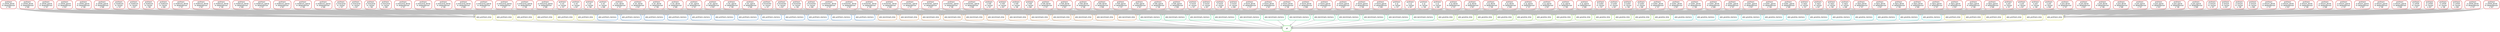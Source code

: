 digraph snakemake_dag {
    graph[bgcolor=white, margin=0];
    node[shape=box, style=rounded, fontname=sans,                 fontsize=10, penwidth=2];
    edge[penwidth=2, color=grey];
	0[label = "all", color = "0.33 0.6 0.85", style="rounded"];
	1[label = "plot_profmem_time", color = "0.17 0.6 0.85", style="rounded"];
	2[label = "profmem\na: unfold\nm: rtensor\ns: 1E7", color = "0.00 0.6 0.85", style="rounded"];
	3[label = "profmem\na: unfold\nm: rtensor\ns: 5E7", color = "0.00 0.6 0.85", style="rounded"];
	4[label = "profmem\na: unfold\nm: rtensor\ns: 1E8", color = "0.00 0.6 0.85", style="rounded"];
	5[label = "profmem\na: unfold\nm: rtensor\ns: 5E8", color = "0.00 0.6 0.85", style="rounded"];
	6[label = "profmem\na: unfold_dense\nm: delayedtensor\ns: 1E7", color = "0.00 0.6 0.85", style="rounded"];
	7[label = "profmem\na: unfold_dense\nm: delayedtensor\ns: 5E7", color = "0.00 0.6 0.85", style="rounded"];
	8[label = "profmem\na: unfold_dense\nm: delayedtensor\ns: 1E8", color = "0.00 0.6 0.85", style="rounded"];
	9[label = "profmem\na: unfold_dense\nm: delayedtensor\ns: 5E8", color = "0.00 0.6 0.85", style="rounded"];
	10[label = "profmem\na: unfold_sparse\nm: delayedtensor\ns: 1E7", color = "0.00 0.6 0.85", style="rounded"];
	11[label = "profmem\na: unfold_sparse\nm: delayedtensor\ns: 5E7", color = "0.00 0.6 0.85", style="rounded"];
	12[label = "profmem\na: unfold_sparse\nm: delayedtensor\ns: 1E8", color = "0.00 0.6 0.85", style="rounded"];
	13[label = "profmem\na: unfold_sparse\nm: delayedtensor\ns: 5E8", color = "0.00 0.6 0.85", style="rounded"];
	14[label = "profmem\na: modesum\nm: rtensor\ns: 1E7", color = "0.00 0.6 0.85", style="rounded"];
	15[label = "profmem\na: modesum\nm: rtensor\ns: 5E7", color = "0.00 0.6 0.85", style="rounded"];
	16[label = "profmem\na: modesum\nm: rtensor\ns: 1E8", color = "0.00 0.6 0.85", style="rounded"];
	17[label = "profmem\na: modesum\nm: rtensor\ns: 5E8", color = "0.00 0.6 0.85", style="rounded"];
	18[label = "profmem\na: modesum_dense\nm: delayedtensor\ns: 1E7", color = "0.00 0.6 0.85", style="rounded"];
	19[label = "profmem\na: modesum_dense\nm: delayedtensor\ns: 5E7", color = "0.00 0.6 0.85", style="rounded"];
	20[label = "profmem\na: modesum_dense\nm: delayedtensor\ns: 1E8", color = "0.00 0.6 0.85", style="rounded"];
	21[label = "profmem\na: modesum_dense\nm: delayedtensor\ns: 5E8", color = "0.00 0.6 0.85", style="rounded"];
	22[label = "profmem\na: modesum_sparse\nm: delayedtensor\ns: 1E7", color = "0.00 0.6 0.85", style="rounded"];
	23[label = "profmem\na: modesum_sparse\nm: delayedtensor\ns: 5E7", color = "0.00 0.6 0.85", style="rounded"];
	24[label = "profmem\na: modesum_sparse\nm: delayedtensor\ns: 1E8", color = "0.00 0.6 0.85", style="rounded"];
	25[label = "profmem\na: modesum_sparse\nm: delayedtensor\ns: 5E8", color = "0.00 0.6 0.85", style="rounded"];
	26[label = "profmem\na: innerprod\nm: rtensor\ns: 1E7", color = "0.00 0.6 0.85", style="rounded"];
	27[label = "profmem\na: innerprod\nm: rtensor\ns: 5E7", color = "0.00 0.6 0.85", style="rounded"];
	28[label = "profmem\na: innerprod\nm: rtensor\ns: 1E8", color = "0.00 0.6 0.85", style="rounded"];
	29[label = "profmem\na: innerprod\nm: rtensor\ns: 5E8", color = "0.00 0.6 0.85", style="rounded"];
	30[label = "profmem\na: innerprod_dense\nm: delayedtensor\ns: 1E7", color = "0.00 0.6 0.85", style="rounded"];
	31[label = "profmem\na: innerprod_dense\nm: delayedtensor\ns: 5E7", color = "0.00 0.6 0.85", style="rounded"];
	32[label = "profmem\na: innerprod_dense\nm: delayedtensor\ns: 1E8", color = "0.00 0.6 0.85", style="rounded"];
	33[label = "profmem\na: innerprod_dense\nm: delayedtensor\ns: 5E8", color = "0.00 0.6 0.85", style="rounded"];
	34[label = "profmem\na: innerprod_sparse\nm: delayedtensor\ns: 1E7", color = "0.00 0.6 0.85", style="rounded"];
	35[label = "profmem\na: innerprod_sparse\nm: delayedtensor\ns: 5E7", color = "0.00 0.6 0.85", style="rounded"];
	36[label = "profmem\na: innerprod_sparse\nm: delayedtensor\ns: 1E8", color = "0.00 0.6 0.85", style="rounded"];
	37[label = "profmem\na: innerprod_sparse\nm: delayedtensor\ns: 5E8", color = "0.00 0.6 0.85", style="rounded"];
	38[label = "profmem\na: vec\nm: rtensor\ns: 1E7", color = "0.00 0.6 0.85", style="rounded"];
	39[label = "profmem\na: vec\nm: rtensor\ns: 5E7", color = "0.00 0.6 0.85", style="rounded"];
	40[label = "profmem\na: vec\nm: rtensor\ns: 1E8", color = "0.00 0.6 0.85", style="rounded"];
	41[label = "profmem\na: vec\nm: rtensor\ns: 5E8", color = "0.00 0.6 0.85", style="rounded"];
	42[label = "profmem\na: vec_dense\nm: delayedtensor\ns: 1E7", color = "0.00 0.6 0.85", style="rounded"];
	43[label = "profmem\na: vec_dense\nm: delayedtensor\ns: 5E7", color = "0.00 0.6 0.85", style="rounded"];
	44[label = "profmem\na: vec_dense\nm: delayedtensor\ns: 1E8", color = "0.00 0.6 0.85", style="rounded"];
	45[label = "profmem\na: vec_dense\nm: delayedtensor\ns: 5E8", color = "0.00 0.6 0.85", style="rounded"];
	46[label = "profmem\na: vec_sparse\nm: delayedtensor\ns: 1E7", color = "0.00 0.6 0.85", style="rounded"];
	47[label = "profmem\na: vec_sparse\nm: delayedtensor\ns: 5E7", color = "0.00 0.6 0.85", style="rounded"];
	48[label = "profmem\na: vec_sparse\nm: delayedtensor\ns: 1E8", color = "0.00 0.6 0.85", style="rounded"];
	49[label = "profmem\na: vec_sparse\nm: delayedtensor\ns: 5E8", color = "0.00 0.6 0.85", style="rounded"];
	50[label = "profmem\na: kronecker\nm: rtensor\ns: 1E7", color = "0.00 0.6 0.85", style="rounded"];
	51[label = "profmem\na: kronecker\nm: rtensor\ns: 5E7", color = "0.00 0.6 0.85", style="rounded"];
	52[label = "profmem\na: kronecker\nm: rtensor\ns: 1E8", color = "0.00 0.6 0.85", style="rounded"];
	53[label = "profmem\na: kronecker\nm: rtensor\ns: 5E8", color = "0.00 0.6 0.85", style="rounded"];
	54[label = "profmem\na: kronecker_dense\nm: delayedtensor\ns: 1E7", color = "0.00 0.6 0.85", style="rounded"];
	55[label = "profmem\na: kronecker_dense\nm: delayedtensor\ns: 5E7", color = "0.00 0.6 0.85", style="rounded"];
	56[label = "profmem\na: kronecker_dense\nm: delayedtensor\ns: 1E8", color = "0.00 0.6 0.85", style="rounded"];
	57[label = "profmem\na: kronecker_dense\nm: delayedtensor\ns: 5E8", color = "0.00 0.6 0.85", style="rounded"];
	58[label = "profmem\na: kronecker_sparse\nm: delayedtensor\ns: 1E7", color = "0.00 0.6 0.85", style="rounded"];
	59[label = "profmem\na: kronecker_sparse\nm: delayedtensor\ns: 5E7", color = "0.00 0.6 0.85", style="rounded"];
	60[label = "profmem\na: kronecker_sparse\nm: delayedtensor\ns: 1E8", color = "0.00 0.6 0.85", style="rounded"];
	61[label = "profmem\na: kronecker_sparse\nm: delayedtensor\ns: 5E8", color = "0.00 0.6 0.85", style="rounded"];
	62[label = "profmem\na: fold\nm: rtensor\ns: 1E7", color = "0.00 0.6 0.85", style="rounded"];
	63[label = "profmem\na: fold\nm: rtensor\ns: 5E7", color = "0.00 0.6 0.85", style="rounded"];
	64[label = "profmem\na: fold\nm: rtensor\ns: 1E8", color = "0.00 0.6 0.85", style="rounded"];
	65[label = "profmem\na: fold\nm: rtensor\ns: 5E8", color = "0.00 0.6 0.85", style="rounded"];
	66[label = "profmem\na: fold_dense\nm: delayedtensor\ns: 1E7", color = "0.00 0.6 0.85", style="rounded"];
	67[label = "profmem\na: fold_dense\nm: delayedtensor\ns: 5E7", color = "0.00 0.6 0.85", style="rounded"];
	68[label = "profmem\na: fold_dense\nm: delayedtensor\ns: 1E8", color = "0.00 0.6 0.85", style="rounded"];
	69[label = "profmem\na: fold_dense\nm: delayedtensor\ns: 5E8", color = "0.00 0.6 0.85", style="rounded"];
	70[label = "profmem\na: fold_sparse\nm: delayedtensor\ns: 1E7", color = "0.00 0.6 0.85", style="rounded"];
	71[label = "profmem\na: fold_sparse\nm: delayedtensor\ns: 5E7", color = "0.00 0.6 0.85", style="rounded"];
	72[label = "profmem\na: fold_sparse\nm: delayedtensor\ns: 1E8", color = "0.00 0.6 0.85", style="rounded"];
	73[label = "profmem\na: fold_sparse\nm: delayedtensor\ns: 5E8", color = "0.00 0.6 0.85", style="rounded"];
	74[label = "profmem\na: hosvd\nm: rtensor\ns: 1E7", color = "0.00 0.6 0.85", style="rounded"];
	75[label = "profmem\na: hosvd\nm: rtensor\ns: 5E7", color = "0.00 0.6 0.85", style="rounded"];
	76[label = "profmem\na: hosvd\nm: rtensor\ns: 1E8", color = "0.00 0.6 0.85", style="rounded"];
	77[label = "profmem\na: hosvd\nm: rtensor\ns: 5E8", color = "0.00 0.6 0.85", style="rounded"];
	78[label = "profmem\na: hosvd_dense\nm: delayedtensor\ns: 1E7", color = "0.00 0.6 0.85", style="rounded"];
	79[label = "profmem\na: hosvd_dense\nm: delayedtensor\ns: 5E7", color = "0.00 0.6 0.85", style="rounded"];
	80[label = "profmem\na: hosvd_dense\nm: delayedtensor\ns: 1E8", color = "0.00 0.6 0.85", style="rounded"];
	81[label = "profmem\na: hosvd_dense\nm: delayedtensor\ns: 5E8", color = "0.00 0.6 0.85", style="rounded"];
	82[label = "profmem\na: hosvd_sparse\nm: delayedtensor\ns: 1E7", color = "0.00 0.6 0.85", style="rounded"];
	83[label = "profmem\na: hosvd_sparse\nm: delayedtensor\ns: 5E7", color = "0.00 0.6 0.85", style="rounded"];
	84[label = "profmem\na: hosvd_sparse\nm: delayedtensor\ns: 1E8", color = "0.00 0.6 0.85", style="rounded"];
	85[label = "profmem\na: hosvd_sparse\nm: delayedtensor\ns: 5E8", color = "0.00 0.6 0.85", style="rounded"];
	86[label = "profmem\na: cp\nm: rtensor\ns: 1E7", color = "0.00 0.6 0.85", style="rounded"];
	87[label = "profmem\na: cp\nm: rtensor\ns: 5E7", color = "0.00 0.6 0.85", style="rounded"];
	88[label = "profmem\na: cp\nm: rtensor\ns: 1E8", color = "0.00 0.6 0.85", style="rounded"];
	89[label = "profmem\na: cp\nm: rtensor\ns: 5E8", color = "0.00 0.6 0.85", style="rounded"];
	90[label = "profmem\na: cp_dense\nm: delayedtensor\ns: 1E7", color = "0.00 0.6 0.85", style="rounded"];
	91[label = "profmem\na: cp_dense\nm: delayedtensor\ns: 5E7", color = "0.00 0.6 0.85", style="rounded"];
	92[label = "profmem\na: cp_dense\nm: delayedtensor\ns: 1E8", color = "0.00 0.6 0.85", style="rounded"];
	93[label = "profmem\na: cp_dense\nm: delayedtensor\ns: 5E8", color = "0.00 0.6 0.85", style="rounded"];
	94[label = "profmem\na: cp_sparse\nm: delayedtensor\ns: 1E7", color = "0.00 0.6 0.85", style="rounded"];
	95[label = "profmem\na: cp_sparse\nm: delayedtensor\ns: 5E7", color = "0.00 0.6 0.85", style="rounded"];
	96[label = "profmem\na: cp_sparse\nm: delayedtensor\ns: 1E8", color = "0.00 0.6 0.85", style="rounded"];
	97[label = "profmem\na: cp_sparse\nm: delayedtensor\ns: 5E8", color = "0.00 0.6 0.85", style="rounded"];
	98[label = "profmem\na: tucker\nm: rtensor\ns: 1E7", color = "0.00 0.6 0.85", style="rounded"];
	99[label = "profmem\na: tucker\nm: rtensor\ns: 5E7", color = "0.00 0.6 0.85", style="rounded"];
	100[label = "profmem\na: tucker\nm: rtensor\ns: 1E8", color = "0.00 0.6 0.85", style="rounded"];
	101[label = "profmem\na: tucker\nm: rtensor\ns: 5E8", color = "0.00 0.6 0.85", style="rounded"];
	102[label = "profmem\na: tucker_dense\nm: delayedtensor\ns: 1E7", color = "0.00 0.6 0.85", style="rounded"];
	103[label = "profmem\na: tucker_dense\nm: delayedtensor\ns: 5E7", color = "0.00 0.6 0.85", style="rounded"];
	104[label = "profmem\na: tucker_dense\nm: delayedtensor\ns: 1E8", color = "0.00 0.6 0.85", style="rounded"];
	105[label = "profmem\na: tucker_dense\nm: delayedtensor\ns: 5E8", color = "0.00 0.6 0.85", style="rounded"];
	106[label = "profmem\na: tucker_sparse\nm: delayedtensor\ns: 1E7", color = "0.00 0.6 0.85", style="rounded"];
	107[label = "profmem\na: tucker_sparse\nm: delayedtensor\ns: 5E7", color = "0.00 0.6 0.85", style="rounded"];
	108[label = "profmem\na: tucker_sparse\nm: delayedtensor\ns: 1E8", color = "0.00 0.6 0.85", style="rounded"];
	109[label = "profmem\na: tucker_sparse\nm: delayedtensor\ns: 5E8", color = "0.00 0.6 0.85", style="rounded"];
	110[label = "profmem\na: mpca\nm: rtensor\ns: 1E7", color = "0.00 0.6 0.85", style="rounded"];
	111[label = "profmem\na: mpca\nm: rtensor\ns: 5E7", color = "0.00 0.6 0.85", style="rounded"];
	112[label = "profmem\na: mpca\nm: rtensor\ns: 1E8", color = "0.00 0.6 0.85", style="rounded"];
	113[label = "profmem\na: mpca\nm: rtensor\ns: 5E8", color = "0.00 0.6 0.85", style="rounded"];
	114[label = "profmem\na: mpca_dense\nm: delayedtensor\ns: 1E7", color = "0.00 0.6 0.85", style="rounded"];
	115[label = "profmem\na: mpca_dense\nm: delayedtensor\ns: 5E7", color = "0.00 0.6 0.85", style="rounded"];
	116[label = "profmem\na: mpca_dense\nm: delayedtensor\ns: 1E8", color = "0.00 0.6 0.85", style="rounded"];
	117[label = "profmem\na: mpca_dense\nm: delayedtensor\ns: 5E8", color = "0.00 0.6 0.85", style="rounded"];
	118[label = "profmem\na: mpca_sparse\nm: delayedtensor\ns: 1E7", color = "0.00 0.6 0.85", style="rounded"];
	119[label = "profmem\na: mpca_sparse\nm: delayedtensor\ns: 5E7", color = "0.00 0.6 0.85", style="rounded"];
	120[label = "profmem\na: mpca_sparse\nm: delayedtensor\ns: 1E8", color = "0.00 0.6 0.85", style="rounded"];
	121[label = "profmem\na: mpca_sparse\nm: delayedtensor\ns: 5E8", color = "0.00 0.6 0.85", style="rounded"];
	122[label = "profmem\na: pvd\nm: rtensor\ns: 1E7", color = "0.00 0.6 0.85", style="rounded"];
	123[label = "profmem\na: pvd\nm: rtensor\ns: 5E7", color = "0.00 0.6 0.85", style="rounded"];
	124[label = "profmem\na: pvd\nm: rtensor\ns: 1E8", color = "0.00 0.6 0.85", style="rounded"];
	125[label = "profmem\na: pvd\nm: rtensor\ns: 5E8", color = "0.00 0.6 0.85", style="rounded"];
	126[label = "profmem\na: pvd_dense\nm: delayedtensor\ns: 1E7", color = "0.00 0.6 0.85", style="rounded"];
	127[label = "profmem\na: pvd_dense\nm: delayedtensor\ns: 5E7", color = "0.00 0.6 0.85", style="rounded"];
	128[label = "profmem\na: pvd_dense\nm: delayedtensor\ns: 1E8", color = "0.00 0.6 0.85", style="rounded"];
	129[label = "profmem\na: pvd_dense\nm: delayedtensor\ns: 5E8", color = "0.00 0.6 0.85", style="rounded"];
	130[label = "profmem\na: pvd_sparse\nm: delayedtensor\ns: 1E7", color = "0.00 0.6 0.85", style="rounded"];
	131[label = "profmem\na: pvd_sparse\nm: delayedtensor\ns: 5E7", color = "0.00 0.6 0.85", style="rounded"];
	132[label = "profmem\na: pvd_sparse\nm: delayedtensor\ns: 1E8", color = "0.00 0.6 0.85", style="rounded"];
	133[label = "profmem\na: pvd_sparse\nm: delayedtensor\ns: 5E8", color = "0.00 0.6 0.85", style="rounded"];
	134[label = "profmem\na: einsum\nm: rtensor\ns: 1E7", color = "0.00 0.6 0.85", style="rounded"];
	135[label = "profmem\na: einsum\nm: rtensor\ns: 5E7", color = "0.00 0.6 0.85", style="rounded"];
	136[label = "profmem\na: einsum\nm: rtensor\ns: 1E8", color = "0.00 0.6 0.85", style="rounded"];
	137[label = "profmem\na: einsum\nm: rtensor\ns: 5E8", color = "0.00 0.6 0.85", style="rounded"];
	138[label = "profmem\na: einsum_dense\nm: delayedtensor\ns: 1E7", color = "0.00 0.6 0.85", style="rounded"];
	139[label = "profmem\na: einsum_dense\nm: delayedtensor\ns: 5E7", color = "0.00 0.6 0.85", style="rounded"];
	140[label = "profmem\na: einsum_dense\nm: delayedtensor\ns: 1E8", color = "0.00 0.6 0.85", style="rounded"];
	141[label = "profmem\na: einsum_dense\nm: delayedtensor\ns: 5E8", color = "0.00 0.6 0.85", style="rounded"];
	142[label = "profmem\na: einsum_sparse\nm: delayedtensor\ns: 1E7", color = "0.00 0.6 0.85", style="rounded"];
	143[label = "profmem\na: einsum_sparse\nm: delayedtensor\ns: 5E7", color = "0.00 0.6 0.85", style="rounded"];
	144[label = "profmem\na: einsum_sparse\nm: delayedtensor\ns: 1E8", color = "0.00 0.6 0.85", style="rounded"];
	145[label = "profmem\na: einsum_sparse\nm: delayedtensor\ns: 5E8", color = "0.00 0.6 0.85", style="rounded"];
	146[label = "plot_profmem_time", color = "0.17 0.6 0.85", style="rounded"];
	147[label = "plot_profmem_time", color = "0.17 0.6 0.85", style="rounded"];
	148[label = "plot_profmem_time", color = "0.17 0.6 0.85", style="rounded"];
	149[label = "plot_profmem_time", color = "0.17 0.6 0.85", style="rounded"];
	150[label = "plot_profmem_time", color = "0.17 0.6 0.85", style="rounded"];
	151[label = "plot_profmem_time", color = "0.17 0.6 0.85", style="rounded"];
	152[label = "plot_profmem_time", color = "0.17 0.6 0.85", style="rounded"];
	153[label = "plot_profmem_time", color = "0.17 0.6 0.85", style="rounded"];
	154[label = "plot_profmem_time", color = "0.17 0.6 0.85", style="rounded"];
	155[label = "plot_profmem_time", color = "0.17 0.6 0.85", style="rounded"];
	156[label = "plot_profmem_time", color = "0.17 0.6 0.85", style="rounded"];
	157[label = "plot_profmem_memory", color = "0.58 0.6 0.85", style="rounded"];
	158[label = "plot_profmem_memory", color = "0.58 0.6 0.85", style="rounded"];
	159[label = "plot_profmem_memory", color = "0.58 0.6 0.85", style="rounded"];
	160[label = "plot_profmem_memory", color = "0.58 0.6 0.85", style="rounded"];
	161[label = "plot_profmem_memory", color = "0.58 0.6 0.85", style="rounded"];
	162[label = "plot_profmem_memory", color = "0.58 0.6 0.85", style="rounded"];
	163[label = "plot_profmem_memory", color = "0.58 0.6 0.85", style="rounded"];
	164[label = "plot_profmem_memory", color = "0.58 0.6 0.85", style="rounded"];
	165[label = "plot_profmem_memory", color = "0.58 0.6 0.85", style="rounded"];
	166[label = "plot_profmem_memory", color = "0.58 0.6 0.85", style="rounded"];
	167[label = "plot_profmem_memory", color = "0.58 0.6 0.85", style="rounded"];
	168[label = "plot_profmem_memory", color = "0.58 0.6 0.85", style="rounded"];
	169[label = "plot_benchmark_time", color = "0.08 0.6 0.85", style="rounded"];
	170[label = "plot_benchmark_time", color = "0.08 0.6 0.85", style="rounded"];
	171[label = "plot_benchmark_time", color = "0.08 0.6 0.85", style="rounded"];
	172[label = "plot_benchmark_time", color = "0.08 0.6 0.85", style="rounded"];
	173[label = "plot_benchmark_time", color = "0.08 0.6 0.85", style="rounded"];
	174[label = "plot_benchmark_time", color = "0.08 0.6 0.85", style="rounded"];
	175[label = "plot_benchmark_time", color = "0.08 0.6 0.85", style="rounded"];
	176[label = "plot_benchmark_time", color = "0.08 0.6 0.85", style="rounded"];
	177[label = "plot_benchmark_time", color = "0.08 0.6 0.85", style="rounded"];
	178[label = "plot_benchmark_time", color = "0.08 0.6 0.85", style="rounded"];
	179[label = "plot_benchmark_time", color = "0.08 0.6 0.85", style="rounded"];
	180[label = "plot_benchmark_time", color = "0.08 0.6 0.85", style="rounded"];
	181[label = "plot_benchmark_memory", color = "0.42 0.6 0.85", style="rounded"];
	182[label = "plot_benchmark_memory", color = "0.42 0.6 0.85", style="rounded"];
	183[label = "plot_benchmark_memory", color = "0.42 0.6 0.85", style="rounded"];
	184[label = "plot_benchmark_memory", color = "0.42 0.6 0.85", style="rounded"];
	185[label = "plot_benchmark_memory", color = "0.42 0.6 0.85", style="rounded"];
	186[label = "plot_benchmark_memory", color = "0.42 0.6 0.85", style="rounded"];
	187[label = "plot_benchmark_memory", color = "0.42 0.6 0.85", style="rounded"];
	188[label = "plot_benchmark_memory", color = "0.42 0.6 0.85", style="rounded"];
	189[label = "plot_benchmark_memory", color = "0.42 0.6 0.85", style="rounded"];
	190[label = "plot_benchmark_memory", color = "0.42 0.6 0.85", style="rounded"];
	191[label = "plot_benchmark_memory", color = "0.42 0.6 0.85", style="rounded"];
	192[label = "plot_benchmark_memory", color = "0.42 0.6 0.85", style="rounded"];
	193[label = "plot_gnutime_time", color = "0.25 0.6 0.85", style="rounded"];
	194[label = "plot_gnutime_time", color = "0.25 0.6 0.85", style="rounded"];
	195[label = "plot_gnutime_time", color = "0.25 0.6 0.85", style="rounded"];
	196[label = "plot_gnutime_time", color = "0.25 0.6 0.85", style="rounded"];
	197[label = "plot_gnutime_time", color = "0.25 0.6 0.85", style="rounded"];
	198[label = "plot_gnutime_time", color = "0.25 0.6 0.85", style="rounded"];
	199[label = "plot_gnutime_time", color = "0.25 0.6 0.85", style="rounded"];
	200[label = "plot_gnutime_time", color = "0.25 0.6 0.85", style="rounded"];
	201[label = "plot_gnutime_time", color = "0.25 0.6 0.85", style="rounded"];
	202[label = "plot_gnutime_time", color = "0.25 0.6 0.85", style="rounded"];
	203[label = "plot_gnutime_time", color = "0.25 0.6 0.85", style="rounded"];
	204[label = "plot_gnutime_time", color = "0.25 0.6 0.85", style="rounded"];
	205[label = "plot_gnutime_memory", color = "0.50 0.6 0.85", style="rounded"];
	206[label = "plot_gnutime_memory", color = "0.50 0.6 0.85", style="rounded"];
	207[label = "plot_gnutime_memory", color = "0.50 0.6 0.85", style="rounded"];
	208[label = "plot_gnutime_memory", color = "0.50 0.6 0.85", style="rounded"];
	209[label = "plot_gnutime_memory", color = "0.50 0.6 0.85", style="rounded"];
	210[label = "plot_gnutime_memory", color = "0.50 0.6 0.85", style="rounded"];
	211[label = "plot_gnutime_memory", color = "0.50 0.6 0.85", style="rounded"];
	212[label = "plot_gnutime_memory", color = "0.50 0.6 0.85", style="rounded"];
	213[label = "plot_gnutime_memory", color = "0.50 0.6 0.85", style="rounded"];
	214[label = "plot_gnutime_memory", color = "0.50 0.6 0.85", style="rounded"];
	215[label = "plot_gnutime_memory", color = "0.50 0.6 0.85", style="rounded"];
	216[label = "plot_gnutime_memory", color = "0.50 0.6 0.85", style="rounded"];
	1 -> 0
	146 -> 0
	147 -> 0
	148 -> 0
	149 -> 0
	150 -> 0
	151 -> 0
	152 -> 0
	153 -> 0
	154 -> 0
	155 -> 0
	156 -> 0
	157 -> 0
	158 -> 0
	159 -> 0
	160 -> 0
	161 -> 0
	162 -> 0
	163 -> 0
	164 -> 0
	165 -> 0
	166 -> 0
	167 -> 0
	168 -> 0
	169 -> 0
	170 -> 0
	171 -> 0
	172 -> 0
	173 -> 0
	174 -> 0
	175 -> 0
	176 -> 0
	177 -> 0
	178 -> 0
	179 -> 0
	180 -> 0
	181 -> 0
	182 -> 0
	183 -> 0
	184 -> 0
	185 -> 0
	186 -> 0
	187 -> 0
	188 -> 0
	189 -> 0
	190 -> 0
	191 -> 0
	192 -> 0
	193 -> 0
	194 -> 0
	195 -> 0
	196 -> 0
	197 -> 0
	198 -> 0
	199 -> 0
	200 -> 0
	201 -> 0
	202 -> 0
	203 -> 0
	204 -> 0
	205 -> 0
	206 -> 0
	207 -> 0
	208 -> 0
	209 -> 0
	210 -> 0
	211 -> 0
	212 -> 0
	213 -> 0
	214 -> 0
	215 -> 0
	216 -> 0
	2 -> 1
	3 -> 1
	4 -> 1
	5 -> 1
	6 -> 1
	7 -> 1
	8 -> 1
	9 -> 1
	10 -> 1
	11 -> 1
	12 -> 1
	13 -> 1
	14 -> 1
	15 -> 1
	16 -> 1
	17 -> 1
	18 -> 1
	19 -> 1
	20 -> 1
	21 -> 1
	22 -> 1
	23 -> 1
	24 -> 1
	25 -> 1
	26 -> 1
	27 -> 1
	28 -> 1
	29 -> 1
	30 -> 1
	31 -> 1
	32 -> 1
	33 -> 1
	34 -> 1
	35 -> 1
	36 -> 1
	37 -> 1
	38 -> 1
	39 -> 1
	40 -> 1
	41 -> 1
	42 -> 1
	43 -> 1
	44 -> 1
	45 -> 1
	46 -> 1
	47 -> 1
	48 -> 1
	49 -> 1
	50 -> 1
	51 -> 1
	52 -> 1
	53 -> 1
	54 -> 1
	55 -> 1
	56 -> 1
	57 -> 1
	58 -> 1
	59 -> 1
	60 -> 1
	61 -> 1
	62 -> 1
	63 -> 1
	64 -> 1
	65 -> 1
	66 -> 1
	67 -> 1
	68 -> 1
	69 -> 1
	70 -> 1
	71 -> 1
	72 -> 1
	73 -> 1
	74 -> 1
	75 -> 1
	76 -> 1
	77 -> 1
	78 -> 1
	79 -> 1
	80 -> 1
	81 -> 1
	82 -> 1
	83 -> 1
	84 -> 1
	85 -> 1
	86 -> 1
	87 -> 1
	88 -> 1
	89 -> 1
	90 -> 1
	91 -> 1
	92 -> 1
	93 -> 1
	94 -> 1
	95 -> 1
	96 -> 1
	97 -> 1
	98 -> 1
	99 -> 1
	100 -> 1
	101 -> 1
	102 -> 1
	103 -> 1
	104 -> 1
	105 -> 1
	106 -> 1
	107 -> 1
	108 -> 1
	109 -> 1
	110 -> 1
	111 -> 1
	112 -> 1
	113 -> 1
	114 -> 1
	115 -> 1
	116 -> 1
	117 -> 1
	118 -> 1
	119 -> 1
	120 -> 1
	121 -> 1
	122 -> 1
	123 -> 1
	124 -> 1
	125 -> 1
	126 -> 1
	127 -> 1
	128 -> 1
	129 -> 1
	130 -> 1
	131 -> 1
	132 -> 1
	133 -> 1
	134 -> 1
	135 -> 1
	136 -> 1
	137 -> 1
	138 -> 1
	139 -> 1
	140 -> 1
	141 -> 1
	142 -> 1
	143 -> 1
	144 -> 1
	145 -> 1
	2 -> 146
	3 -> 146
	4 -> 146
	5 -> 146
	6 -> 146
	7 -> 146
	8 -> 146
	9 -> 146
	10 -> 146
	11 -> 146
	12 -> 146
	13 -> 146
	14 -> 146
	15 -> 146
	16 -> 146
	17 -> 146
	18 -> 146
	19 -> 146
	20 -> 146
	21 -> 146
	22 -> 146
	23 -> 146
	24 -> 146
	25 -> 146
	26 -> 146
	27 -> 146
	28 -> 146
	29 -> 146
	30 -> 146
	31 -> 146
	32 -> 146
	33 -> 146
	34 -> 146
	35 -> 146
	36 -> 146
	37 -> 146
	38 -> 146
	39 -> 146
	40 -> 146
	41 -> 146
	42 -> 146
	43 -> 146
	44 -> 146
	45 -> 146
	46 -> 146
	47 -> 146
	48 -> 146
	49 -> 146
	50 -> 146
	51 -> 146
	52 -> 146
	53 -> 146
	54 -> 146
	55 -> 146
	56 -> 146
	57 -> 146
	58 -> 146
	59 -> 146
	60 -> 146
	61 -> 146
	62 -> 146
	63 -> 146
	64 -> 146
	65 -> 146
	66 -> 146
	67 -> 146
	68 -> 146
	69 -> 146
	70 -> 146
	71 -> 146
	72 -> 146
	73 -> 146
	74 -> 146
	75 -> 146
	76 -> 146
	77 -> 146
	78 -> 146
	79 -> 146
	80 -> 146
	81 -> 146
	82 -> 146
	83 -> 146
	84 -> 146
	85 -> 146
	86 -> 146
	87 -> 146
	88 -> 146
	89 -> 146
	90 -> 146
	91 -> 146
	92 -> 146
	93 -> 146
	94 -> 146
	95 -> 146
	96 -> 146
	97 -> 146
	98 -> 146
	99 -> 146
	100 -> 146
	101 -> 146
	102 -> 146
	103 -> 146
	104 -> 146
	105 -> 146
	106 -> 146
	107 -> 146
	108 -> 146
	109 -> 146
	110 -> 146
	111 -> 146
	112 -> 146
	113 -> 146
	114 -> 146
	115 -> 146
	116 -> 146
	117 -> 146
	118 -> 146
	119 -> 146
	120 -> 146
	121 -> 146
	122 -> 146
	123 -> 146
	124 -> 146
	125 -> 146
	126 -> 146
	127 -> 146
	128 -> 146
	129 -> 146
	130 -> 146
	131 -> 146
	132 -> 146
	133 -> 146
	134 -> 146
	135 -> 146
	136 -> 146
	137 -> 146
	138 -> 146
	139 -> 146
	140 -> 146
	141 -> 146
	142 -> 146
	143 -> 146
	144 -> 146
	145 -> 146
	2 -> 147
	3 -> 147
	4 -> 147
	5 -> 147
	6 -> 147
	7 -> 147
	8 -> 147
	9 -> 147
	10 -> 147
	11 -> 147
	12 -> 147
	13 -> 147
	14 -> 147
	15 -> 147
	16 -> 147
	17 -> 147
	18 -> 147
	19 -> 147
	20 -> 147
	21 -> 147
	22 -> 147
	23 -> 147
	24 -> 147
	25 -> 147
	26 -> 147
	27 -> 147
	28 -> 147
	29 -> 147
	30 -> 147
	31 -> 147
	32 -> 147
	33 -> 147
	34 -> 147
	35 -> 147
	36 -> 147
	37 -> 147
	38 -> 147
	39 -> 147
	40 -> 147
	41 -> 147
	42 -> 147
	43 -> 147
	44 -> 147
	45 -> 147
	46 -> 147
	47 -> 147
	48 -> 147
	49 -> 147
	50 -> 147
	51 -> 147
	52 -> 147
	53 -> 147
	54 -> 147
	55 -> 147
	56 -> 147
	57 -> 147
	58 -> 147
	59 -> 147
	60 -> 147
	61 -> 147
	62 -> 147
	63 -> 147
	64 -> 147
	65 -> 147
	66 -> 147
	67 -> 147
	68 -> 147
	69 -> 147
	70 -> 147
	71 -> 147
	72 -> 147
	73 -> 147
	74 -> 147
	75 -> 147
	76 -> 147
	77 -> 147
	78 -> 147
	79 -> 147
	80 -> 147
	81 -> 147
	82 -> 147
	83 -> 147
	84 -> 147
	85 -> 147
	86 -> 147
	87 -> 147
	88 -> 147
	89 -> 147
	90 -> 147
	91 -> 147
	92 -> 147
	93 -> 147
	94 -> 147
	95 -> 147
	96 -> 147
	97 -> 147
	98 -> 147
	99 -> 147
	100 -> 147
	101 -> 147
	102 -> 147
	103 -> 147
	104 -> 147
	105 -> 147
	106 -> 147
	107 -> 147
	108 -> 147
	109 -> 147
	110 -> 147
	111 -> 147
	112 -> 147
	113 -> 147
	114 -> 147
	115 -> 147
	116 -> 147
	117 -> 147
	118 -> 147
	119 -> 147
	120 -> 147
	121 -> 147
	122 -> 147
	123 -> 147
	124 -> 147
	125 -> 147
	126 -> 147
	127 -> 147
	128 -> 147
	129 -> 147
	130 -> 147
	131 -> 147
	132 -> 147
	133 -> 147
	134 -> 147
	135 -> 147
	136 -> 147
	137 -> 147
	138 -> 147
	139 -> 147
	140 -> 147
	141 -> 147
	142 -> 147
	143 -> 147
	144 -> 147
	145 -> 147
	2 -> 148
	3 -> 148
	4 -> 148
	5 -> 148
	6 -> 148
	7 -> 148
	8 -> 148
	9 -> 148
	10 -> 148
	11 -> 148
	12 -> 148
	13 -> 148
	14 -> 148
	15 -> 148
	16 -> 148
	17 -> 148
	18 -> 148
	19 -> 148
	20 -> 148
	21 -> 148
	22 -> 148
	23 -> 148
	24 -> 148
	25 -> 148
	26 -> 148
	27 -> 148
	28 -> 148
	29 -> 148
	30 -> 148
	31 -> 148
	32 -> 148
	33 -> 148
	34 -> 148
	35 -> 148
	36 -> 148
	37 -> 148
	38 -> 148
	39 -> 148
	40 -> 148
	41 -> 148
	42 -> 148
	43 -> 148
	44 -> 148
	45 -> 148
	46 -> 148
	47 -> 148
	48 -> 148
	49 -> 148
	50 -> 148
	51 -> 148
	52 -> 148
	53 -> 148
	54 -> 148
	55 -> 148
	56 -> 148
	57 -> 148
	58 -> 148
	59 -> 148
	60 -> 148
	61 -> 148
	62 -> 148
	63 -> 148
	64 -> 148
	65 -> 148
	66 -> 148
	67 -> 148
	68 -> 148
	69 -> 148
	70 -> 148
	71 -> 148
	72 -> 148
	73 -> 148
	74 -> 148
	75 -> 148
	76 -> 148
	77 -> 148
	78 -> 148
	79 -> 148
	80 -> 148
	81 -> 148
	82 -> 148
	83 -> 148
	84 -> 148
	85 -> 148
	86 -> 148
	87 -> 148
	88 -> 148
	89 -> 148
	90 -> 148
	91 -> 148
	92 -> 148
	93 -> 148
	94 -> 148
	95 -> 148
	96 -> 148
	97 -> 148
	98 -> 148
	99 -> 148
	100 -> 148
	101 -> 148
	102 -> 148
	103 -> 148
	104 -> 148
	105 -> 148
	106 -> 148
	107 -> 148
	108 -> 148
	109 -> 148
	110 -> 148
	111 -> 148
	112 -> 148
	113 -> 148
	114 -> 148
	115 -> 148
	116 -> 148
	117 -> 148
	118 -> 148
	119 -> 148
	120 -> 148
	121 -> 148
	122 -> 148
	123 -> 148
	124 -> 148
	125 -> 148
	126 -> 148
	127 -> 148
	128 -> 148
	129 -> 148
	130 -> 148
	131 -> 148
	132 -> 148
	133 -> 148
	134 -> 148
	135 -> 148
	136 -> 148
	137 -> 148
	138 -> 148
	139 -> 148
	140 -> 148
	141 -> 148
	142 -> 148
	143 -> 148
	144 -> 148
	145 -> 148
	2 -> 149
	3 -> 149
	4 -> 149
	5 -> 149
	6 -> 149
	7 -> 149
	8 -> 149
	9 -> 149
	10 -> 149
	11 -> 149
	12 -> 149
	13 -> 149
	14 -> 149
	15 -> 149
	16 -> 149
	17 -> 149
	18 -> 149
	19 -> 149
	20 -> 149
	21 -> 149
	22 -> 149
	23 -> 149
	24 -> 149
	25 -> 149
	26 -> 149
	27 -> 149
	28 -> 149
	29 -> 149
	30 -> 149
	31 -> 149
	32 -> 149
	33 -> 149
	34 -> 149
	35 -> 149
	36 -> 149
	37 -> 149
	38 -> 149
	39 -> 149
	40 -> 149
	41 -> 149
	42 -> 149
	43 -> 149
	44 -> 149
	45 -> 149
	46 -> 149
	47 -> 149
	48 -> 149
	49 -> 149
	50 -> 149
	51 -> 149
	52 -> 149
	53 -> 149
	54 -> 149
	55 -> 149
	56 -> 149
	57 -> 149
	58 -> 149
	59 -> 149
	60 -> 149
	61 -> 149
	62 -> 149
	63 -> 149
	64 -> 149
	65 -> 149
	66 -> 149
	67 -> 149
	68 -> 149
	69 -> 149
	70 -> 149
	71 -> 149
	72 -> 149
	73 -> 149
	74 -> 149
	75 -> 149
	76 -> 149
	77 -> 149
	78 -> 149
	79 -> 149
	80 -> 149
	81 -> 149
	82 -> 149
	83 -> 149
	84 -> 149
	85 -> 149
	86 -> 149
	87 -> 149
	88 -> 149
	89 -> 149
	90 -> 149
	91 -> 149
	92 -> 149
	93 -> 149
	94 -> 149
	95 -> 149
	96 -> 149
	97 -> 149
	98 -> 149
	99 -> 149
	100 -> 149
	101 -> 149
	102 -> 149
	103 -> 149
	104 -> 149
	105 -> 149
	106 -> 149
	107 -> 149
	108 -> 149
	109 -> 149
	110 -> 149
	111 -> 149
	112 -> 149
	113 -> 149
	114 -> 149
	115 -> 149
	116 -> 149
	117 -> 149
	118 -> 149
	119 -> 149
	120 -> 149
	121 -> 149
	122 -> 149
	123 -> 149
	124 -> 149
	125 -> 149
	126 -> 149
	127 -> 149
	128 -> 149
	129 -> 149
	130 -> 149
	131 -> 149
	132 -> 149
	133 -> 149
	134 -> 149
	135 -> 149
	136 -> 149
	137 -> 149
	138 -> 149
	139 -> 149
	140 -> 149
	141 -> 149
	142 -> 149
	143 -> 149
	144 -> 149
	145 -> 149
	2 -> 150
	3 -> 150
	4 -> 150
	5 -> 150
	6 -> 150
	7 -> 150
	8 -> 150
	9 -> 150
	10 -> 150
	11 -> 150
	12 -> 150
	13 -> 150
	14 -> 150
	15 -> 150
	16 -> 150
	17 -> 150
	18 -> 150
	19 -> 150
	20 -> 150
	21 -> 150
	22 -> 150
	23 -> 150
	24 -> 150
	25 -> 150
	26 -> 150
	27 -> 150
	28 -> 150
	29 -> 150
	30 -> 150
	31 -> 150
	32 -> 150
	33 -> 150
	34 -> 150
	35 -> 150
	36 -> 150
	37 -> 150
	38 -> 150
	39 -> 150
	40 -> 150
	41 -> 150
	42 -> 150
	43 -> 150
	44 -> 150
	45 -> 150
	46 -> 150
	47 -> 150
	48 -> 150
	49 -> 150
	50 -> 150
	51 -> 150
	52 -> 150
	53 -> 150
	54 -> 150
	55 -> 150
	56 -> 150
	57 -> 150
	58 -> 150
	59 -> 150
	60 -> 150
	61 -> 150
	62 -> 150
	63 -> 150
	64 -> 150
	65 -> 150
	66 -> 150
	67 -> 150
	68 -> 150
	69 -> 150
	70 -> 150
	71 -> 150
	72 -> 150
	73 -> 150
	74 -> 150
	75 -> 150
	76 -> 150
	77 -> 150
	78 -> 150
	79 -> 150
	80 -> 150
	81 -> 150
	82 -> 150
	83 -> 150
	84 -> 150
	85 -> 150
	86 -> 150
	87 -> 150
	88 -> 150
	89 -> 150
	90 -> 150
	91 -> 150
	92 -> 150
	93 -> 150
	94 -> 150
	95 -> 150
	96 -> 150
	97 -> 150
	98 -> 150
	99 -> 150
	100 -> 150
	101 -> 150
	102 -> 150
	103 -> 150
	104 -> 150
	105 -> 150
	106 -> 150
	107 -> 150
	108 -> 150
	109 -> 150
	110 -> 150
	111 -> 150
	112 -> 150
	113 -> 150
	114 -> 150
	115 -> 150
	116 -> 150
	117 -> 150
	118 -> 150
	119 -> 150
	120 -> 150
	121 -> 150
	122 -> 150
	123 -> 150
	124 -> 150
	125 -> 150
	126 -> 150
	127 -> 150
	128 -> 150
	129 -> 150
	130 -> 150
	131 -> 150
	132 -> 150
	133 -> 150
	134 -> 150
	135 -> 150
	136 -> 150
	137 -> 150
	138 -> 150
	139 -> 150
	140 -> 150
	141 -> 150
	142 -> 150
	143 -> 150
	144 -> 150
	145 -> 150
	2 -> 151
	3 -> 151
	4 -> 151
	5 -> 151
	6 -> 151
	7 -> 151
	8 -> 151
	9 -> 151
	10 -> 151
	11 -> 151
	12 -> 151
	13 -> 151
	14 -> 151
	15 -> 151
	16 -> 151
	17 -> 151
	18 -> 151
	19 -> 151
	20 -> 151
	21 -> 151
	22 -> 151
	23 -> 151
	24 -> 151
	25 -> 151
	26 -> 151
	27 -> 151
	28 -> 151
	29 -> 151
	30 -> 151
	31 -> 151
	32 -> 151
	33 -> 151
	34 -> 151
	35 -> 151
	36 -> 151
	37 -> 151
	38 -> 151
	39 -> 151
	40 -> 151
	41 -> 151
	42 -> 151
	43 -> 151
	44 -> 151
	45 -> 151
	46 -> 151
	47 -> 151
	48 -> 151
	49 -> 151
	50 -> 151
	51 -> 151
	52 -> 151
	53 -> 151
	54 -> 151
	55 -> 151
	56 -> 151
	57 -> 151
	58 -> 151
	59 -> 151
	60 -> 151
	61 -> 151
	62 -> 151
	63 -> 151
	64 -> 151
	65 -> 151
	66 -> 151
	67 -> 151
	68 -> 151
	69 -> 151
	70 -> 151
	71 -> 151
	72 -> 151
	73 -> 151
	74 -> 151
	75 -> 151
	76 -> 151
	77 -> 151
	78 -> 151
	79 -> 151
	80 -> 151
	81 -> 151
	82 -> 151
	83 -> 151
	84 -> 151
	85 -> 151
	86 -> 151
	87 -> 151
	88 -> 151
	89 -> 151
	90 -> 151
	91 -> 151
	92 -> 151
	93 -> 151
	94 -> 151
	95 -> 151
	96 -> 151
	97 -> 151
	98 -> 151
	99 -> 151
	100 -> 151
	101 -> 151
	102 -> 151
	103 -> 151
	104 -> 151
	105 -> 151
	106 -> 151
	107 -> 151
	108 -> 151
	109 -> 151
	110 -> 151
	111 -> 151
	112 -> 151
	113 -> 151
	114 -> 151
	115 -> 151
	116 -> 151
	117 -> 151
	118 -> 151
	119 -> 151
	120 -> 151
	121 -> 151
	122 -> 151
	123 -> 151
	124 -> 151
	125 -> 151
	126 -> 151
	127 -> 151
	128 -> 151
	129 -> 151
	130 -> 151
	131 -> 151
	132 -> 151
	133 -> 151
	134 -> 151
	135 -> 151
	136 -> 151
	137 -> 151
	138 -> 151
	139 -> 151
	140 -> 151
	141 -> 151
	142 -> 151
	143 -> 151
	144 -> 151
	145 -> 151
	2 -> 152
	3 -> 152
	4 -> 152
	5 -> 152
	6 -> 152
	7 -> 152
	8 -> 152
	9 -> 152
	10 -> 152
	11 -> 152
	12 -> 152
	13 -> 152
	14 -> 152
	15 -> 152
	16 -> 152
	17 -> 152
	18 -> 152
	19 -> 152
	20 -> 152
	21 -> 152
	22 -> 152
	23 -> 152
	24 -> 152
	25 -> 152
	26 -> 152
	27 -> 152
	28 -> 152
	29 -> 152
	30 -> 152
	31 -> 152
	32 -> 152
	33 -> 152
	34 -> 152
	35 -> 152
	36 -> 152
	37 -> 152
	38 -> 152
	39 -> 152
	40 -> 152
	41 -> 152
	42 -> 152
	43 -> 152
	44 -> 152
	45 -> 152
	46 -> 152
	47 -> 152
	48 -> 152
	49 -> 152
	50 -> 152
	51 -> 152
	52 -> 152
	53 -> 152
	54 -> 152
	55 -> 152
	56 -> 152
	57 -> 152
	58 -> 152
	59 -> 152
	60 -> 152
	61 -> 152
	62 -> 152
	63 -> 152
	64 -> 152
	65 -> 152
	66 -> 152
	67 -> 152
	68 -> 152
	69 -> 152
	70 -> 152
	71 -> 152
	72 -> 152
	73 -> 152
	74 -> 152
	75 -> 152
	76 -> 152
	77 -> 152
	78 -> 152
	79 -> 152
	80 -> 152
	81 -> 152
	82 -> 152
	83 -> 152
	84 -> 152
	85 -> 152
	86 -> 152
	87 -> 152
	88 -> 152
	89 -> 152
	90 -> 152
	91 -> 152
	92 -> 152
	93 -> 152
	94 -> 152
	95 -> 152
	96 -> 152
	97 -> 152
	98 -> 152
	99 -> 152
	100 -> 152
	101 -> 152
	102 -> 152
	103 -> 152
	104 -> 152
	105 -> 152
	106 -> 152
	107 -> 152
	108 -> 152
	109 -> 152
	110 -> 152
	111 -> 152
	112 -> 152
	113 -> 152
	114 -> 152
	115 -> 152
	116 -> 152
	117 -> 152
	118 -> 152
	119 -> 152
	120 -> 152
	121 -> 152
	122 -> 152
	123 -> 152
	124 -> 152
	125 -> 152
	126 -> 152
	127 -> 152
	128 -> 152
	129 -> 152
	130 -> 152
	131 -> 152
	132 -> 152
	133 -> 152
	134 -> 152
	135 -> 152
	136 -> 152
	137 -> 152
	138 -> 152
	139 -> 152
	140 -> 152
	141 -> 152
	142 -> 152
	143 -> 152
	144 -> 152
	145 -> 152
	2 -> 153
	3 -> 153
	4 -> 153
	5 -> 153
	6 -> 153
	7 -> 153
	8 -> 153
	9 -> 153
	10 -> 153
	11 -> 153
	12 -> 153
	13 -> 153
	14 -> 153
	15 -> 153
	16 -> 153
	17 -> 153
	18 -> 153
	19 -> 153
	20 -> 153
	21 -> 153
	22 -> 153
	23 -> 153
	24 -> 153
	25 -> 153
	26 -> 153
	27 -> 153
	28 -> 153
	29 -> 153
	30 -> 153
	31 -> 153
	32 -> 153
	33 -> 153
	34 -> 153
	35 -> 153
	36 -> 153
	37 -> 153
	38 -> 153
	39 -> 153
	40 -> 153
	41 -> 153
	42 -> 153
	43 -> 153
	44 -> 153
	45 -> 153
	46 -> 153
	47 -> 153
	48 -> 153
	49 -> 153
	50 -> 153
	51 -> 153
	52 -> 153
	53 -> 153
	54 -> 153
	55 -> 153
	56 -> 153
	57 -> 153
	58 -> 153
	59 -> 153
	60 -> 153
	61 -> 153
	62 -> 153
	63 -> 153
	64 -> 153
	65 -> 153
	66 -> 153
	67 -> 153
	68 -> 153
	69 -> 153
	70 -> 153
	71 -> 153
	72 -> 153
	73 -> 153
	74 -> 153
	75 -> 153
	76 -> 153
	77 -> 153
	78 -> 153
	79 -> 153
	80 -> 153
	81 -> 153
	82 -> 153
	83 -> 153
	84 -> 153
	85 -> 153
	86 -> 153
	87 -> 153
	88 -> 153
	89 -> 153
	90 -> 153
	91 -> 153
	92 -> 153
	93 -> 153
	94 -> 153
	95 -> 153
	96 -> 153
	97 -> 153
	98 -> 153
	99 -> 153
	100 -> 153
	101 -> 153
	102 -> 153
	103 -> 153
	104 -> 153
	105 -> 153
	106 -> 153
	107 -> 153
	108 -> 153
	109 -> 153
	110 -> 153
	111 -> 153
	112 -> 153
	113 -> 153
	114 -> 153
	115 -> 153
	116 -> 153
	117 -> 153
	118 -> 153
	119 -> 153
	120 -> 153
	121 -> 153
	122 -> 153
	123 -> 153
	124 -> 153
	125 -> 153
	126 -> 153
	127 -> 153
	128 -> 153
	129 -> 153
	130 -> 153
	131 -> 153
	132 -> 153
	133 -> 153
	134 -> 153
	135 -> 153
	136 -> 153
	137 -> 153
	138 -> 153
	139 -> 153
	140 -> 153
	141 -> 153
	142 -> 153
	143 -> 153
	144 -> 153
	145 -> 153
	2 -> 154
	3 -> 154
	4 -> 154
	5 -> 154
	6 -> 154
	7 -> 154
	8 -> 154
	9 -> 154
	10 -> 154
	11 -> 154
	12 -> 154
	13 -> 154
	14 -> 154
	15 -> 154
	16 -> 154
	17 -> 154
	18 -> 154
	19 -> 154
	20 -> 154
	21 -> 154
	22 -> 154
	23 -> 154
	24 -> 154
	25 -> 154
	26 -> 154
	27 -> 154
	28 -> 154
	29 -> 154
	30 -> 154
	31 -> 154
	32 -> 154
	33 -> 154
	34 -> 154
	35 -> 154
	36 -> 154
	37 -> 154
	38 -> 154
	39 -> 154
	40 -> 154
	41 -> 154
	42 -> 154
	43 -> 154
	44 -> 154
	45 -> 154
	46 -> 154
	47 -> 154
	48 -> 154
	49 -> 154
	50 -> 154
	51 -> 154
	52 -> 154
	53 -> 154
	54 -> 154
	55 -> 154
	56 -> 154
	57 -> 154
	58 -> 154
	59 -> 154
	60 -> 154
	61 -> 154
	62 -> 154
	63 -> 154
	64 -> 154
	65 -> 154
	66 -> 154
	67 -> 154
	68 -> 154
	69 -> 154
	70 -> 154
	71 -> 154
	72 -> 154
	73 -> 154
	74 -> 154
	75 -> 154
	76 -> 154
	77 -> 154
	78 -> 154
	79 -> 154
	80 -> 154
	81 -> 154
	82 -> 154
	83 -> 154
	84 -> 154
	85 -> 154
	86 -> 154
	87 -> 154
	88 -> 154
	89 -> 154
	90 -> 154
	91 -> 154
	92 -> 154
	93 -> 154
	94 -> 154
	95 -> 154
	96 -> 154
	97 -> 154
	98 -> 154
	99 -> 154
	100 -> 154
	101 -> 154
	102 -> 154
	103 -> 154
	104 -> 154
	105 -> 154
	106 -> 154
	107 -> 154
	108 -> 154
	109 -> 154
	110 -> 154
	111 -> 154
	112 -> 154
	113 -> 154
	114 -> 154
	115 -> 154
	116 -> 154
	117 -> 154
	118 -> 154
	119 -> 154
	120 -> 154
	121 -> 154
	122 -> 154
	123 -> 154
	124 -> 154
	125 -> 154
	126 -> 154
	127 -> 154
	128 -> 154
	129 -> 154
	130 -> 154
	131 -> 154
	132 -> 154
	133 -> 154
	134 -> 154
	135 -> 154
	136 -> 154
	137 -> 154
	138 -> 154
	139 -> 154
	140 -> 154
	141 -> 154
	142 -> 154
	143 -> 154
	144 -> 154
	145 -> 154
	2 -> 155
	3 -> 155
	4 -> 155
	5 -> 155
	6 -> 155
	7 -> 155
	8 -> 155
	9 -> 155
	10 -> 155
	11 -> 155
	12 -> 155
	13 -> 155
	14 -> 155
	15 -> 155
	16 -> 155
	17 -> 155
	18 -> 155
	19 -> 155
	20 -> 155
	21 -> 155
	22 -> 155
	23 -> 155
	24 -> 155
	25 -> 155
	26 -> 155
	27 -> 155
	28 -> 155
	29 -> 155
	30 -> 155
	31 -> 155
	32 -> 155
	33 -> 155
	34 -> 155
	35 -> 155
	36 -> 155
	37 -> 155
	38 -> 155
	39 -> 155
	40 -> 155
	41 -> 155
	42 -> 155
	43 -> 155
	44 -> 155
	45 -> 155
	46 -> 155
	47 -> 155
	48 -> 155
	49 -> 155
	50 -> 155
	51 -> 155
	52 -> 155
	53 -> 155
	54 -> 155
	55 -> 155
	56 -> 155
	57 -> 155
	58 -> 155
	59 -> 155
	60 -> 155
	61 -> 155
	62 -> 155
	63 -> 155
	64 -> 155
	65 -> 155
	66 -> 155
	67 -> 155
	68 -> 155
	69 -> 155
	70 -> 155
	71 -> 155
	72 -> 155
	73 -> 155
	74 -> 155
	75 -> 155
	76 -> 155
	77 -> 155
	78 -> 155
	79 -> 155
	80 -> 155
	81 -> 155
	82 -> 155
	83 -> 155
	84 -> 155
	85 -> 155
	86 -> 155
	87 -> 155
	88 -> 155
	89 -> 155
	90 -> 155
	91 -> 155
	92 -> 155
	93 -> 155
	94 -> 155
	95 -> 155
	96 -> 155
	97 -> 155
	98 -> 155
	99 -> 155
	100 -> 155
	101 -> 155
	102 -> 155
	103 -> 155
	104 -> 155
	105 -> 155
	106 -> 155
	107 -> 155
	108 -> 155
	109 -> 155
	110 -> 155
	111 -> 155
	112 -> 155
	113 -> 155
	114 -> 155
	115 -> 155
	116 -> 155
	117 -> 155
	118 -> 155
	119 -> 155
	120 -> 155
	121 -> 155
	122 -> 155
	123 -> 155
	124 -> 155
	125 -> 155
	126 -> 155
	127 -> 155
	128 -> 155
	129 -> 155
	130 -> 155
	131 -> 155
	132 -> 155
	133 -> 155
	134 -> 155
	135 -> 155
	136 -> 155
	137 -> 155
	138 -> 155
	139 -> 155
	140 -> 155
	141 -> 155
	142 -> 155
	143 -> 155
	144 -> 155
	145 -> 155
	2 -> 156
	3 -> 156
	4 -> 156
	5 -> 156
	6 -> 156
	7 -> 156
	8 -> 156
	9 -> 156
	10 -> 156
	11 -> 156
	12 -> 156
	13 -> 156
	14 -> 156
	15 -> 156
	16 -> 156
	17 -> 156
	18 -> 156
	19 -> 156
	20 -> 156
	21 -> 156
	22 -> 156
	23 -> 156
	24 -> 156
	25 -> 156
	26 -> 156
	27 -> 156
	28 -> 156
	29 -> 156
	30 -> 156
	31 -> 156
	32 -> 156
	33 -> 156
	34 -> 156
	35 -> 156
	36 -> 156
	37 -> 156
	38 -> 156
	39 -> 156
	40 -> 156
	41 -> 156
	42 -> 156
	43 -> 156
	44 -> 156
	45 -> 156
	46 -> 156
	47 -> 156
	48 -> 156
	49 -> 156
	50 -> 156
	51 -> 156
	52 -> 156
	53 -> 156
	54 -> 156
	55 -> 156
	56 -> 156
	57 -> 156
	58 -> 156
	59 -> 156
	60 -> 156
	61 -> 156
	62 -> 156
	63 -> 156
	64 -> 156
	65 -> 156
	66 -> 156
	67 -> 156
	68 -> 156
	69 -> 156
	70 -> 156
	71 -> 156
	72 -> 156
	73 -> 156
	74 -> 156
	75 -> 156
	76 -> 156
	77 -> 156
	78 -> 156
	79 -> 156
	80 -> 156
	81 -> 156
	82 -> 156
	83 -> 156
	84 -> 156
	85 -> 156
	86 -> 156
	87 -> 156
	88 -> 156
	89 -> 156
	90 -> 156
	91 -> 156
	92 -> 156
	93 -> 156
	94 -> 156
	95 -> 156
	96 -> 156
	97 -> 156
	98 -> 156
	99 -> 156
	100 -> 156
	101 -> 156
	102 -> 156
	103 -> 156
	104 -> 156
	105 -> 156
	106 -> 156
	107 -> 156
	108 -> 156
	109 -> 156
	110 -> 156
	111 -> 156
	112 -> 156
	113 -> 156
	114 -> 156
	115 -> 156
	116 -> 156
	117 -> 156
	118 -> 156
	119 -> 156
	120 -> 156
	121 -> 156
	122 -> 156
	123 -> 156
	124 -> 156
	125 -> 156
	126 -> 156
	127 -> 156
	128 -> 156
	129 -> 156
	130 -> 156
	131 -> 156
	132 -> 156
	133 -> 156
	134 -> 156
	135 -> 156
	136 -> 156
	137 -> 156
	138 -> 156
	139 -> 156
	140 -> 156
	141 -> 156
	142 -> 156
	143 -> 156
	144 -> 156
	145 -> 156
	2 -> 157
	3 -> 157
	4 -> 157
	5 -> 157
	6 -> 157
	7 -> 157
	8 -> 157
	9 -> 157
	10 -> 157
	11 -> 157
	12 -> 157
	13 -> 157
	14 -> 157
	15 -> 157
	16 -> 157
	17 -> 157
	18 -> 157
	19 -> 157
	20 -> 157
	21 -> 157
	22 -> 157
	23 -> 157
	24 -> 157
	25 -> 157
	26 -> 157
	27 -> 157
	28 -> 157
	29 -> 157
	30 -> 157
	31 -> 157
	32 -> 157
	33 -> 157
	34 -> 157
	35 -> 157
	36 -> 157
	37 -> 157
	38 -> 157
	39 -> 157
	40 -> 157
	41 -> 157
	42 -> 157
	43 -> 157
	44 -> 157
	45 -> 157
	46 -> 157
	47 -> 157
	48 -> 157
	49 -> 157
	50 -> 157
	51 -> 157
	52 -> 157
	53 -> 157
	54 -> 157
	55 -> 157
	56 -> 157
	57 -> 157
	58 -> 157
	59 -> 157
	60 -> 157
	61 -> 157
	62 -> 157
	63 -> 157
	64 -> 157
	65 -> 157
	66 -> 157
	67 -> 157
	68 -> 157
	69 -> 157
	70 -> 157
	71 -> 157
	72 -> 157
	73 -> 157
	74 -> 157
	75 -> 157
	76 -> 157
	77 -> 157
	78 -> 157
	79 -> 157
	80 -> 157
	81 -> 157
	82 -> 157
	83 -> 157
	84 -> 157
	85 -> 157
	86 -> 157
	87 -> 157
	88 -> 157
	89 -> 157
	90 -> 157
	91 -> 157
	92 -> 157
	93 -> 157
	94 -> 157
	95 -> 157
	96 -> 157
	97 -> 157
	98 -> 157
	99 -> 157
	100 -> 157
	101 -> 157
	102 -> 157
	103 -> 157
	104 -> 157
	105 -> 157
	106 -> 157
	107 -> 157
	108 -> 157
	109 -> 157
	110 -> 157
	111 -> 157
	112 -> 157
	113 -> 157
	114 -> 157
	115 -> 157
	116 -> 157
	117 -> 157
	118 -> 157
	119 -> 157
	120 -> 157
	121 -> 157
	122 -> 157
	123 -> 157
	124 -> 157
	125 -> 157
	126 -> 157
	127 -> 157
	128 -> 157
	129 -> 157
	130 -> 157
	131 -> 157
	132 -> 157
	133 -> 157
	134 -> 157
	135 -> 157
	136 -> 157
	137 -> 157
	138 -> 157
	139 -> 157
	140 -> 157
	141 -> 157
	142 -> 157
	143 -> 157
	144 -> 157
	145 -> 157
	2 -> 158
	3 -> 158
	4 -> 158
	5 -> 158
	6 -> 158
	7 -> 158
	8 -> 158
	9 -> 158
	10 -> 158
	11 -> 158
	12 -> 158
	13 -> 158
	14 -> 158
	15 -> 158
	16 -> 158
	17 -> 158
	18 -> 158
	19 -> 158
	20 -> 158
	21 -> 158
	22 -> 158
	23 -> 158
	24 -> 158
	25 -> 158
	26 -> 158
	27 -> 158
	28 -> 158
	29 -> 158
	30 -> 158
	31 -> 158
	32 -> 158
	33 -> 158
	34 -> 158
	35 -> 158
	36 -> 158
	37 -> 158
	38 -> 158
	39 -> 158
	40 -> 158
	41 -> 158
	42 -> 158
	43 -> 158
	44 -> 158
	45 -> 158
	46 -> 158
	47 -> 158
	48 -> 158
	49 -> 158
	50 -> 158
	51 -> 158
	52 -> 158
	53 -> 158
	54 -> 158
	55 -> 158
	56 -> 158
	57 -> 158
	58 -> 158
	59 -> 158
	60 -> 158
	61 -> 158
	62 -> 158
	63 -> 158
	64 -> 158
	65 -> 158
	66 -> 158
	67 -> 158
	68 -> 158
	69 -> 158
	70 -> 158
	71 -> 158
	72 -> 158
	73 -> 158
	74 -> 158
	75 -> 158
	76 -> 158
	77 -> 158
	78 -> 158
	79 -> 158
	80 -> 158
	81 -> 158
	82 -> 158
	83 -> 158
	84 -> 158
	85 -> 158
	86 -> 158
	87 -> 158
	88 -> 158
	89 -> 158
	90 -> 158
	91 -> 158
	92 -> 158
	93 -> 158
	94 -> 158
	95 -> 158
	96 -> 158
	97 -> 158
	98 -> 158
	99 -> 158
	100 -> 158
	101 -> 158
	102 -> 158
	103 -> 158
	104 -> 158
	105 -> 158
	106 -> 158
	107 -> 158
	108 -> 158
	109 -> 158
	110 -> 158
	111 -> 158
	112 -> 158
	113 -> 158
	114 -> 158
	115 -> 158
	116 -> 158
	117 -> 158
	118 -> 158
	119 -> 158
	120 -> 158
	121 -> 158
	122 -> 158
	123 -> 158
	124 -> 158
	125 -> 158
	126 -> 158
	127 -> 158
	128 -> 158
	129 -> 158
	130 -> 158
	131 -> 158
	132 -> 158
	133 -> 158
	134 -> 158
	135 -> 158
	136 -> 158
	137 -> 158
	138 -> 158
	139 -> 158
	140 -> 158
	141 -> 158
	142 -> 158
	143 -> 158
	144 -> 158
	145 -> 158
	2 -> 159
	3 -> 159
	4 -> 159
	5 -> 159
	6 -> 159
	7 -> 159
	8 -> 159
	9 -> 159
	10 -> 159
	11 -> 159
	12 -> 159
	13 -> 159
	14 -> 159
	15 -> 159
	16 -> 159
	17 -> 159
	18 -> 159
	19 -> 159
	20 -> 159
	21 -> 159
	22 -> 159
	23 -> 159
	24 -> 159
	25 -> 159
	26 -> 159
	27 -> 159
	28 -> 159
	29 -> 159
	30 -> 159
	31 -> 159
	32 -> 159
	33 -> 159
	34 -> 159
	35 -> 159
	36 -> 159
	37 -> 159
	38 -> 159
	39 -> 159
	40 -> 159
	41 -> 159
	42 -> 159
	43 -> 159
	44 -> 159
	45 -> 159
	46 -> 159
	47 -> 159
	48 -> 159
	49 -> 159
	50 -> 159
	51 -> 159
	52 -> 159
	53 -> 159
	54 -> 159
	55 -> 159
	56 -> 159
	57 -> 159
	58 -> 159
	59 -> 159
	60 -> 159
	61 -> 159
	62 -> 159
	63 -> 159
	64 -> 159
	65 -> 159
	66 -> 159
	67 -> 159
	68 -> 159
	69 -> 159
	70 -> 159
	71 -> 159
	72 -> 159
	73 -> 159
	74 -> 159
	75 -> 159
	76 -> 159
	77 -> 159
	78 -> 159
	79 -> 159
	80 -> 159
	81 -> 159
	82 -> 159
	83 -> 159
	84 -> 159
	85 -> 159
	86 -> 159
	87 -> 159
	88 -> 159
	89 -> 159
	90 -> 159
	91 -> 159
	92 -> 159
	93 -> 159
	94 -> 159
	95 -> 159
	96 -> 159
	97 -> 159
	98 -> 159
	99 -> 159
	100 -> 159
	101 -> 159
	102 -> 159
	103 -> 159
	104 -> 159
	105 -> 159
	106 -> 159
	107 -> 159
	108 -> 159
	109 -> 159
	110 -> 159
	111 -> 159
	112 -> 159
	113 -> 159
	114 -> 159
	115 -> 159
	116 -> 159
	117 -> 159
	118 -> 159
	119 -> 159
	120 -> 159
	121 -> 159
	122 -> 159
	123 -> 159
	124 -> 159
	125 -> 159
	126 -> 159
	127 -> 159
	128 -> 159
	129 -> 159
	130 -> 159
	131 -> 159
	132 -> 159
	133 -> 159
	134 -> 159
	135 -> 159
	136 -> 159
	137 -> 159
	138 -> 159
	139 -> 159
	140 -> 159
	141 -> 159
	142 -> 159
	143 -> 159
	144 -> 159
	145 -> 159
	2 -> 160
	3 -> 160
	4 -> 160
	5 -> 160
	6 -> 160
	7 -> 160
	8 -> 160
	9 -> 160
	10 -> 160
	11 -> 160
	12 -> 160
	13 -> 160
	14 -> 160
	15 -> 160
	16 -> 160
	17 -> 160
	18 -> 160
	19 -> 160
	20 -> 160
	21 -> 160
	22 -> 160
	23 -> 160
	24 -> 160
	25 -> 160
	26 -> 160
	27 -> 160
	28 -> 160
	29 -> 160
	30 -> 160
	31 -> 160
	32 -> 160
	33 -> 160
	34 -> 160
	35 -> 160
	36 -> 160
	37 -> 160
	38 -> 160
	39 -> 160
	40 -> 160
	41 -> 160
	42 -> 160
	43 -> 160
	44 -> 160
	45 -> 160
	46 -> 160
	47 -> 160
	48 -> 160
	49 -> 160
	50 -> 160
	51 -> 160
	52 -> 160
	53 -> 160
	54 -> 160
	55 -> 160
	56 -> 160
	57 -> 160
	58 -> 160
	59 -> 160
	60 -> 160
	61 -> 160
	62 -> 160
	63 -> 160
	64 -> 160
	65 -> 160
	66 -> 160
	67 -> 160
	68 -> 160
	69 -> 160
	70 -> 160
	71 -> 160
	72 -> 160
	73 -> 160
	74 -> 160
	75 -> 160
	76 -> 160
	77 -> 160
	78 -> 160
	79 -> 160
	80 -> 160
	81 -> 160
	82 -> 160
	83 -> 160
	84 -> 160
	85 -> 160
	86 -> 160
	87 -> 160
	88 -> 160
	89 -> 160
	90 -> 160
	91 -> 160
	92 -> 160
	93 -> 160
	94 -> 160
	95 -> 160
	96 -> 160
	97 -> 160
	98 -> 160
	99 -> 160
	100 -> 160
	101 -> 160
	102 -> 160
	103 -> 160
	104 -> 160
	105 -> 160
	106 -> 160
	107 -> 160
	108 -> 160
	109 -> 160
	110 -> 160
	111 -> 160
	112 -> 160
	113 -> 160
	114 -> 160
	115 -> 160
	116 -> 160
	117 -> 160
	118 -> 160
	119 -> 160
	120 -> 160
	121 -> 160
	122 -> 160
	123 -> 160
	124 -> 160
	125 -> 160
	126 -> 160
	127 -> 160
	128 -> 160
	129 -> 160
	130 -> 160
	131 -> 160
	132 -> 160
	133 -> 160
	134 -> 160
	135 -> 160
	136 -> 160
	137 -> 160
	138 -> 160
	139 -> 160
	140 -> 160
	141 -> 160
	142 -> 160
	143 -> 160
	144 -> 160
	145 -> 160
	2 -> 161
	3 -> 161
	4 -> 161
	5 -> 161
	6 -> 161
	7 -> 161
	8 -> 161
	9 -> 161
	10 -> 161
	11 -> 161
	12 -> 161
	13 -> 161
	14 -> 161
	15 -> 161
	16 -> 161
	17 -> 161
	18 -> 161
	19 -> 161
	20 -> 161
	21 -> 161
	22 -> 161
	23 -> 161
	24 -> 161
	25 -> 161
	26 -> 161
	27 -> 161
	28 -> 161
	29 -> 161
	30 -> 161
	31 -> 161
	32 -> 161
	33 -> 161
	34 -> 161
	35 -> 161
	36 -> 161
	37 -> 161
	38 -> 161
	39 -> 161
	40 -> 161
	41 -> 161
	42 -> 161
	43 -> 161
	44 -> 161
	45 -> 161
	46 -> 161
	47 -> 161
	48 -> 161
	49 -> 161
	50 -> 161
	51 -> 161
	52 -> 161
	53 -> 161
	54 -> 161
	55 -> 161
	56 -> 161
	57 -> 161
	58 -> 161
	59 -> 161
	60 -> 161
	61 -> 161
	62 -> 161
	63 -> 161
	64 -> 161
	65 -> 161
	66 -> 161
	67 -> 161
	68 -> 161
	69 -> 161
	70 -> 161
	71 -> 161
	72 -> 161
	73 -> 161
	74 -> 161
	75 -> 161
	76 -> 161
	77 -> 161
	78 -> 161
	79 -> 161
	80 -> 161
	81 -> 161
	82 -> 161
	83 -> 161
	84 -> 161
	85 -> 161
	86 -> 161
	87 -> 161
	88 -> 161
	89 -> 161
	90 -> 161
	91 -> 161
	92 -> 161
	93 -> 161
	94 -> 161
	95 -> 161
	96 -> 161
	97 -> 161
	98 -> 161
	99 -> 161
	100 -> 161
	101 -> 161
	102 -> 161
	103 -> 161
	104 -> 161
	105 -> 161
	106 -> 161
	107 -> 161
	108 -> 161
	109 -> 161
	110 -> 161
	111 -> 161
	112 -> 161
	113 -> 161
	114 -> 161
	115 -> 161
	116 -> 161
	117 -> 161
	118 -> 161
	119 -> 161
	120 -> 161
	121 -> 161
	122 -> 161
	123 -> 161
	124 -> 161
	125 -> 161
	126 -> 161
	127 -> 161
	128 -> 161
	129 -> 161
	130 -> 161
	131 -> 161
	132 -> 161
	133 -> 161
	134 -> 161
	135 -> 161
	136 -> 161
	137 -> 161
	138 -> 161
	139 -> 161
	140 -> 161
	141 -> 161
	142 -> 161
	143 -> 161
	144 -> 161
	145 -> 161
	2 -> 162
	3 -> 162
	4 -> 162
	5 -> 162
	6 -> 162
	7 -> 162
	8 -> 162
	9 -> 162
	10 -> 162
	11 -> 162
	12 -> 162
	13 -> 162
	14 -> 162
	15 -> 162
	16 -> 162
	17 -> 162
	18 -> 162
	19 -> 162
	20 -> 162
	21 -> 162
	22 -> 162
	23 -> 162
	24 -> 162
	25 -> 162
	26 -> 162
	27 -> 162
	28 -> 162
	29 -> 162
	30 -> 162
	31 -> 162
	32 -> 162
	33 -> 162
	34 -> 162
	35 -> 162
	36 -> 162
	37 -> 162
	38 -> 162
	39 -> 162
	40 -> 162
	41 -> 162
	42 -> 162
	43 -> 162
	44 -> 162
	45 -> 162
	46 -> 162
	47 -> 162
	48 -> 162
	49 -> 162
	50 -> 162
	51 -> 162
	52 -> 162
	53 -> 162
	54 -> 162
	55 -> 162
	56 -> 162
	57 -> 162
	58 -> 162
	59 -> 162
	60 -> 162
	61 -> 162
	62 -> 162
	63 -> 162
	64 -> 162
	65 -> 162
	66 -> 162
	67 -> 162
	68 -> 162
	69 -> 162
	70 -> 162
	71 -> 162
	72 -> 162
	73 -> 162
	74 -> 162
	75 -> 162
	76 -> 162
	77 -> 162
	78 -> 162
	79 -> 162
	80 -> 162
	81 -> 162
	82 -> 162
	83 -> 162
	84 -> 162
	85 -> 162
	86 -> 162
	87 -> 162
	88 -> 162
	89 -> 162
	90 -> 162
	91 -> 162
	92 -> 162
	93 -> 162
	94 -> 162
	95 -> 162
	96 -> 162
	97 -> 162
	98 -> 162
	99 -> 162
	100 -> 162
	101 -> 162
	102 -> 162
	103 -> 162
	104 -> 162
	105 -> 162
	106 -> 162
	107 -> 162
	108 -> 162
	109 -> 162
	110 -> 162
	111 -> 162
	112 -> 162
	113 -> 162
	114 -> 162
	115 -> 162
	116 -> 162
	117 -> 162
	118 -> 162
	119 -> 162
	120 -> 162
	121 -> 162
	122 -> 162
	123 -> 162
	124 -> 162
	125 -> 162
	126 -> 162
	127 -> 162
	128 -> 162
	129 -> 162
	130 -> 162
	131 -> 162
	132 -> 162
	133 -> 162
	134 -> 162
	135 -> 162
	136 -> 162
	137 -> 162
	138 -> 162
	139 -> 162
	140 -> 162
	141 -> 162
	142 -> 162
	143 -> 162
	144 -> 162
	145 -> 162
	2 -> 163
	3 -> 163
	4 -> 163
	5 -> 163
	6 -> 163
	7 -> 163
	8 -> 163
	9 -> 163
	10 -> 163
	11 -> 163
	12 -> 163
	13 -> 163
	14 -> 163
	15 -> 163
	16 -> 163
	17 -> 163
	18 -> 163
	19 -> 163
	20 -> 163
	21 -> 163
	22 -> 163
	23 -> 163
	24 -> 163
	25 -> 163
	26 -> 163
	27 -> 163
	28 -> 163
	29 -> 163
	30 -> 163
	31 -> 163
	32 -> 163
	33 -> 163
	34 -> 163
	35 -> 163
	36 -> 163
	37 -> 163
	38 -> 163
	39 -> 163
	40 -> 163
	41 -> 163
	42 -> 163
	43 -> 163
	44 -> 163
	45 -> 163
	46 -> 163
	47 -> 163
	48 -> 163
	49 -> 163
	50 -> 163
	51 -> 163
	52 -> 163
	53 -> 163
	54 -> 163
	55 -> 163
	56 -> 163
	57 -> 163
	58 -> 163
	59 -> 163
	60 -> 163
	61 -> 163
	62 -> 163
	63 -> 163
	64 -> 163
	65 -> 163
	66 -> 163
	67 -> 163
	68 -> 163
	69 -> 163
	70 -> 163
	71 -> 163
	72 -> 163
	73 -> 163
	74 -> 163
	75 -> 163
	76 -> 163
	77 -> 163
	78 -> 163
	79 -> 163
	80 -> 163
	81 -> 163
	82 -> 163
	83 -> 163
	84 -> 163
	85 -> 163
	86 -> 163
	87 -> 163
	88 -> 163
	89 -> 163
	90 -> 163
	91 -> 163
	92 -> 163
	93 -> 163
	94 -> 163
	95 -> 163
	96 -> 163
	97 -> 163
	98 -> 163
	99 -> 163
	100 -> 163
	101 -> 163
	102 -> 163
	103 -> 163
	104 -> 163
	105 -> 163
	106 -> 163
	107 -> 163
	108 -> 163
	109 -> 163
	110 -> 163
	111 -> 163
	112 -> 163
	113 -> 163
	114 -> 163
	115 -> 163
	116 -> 163
	117 -> 163
	118 -> 163
	119 -> 163
	120 -> 163
	121 -> 163
	122 -> 163
	123 -> 163
	124 -> 163
	125 -> 163
	126 -> 163
	127 -> 163
	128 -> 163
	129 -> 163
	130 -> 163
	131 -> 163
	132 -> 163
	133 -> 163
	134 -> 163
	135 -> 163
	136 -> 163
	137 -> 163
	138 -> 163
	139 -> 163
	140 -> 163
	141 -> 163
	142 -> 163
	143 -> 163
	144 -> 163
	145 -> 163
	2 -> 164
	3 -> 164
	4 -> 164
	5 -> 164
	6 -> 164
	7 -> 164
	8 -> 164
	9 -> 164
	10 -> 164
	11 -> 164
	12 -> 164
	13 -> 164
	14 -> 164
	15 -> 164
	16 -> 164
	17 -> 164
	18 -> 164
	19 -> 164
	20 -> 164
	21 -> 164
	22 -> 164
	23 -> 164
	24 -> 164
	25 -> 164
	26 -> 164
	27 -> 164
	28 -> 164
	29 -> 164
	30 -> 164
	31 -> 164
	32 -> 164
	33 -> 164
	34 -> 164
	35 -> 164
	36 -> 164
	37 -> 164
	38 -> 164
	39 -> 164
	40 -> 164
	41 -> 164
	42 -> 164
	43 -> 164
	44 -> 164
	45 -> 164
	46 -> 164
	47 -> 164
	48 -> 164
	49 -> 164
	50 -> 164
	51 -> 164
	52 -> 164
	53 -> 164
	54 -> 164
	55 -> 164
	56 -> 164
	57 -> 164
	58 -> 164
	59 -> 164
	60 -> 164
	61 -> 164
	62 -> 164
	63 -> 164
	64 -> 164
	65 -> 164
	66 -> 164
	67 -> 164
	68 -> 164
	69 -> 164
	70 -> 164
	71 -> 164
	72 -> 164
	73 -> 164
	74 -> 164
	75 -> 164
	76 -> 164
	77 -> 164
	78 -> 164
	79 -> 164
	80 -> 164
	81 -> 164
	82 -> 164
	83 -> 164
	84 -> 164
	85 -> 164
	86 -> 164
	87 -> 164
	88 -> 164
	89 -> 164
	90 -> 164
	91 -> 164
	92 -> 164
	93 -> 164
	94 -> 164
	95 -> 164
	96 -> 164
	97 -> 164
	98 -> 164
	99 -> 164
	100 -> 164
	101 -> 164
	102 -> 164
	103 -> 164
	104 -> 164
	105 -> 164
	106 -> 164
	107 -> 164
	108 -> 164
	109 -> 164
	110 -> 164
	111 -> 164
	112 -> 164
	113 -> 164
	114 -> 164
	115 -> 164
	116 -> 164
	117 -> 164
	118 -> 164
	119 -> 164
	120 -> 164
	121 -> 164
	122 -> 164
	123 -> 164
	124 -> 164
	125 -> 164
	126 -> 164
	127 -> 164
	128 -> 164
	129 -> 164
	130 -> 164
	131 -> 164
	132 -> 164
	133 -> 164
	134 -> 164
	135 -> 164
	136 -> 164
	137 -> 164
	138 -> 164
	139 -> 164
	140 -> 164
	141 -> 164
	142 -> 164
	143 -> 164
	144 -> 164
	145 -> 164
	2 -> 165
	3 -> 165
	4 -> 165
	5 -> 165
	6 -> 165
	7 -> 165
	8 -> 165
	9 -> 165
	10 -> 165
	11 -> 165
	12 -> 165
	13 -> 165
	14 -> 165
	15 -> 165
	16 -> 165
	17 -> 165
	18 -> 165
	19 -> 165
	20 -> 165
	21 -> 165
	22 -> 165
	23 -> 165
	24 -> 165
	25 -> 165
	26 -> 165
	27 -> 165
	28 -> 165
	29 -> 165
	30 -> 165
	31 -> 165
	32 -> 165
	33 -> 165
	34 -> 165
	35 -> 165
	36 -> 165
	37 -> 165
	38 -> 165
	39 -> 165
	40 -> 165
	41 -> 165
	42 -> 165
	43 -> 165
	44 -> 165
	45 -> 165
	46 -> 165
	47 -> 165
	48 -> 165
	49 -> 165
	50 -> 165
	51 -> 165
	52 -> 165
	53 -> 165
	54 -> 165
	55 -> 165
	56 -> 165
	57 -> 165
	58 -> 165
	59 -> 165
	60 -> 165
	61 -> 165
	62 -> 165
	63 -> 165
	64 -> 165
	65 -> 165
	66 -> 165
	67 -> 165
	68 -> 165
	69 -> 165
	70 -> 165
	71 -> 165
	72 -> 165
	73 -> 165
	74 -> 165
	75 -> 165
	76 -> 165
	77 -> 165
	78 -> 165
	79 -> 165
	80 -> 165
	81 -> 165
	82 -> 165
	83 -> 165
	84 -> 165
	85 -> 165
	86 -> 165
	87 -> 165
	88 -> 165
	89 -> 165
	90 -> 165
	91 -> 165
	92 -> 165
	93 -> 165
	94 -> 165
	95 -> 165
	96 -> 165
	97 -> 165
	98 -> 165
	99 -> 165
	100 -> 165
	101 -> 165
	102 -> 165
	103 -> 165
	104 -> 165
	105 -> 165
	106 -> 165
	107 -> 165
	108 -> 165
	109 -> 165
	110 -> 165
	111 -> 165
	112 -> 165
	113 -> 165
	114 -> 165
	115 -> 165
	116 -> 165
	117 -> 165
	118 -> 165
	119 -> 165
	120 -> 165
	121 -> 165
	122 -> 165
	123 -> 165
	124 -> 165
	125 -> 165
	126 -> 165
	127 -> 165
	128 -> 165
	129 -> 165
	130 -> 165
	131 -> 165
	132 -> 165
	133 -> 165
	134 -> 165
	135 -> 165
	136 -> 165
	137 -> 165
	138 -> 165
	139 -> 165
	140 -> 165
	141 -> 165
	142 -> 165
	143 -> 165
	144 -> 165
	145 -> 165
	2 -> 166
	3 -> 166
	4 -> 166
	5 -> 166
	6 -> 166
	7 -> 166
	8 -> 166
	9 -> 166
	10 -> 166
	11 -> 166
	12 -> 166
	13 -> 166
	14 -> 166
	15 -> 166
	16 -> 166
	17 -> 166
	18 -> 166
	19 -> 166
	20 -> 166
	21 -> 166
	22 -> 166
	23 -> 166
	24 -> 166
	25 -> 166
	26 -> 166
	27 -> 166
	28 -> 166
	29 -> 166
	30 -> 166
	31 -> 166
	32 -> 166
	33 -> 166
	34 -> 166
	35 -> 166
	36 -> 166
	37 -> 166
	38 -> 166
	39 -> 166
	40 -> 166
	41 -> 166
	42 -> 166
	43 -> 166
	44 -> 166
	45 -> 166
	46 -> 166
	47 -> 166
	48 -> 166
	49 -> 166
	50 -> 166
	51 -> 166
	52 -> 166
	53 -> 166
	54 -> 166
	55 -> 166
	56 -> 166
	57 -> 166
	58 -> 166
	59 -> 166
	60 -> 166
	61 -> 166
	62 -> 166
	63 -> 166
	64 -> 166
	65 -> 166
	66 -> 166
	67 -> 166
	68 -> 166
	69 -> 166
	70 -> 166
	71 -> 166
	72 -> 166
	73 -> 166
	74 -> 166
	75 -> 166
	76 -> 166
	77 -> 166
	78 -> 166
	79 -> 166
	80 -> 166
	81 -> 166
	82 -> 166
	83 -> 166
	84 -> 166
	85 -> 166
	86 -> 166
	87 -> 166
	88 -> 166
	89 -> 166
	90 -> 166
	91 -> 166
	92 -> 166
	93 -> 166
	94 -> 166
	95 -> 166
	96 -> 166
	97 -> 166
	98 -> 166
	99 -> 166
	100 -> 166
	101 -> 166
	102 -> 166
	103 -> 166
	104 -> 166
	105 -> 166
	106 -> 166
	107 -> 166
	108 -> 166
	109 -> 166
	110 -> 166
	111 -> 166
	112 -> 166
	113 -> 166
	114 -> 166
	115 -> 166
	116 -> 166
	117 -> 166
	118 -> 166
	119 -> 166
	120 -> 166
	121 -> 166
	122 -> 166
	123 -> 166
	124 -> 166
	125 -> 166
	126 -> 166
	127 -> 166
	128 -> 166
	129 -> 166
	130 -> 166
	131 -> 166
	132 -> 166
	133 -> 166
	134 -> 166
	135 -> 166
	136 -> 166
	137 -> 166
	138 -> 166
	139 -> 166
	140 -> 166
	141 -> 166
	142 -> 166
	143 -> 166
	144 -> 166
	145 -> 166
	2 -> 167
	3 -> 167
	4 -> 167
	5 -> 167
	6 -> 167
	7 -> 167
	8 -> 167
	9 -> 167
	10 -> 167
	11 -> 167
	12 -> 167
	13 -> 167
	14 -> 167
	15 -> 167
	16 -> 167
	17 -> 167
	18 -> 167
	19 -> 167
	20 -> 167
	21 -> 167
	22 -> 167
	23 -> 167
	24 -> 167
	25 -> 167
	26 -> 167
	27 -> 167
	28 -> 167
	29 -> 167
	30 -> 167
	31 -> 167
	32 -> 167
	33 -> 167
	34 -> 167
	35 -> 167
	36 -> 167
	37 -> 167
	38 -> 167
	39 -> 167
	40 -> 167
	41 -> 167
	42 -> 167
	43 -> 167
	44 -> 167
	45 -> 167
	46 -> 167
	47 -> 167
	48 -> 167
	49 -> 167
	50 -> 167
	51 -> 167
	52 -> 167
	53 -> 167
	54 -> 167
	55 -> 167
	56 -> 167
	57 -> 167
	58 -> 167
	59 -> 167
	60 -> 167
	61 -> 167
	62 -> 167
	63 -> 167
	64 -> 167
	65 -> 167
	66 -> 167
	67 -> 167
	68 -> 167
	69 -> 167
	70 -> 167
	71 -> 167
	72 -> 167
	73 -> 167
	74 -> 167
	75 -> 167
	76 -> 167
	77 -> 167
	78 -> 167
	79 -> 167
	80 -> 167
	81 -> 167
	82 -> 167
	83 -> 167
	84 -> 167
	85 -> 167
	86 -> 167
	87 -> 167
	88 -> 167
	89 -> 167
	90 -> 167
	91 -> 167
	92 -> 167
	93 -> 167
	94 -> 167
	95 -> 167
	96 -> 167
	97 -> 167
	98 -> 167
	99 -> 167
	100 -> 167
	101 -> 167
	102 -> 167
	103 -> 167
	104 -> 167
	105 -> 167
	106 -> 167
	107 -> 167
	108 -> 167
	109 -> 167
	110 -> 167
	111 -> 167
	112 -> 167
	113 -> 167
	114 -> 167
	115 -> 167
	116 -> 167
	117 -> 167
	118 -> 167
	119 -> 167
	120 -> 167
	121 -> 167
	122 -> 167
	123 -> 167
	124 -> 167
	125 -> 167
	126 -> 167
	127 -> 167
	128 -> 167
	129 -> 167
	130 -> 167
	131 -> 167
	132 -> 167
	133 -> 167
	134 -> 167
	135 -> 167
	136 -> 167
	137 -> 167
	138 -> 167
	139 -> 167
	140 -> 167
	141 -> 167
	142 -> 167
	143 -> 167
	144 -> 167
	145 -> 167
	2 -> 168
	3 -> 168
	4 -> 168
	5 -> 168
	6 -> 168
	7 -> 168
	8 -> 168
	9 -> 168
	10 -> 168
	11 -> 168
	12 -> 168
	13 -> 168
	14 -> 168
	15 -> 168
	16 -> 168
	17 -> 168
	18 -> 168
	19 -> 168
	20 -> 168
	21 -> 168
	22 -> 168
	23 -> 168
	24 -> 168
	25 -> 168
	26 -> 168
	27 -> 168
	28 -> 168
	29 -> 168
	30 -> 168
	31 -> 168
	32 -> 168
	33 -> 168
	34 -> 168
	35 -> 168
	36 -> 168
	37 -> 168
	38 -> 168
	39 -> 168
	40 -> 168
	41 -> 168
	42 -> 168
	43 -> 168
	44 -> 168
	45 -> 168
	46 -> 168
	47 -> 168
	48 -> 168
	49 -> 168
	50 -> 168
	51 -> 168
	52 -> 168
	53 -> 168
	54 -> 168
	55 -> 168
	56 -> 168
	57 -> 168
	58 -> 168
	59 -> 168
	60 -> 168
	61 -> 168
	62 -> 168
	63 -> 168
	64 -> 168
	65 -> 168
	66 -> 168
	67 -> 168
	68 -> 168
	69 -> 168
	70 -> 168
	71 -> 168
	72 -> 168
	73 -> 168
	74 -> 168
	75 -> 168
	76 -> 168
	77 -> 168
	78 -> 168
	79 -> 168
	80 -> 168
	81 -> 168
	82 -> 168
	83 -> 168
	84 -> 168
	85 -> 168
	86 -> 168
	87 -> 168
	88 -> 168
	89 -> 168
	90 -> 168
	91 -> 168
	92 -> 168
	93 -> 168
	94 -> 168
	95 -> 168
	96 -> 168
	97 -> 168
	98 -> 168
	99 -> 168
	100 -> 168
	101 -> 168
	102 -> 168
	103 -> 168
	104 -> 168
	105 -> 168
	106 -> 168
	107 -> 168
	108 -> 168
	109 -> 168
	110 -> 168
	111 -> 168
	112 -> 168
	113 -> 168
	114 -> 168
	115 -> 168
	116 -> 168
	117 -> 168
	118 -> 168
	119 -> 168
	120 -> 168
	121 -> 168
	122 -> 168
	123 -> 168
	124 -> 168
	125 -> 168
	126 -> 168
	127 -> 168
	128 -> 168
	129 -> 168
	130 -> 168
	131 -> 168
	132 -> 168
	133 -> 168
	134 -> 168
	135 -> 168
	136 -> 168
	137 -> 168
	138 -> 168
	139 -> 168
	140 -> 168
	141 -> 168
	142 -> 168
	143 -> 168
	144 -> 168
	145 -> 168
	2 -> 169
	3 -> 169
	4 -> 169
	5 -> 169
	6 -> 169
	7 -> 169
	8 -> 169
	9 -> 169
	10 -> 169
	11 -> 169
	12 -> 169
	13 -> 169
	14 -> 169
	15 -> 169
	16 -> 169
	17 -> 169
	18 -> 169
	19 -> 169
	20 -> 169
	21 -> 169
	22 -> 169
	23 -> 169
	24 -> 169
	25 -> 169
	26 -> 169
	27 -> 169
	28 -> 169
	29 -> 169
	30 -> 169
	31 -> 169
	32 -> 169
	33 -> 169
	34 -> 169
	35 -> 169
	36 -> 169
	37 -> 169
	38 -> 169
	39 -> 169
	40 -> 169
	41 -> 169
	42 -> 169
	43 -> 169
	44 -> 169
	45 -> 169
	46 -> 169
	47 -> 169
	48 -> 169
	49 -> 169
	50 -> 169
	51 -> 169
	52 -> 169
	53 -> 169
	54 -> 169
	55 -> 169
	56 -> 169
	57 -> 169
	58 -> 169
	59 -> 169
	60 -> 169
	61 -> 169
	62 -> 169
	63 -> 169
	64 -> 169
	65 -> 169
	66 -> 169
	67 -> 169
	68 -> 169
	69 -> 169
	70 -> 169
	71 -> 169
	72 -> 169
	73 -> 169
	74 -> 169
	75 -> 169
	76 -> 169
	77 -> 169
	78 -> 169
	79 -> 169
	80 -> 169
	81 -> 169
	82 -> 169
	83 -> 169
	84 -> 169
	85 -> 169
	86 -> 169
	87 -> 169
	88 -> 169
	89 -> 169
	90 -> 169
	91 -> 169
	92 -> 169
	93 -> 169
	94 -> 169
	95 -> 169
	96 -> 169
	97 -> 169
	98 -> 169
	99 -> 169
	100 -> 169
	101 -> 169
	102 -> 169
	103 -> 169
	104 -> 169
	105 -> 169
	106 -> 169
	107 -> 169
	108 -> 169
	109 -> 169
	110 -> 169
	111 -> 169
	112 -> 169
	113 -> 169
	114 -> 169
	115 -> 169
	116 -> 169
	117 -> 169
	118 -> 169
	119 -> 169
	120 -> 169
	121 -> 169
	122 -> 169
	123 -> 169
	124 -> 169
	125 -> 169
	126 -> 169
	127 -> 169
	128 -> 169
	129 -> 169
	130 -> 169
	131 -> 169
	132 -> 169
	133 -> 169
	134 -> 169
	135 -> 169
	136 -> 169
	137 -> 169
	138 -> 169
	139 -> 169
	140 -> 169
	141 -> 169
	142 -> 169
	143 -> 169
	144 -> 169
	145 -> 169
	2 -> 170
	3 -> 170
	4 -> 170
	5 -> 170
	6 -> 170
	7 -> 170
	8 -> 170
	9 -> 170
	10 -> 170
	11 -> 170
	12 -> 170
	13 -> 170
	14 -> 170
	15 -> 170
	16 -> 170
	17 -> 170
	18 -> 170
	19 -> 170
	20 -> 170
	21 -> 170
	22 -> 170
	23 -> 170
	24 -> 170
	25 -> 170
	26 -> 170
	27 -> 170
	28 -> 170
	29 -> 170
	30 -> 170
	31 -> 170
	32 -> 170
	33 -> 170
	34 -> 170
	35 -> 170
	36 -> 170
	37 -> 170
	38 -> 170
	39 -> 170
	40 -> 170
	41 -> 170
	42 -> 170
	43 -> 170
	44 -> 170
	45 -> 170
	46 -> 170
	47 -> 170
	48 -> 170
	49 -> 170
	50 -> 170
	51 -> 170
	52 -> 170
	53 -> 170
	54 -> 170
	55 -> 170
	56 -> 170
	57 -> 170
	58 -> 170
	59 -> 170
	60 -> 170
	61 -> 170
	62 -> 170
	63 -> 170
	64 -> 170
	65 -> 170
	66 -> 170
	67 -> 170
	68 -> 170
	69 -> 170
	70 -> 170
	71 -> 170
	72 -> 170
	73 -> 170
	74 -> 170
	75 -> 170
	76 -> 170
	77 -> 170
	78 -> 170
	79 -> 170
	80 -> 170
	81 -> 170
	82 -> 170
	83 -> 170
	84 -> 170
	85 -> 170
	86 -> 170
	87 -> 170
	88 -> 170
	89 -> 170
	90 -> 170
	91 -> 170
	92 -> 170
	93 -> 170
	94 -> 170
	95 -> 170
	96 -> 170
	97 -> 170
	98 -> 170
	99 -> 170
	100 -> 170
	101 -> 170
	102 -> 170
	103 -> 170
	104 -> 170
	105 -> 170
	106 -> 170
	107 -> 170
	108 -> 170
	109 -> 170
	110 -> 170
	111 -> 170
	112 -> 170
	113 -> 170
	114 -> 170
	115 -> 170
	116 -> 170
	117 -> 170
	118 -> 170
	119 -> 170
	120 -> 170
	121 -> 170
	122 -> 170
	123 -> 170
	124 -> 170
	125 -> 170
	126 -> 170
	127 -> 170
	128 -> 170
	129 -> 170
	130 -> 170
	131 -> 170
	132 -> 170
	133 -> 170
	134 -> 170
	135 -> 170
	136 -> 170
	137 -> 170
	138 -> 170
	139 -> 170
	140 -> 170
	141 -> 170
	142 -> 170
	143 -> 170
	144 -> 170
	145 -> 170
	2 -> 171
	3 -> 171
	4 -> 171
	5 -> 171
	6 -> 171
	7 -> 171
	8 -> 171
	9 -> 171
	10 -> 171
	11 -> 171
	12 -> 171
	13 -> 171
	14 -> 171
	15 -> 171
	16 -> 171
	17 -> 171
	18 -> 171
	19 -> 171
	20 -> 171
	21 -> 171
	22 -> 171
	23 -> 171
	24 -> 171
	25 -> 171
	26 -> 171
	27 -> 171
	28 -> 171
	29 -> 171
	30 -> 171
	31 -> 171
	32 -> 171
	33 -> 171
	34 -> 171
	35 -> 171
	36 -> 171
	37 -> 171
	38 -> 171
	39 -> 171
	40 -> 171
	41 -> 171
	42 -> 171
	43 -> 171
	44 -> 171
	45 -> 171
	46 -> 171
	47 -> 171
	48 -> 171
	49 -> 171
	50 -> 171
	51 -> 171
	52 -> 171
	53 -> 171
	54 -> 171
	55 -> 171
	56 -> 171
	57 -> 171
	58 -> 171
	59 -> 171
	60 -> 171
	61 -> 171
	62 -> 171
	63 -> 171
	64 -> 171
	65 -> 171
	66 -> 171
	67 -> 171
	68 -> 171
	69 -> 171
	70 -> 171
	71 -> 171
	72 -> 171
	73 -> 171
	74 -> 171
	75 -> 171
	76 -> 171
	77 -> 171
	78 -> 171
	79 -> 171
	80 -> 171
	81 -> 171
	82 -> 171
	83 -> 171
	84 -> 171
	85 -> 171
	86 -> 171
	87 -> 171
	88 -> 171
	89 -> 171
	90 -> 171
	91 -> 171
	92 -> 171
	93 -> 171
	94 -> 171
	95 -> 171
	96 -> 171
	97 -> 171
	98 -> 171
	99 -> 171
	100 -> 171
	101 -> 171
	102 -> 171
	103 -> 171
	104 -> 171
	105 -> 171
	106 -> 171
	107 -> 171
	108 -> 171
	109 -> 171
	110 -> 171
	111 -> 171
	112 -> 171
	113 -> 171
	114 -> 171
	115 -> 171
	116 -> 171
	117 -> 171
	118 -> 171
	119 -> 171
	120 -> 171
	121 -> 171
	122 -> 171
	123 -> 171
	124 -> 171
	125 -> 171
	126 -> 171
	127 -> 171
	128 -> 171
	129 -> 171
	130 -> 171
	131 -> 171
	132 -> 171
	133 -> 171
	134 -> 171
	135 -> 171
	136 -> 171
	137 -> 171
	138 -> 171
	139 -> 171
	140 -> 171
	141 -> 171
	142 -> 171
	143 -> 171
	144 -> 171
	145 -> 171
	2 -> 172
	3 -> 172
	4 -> 172
	5 -> 172
	6 -> 172
	7 -> 172
	8 -> 172
	9 -> 172
	10 -> 172
	11 -> 172
	12 -> 172
	13 -> 172
	14 -> 172
	15 -> 172
	16 -> 172
	17 -> 172
	18 -> 172
	19 -> 172
	20 -> 172
	21 -> 172
	22 -> 172
	23 -> 172
	24 -> 172
	25 -> 172
	26 -> 172
	27 -> 172
	28 -> 172
	29 -> 172
	30 -> 172
	31 -> 172
	32 -> 172
	33 -> 172
	34 -> 172
	35 -> 172
	36 -> 172
	37 -> 172
	38 -> 172
	39 -> 172
	40 -> 172
	41 -> 172
	42 -> 172
	43 -> 172
	44 -> 172
	45 -> 172
	46 -> 172
	47 -> 172
	48 -> 172
	49 -> 172
	50 -> 172
	51 -> 172
	52 -> 172
	53 -> 172
	54 -> 172
	55 -> 172
	56 -> 172
	57 -> 172
	58 -> 172
	59 -> 172
	60 -> 172
	61 -> 172
	62 -> 172
	63 -> 172
	64 -> 172
	65 -> 172
	66 -> 172
	67 -> 172
	68 -> 172
	69 -> 172
	70 -> 172
	71 -> 172
	72 -> 172
	73 -> 172
	74 -> 172
	75 -> 172
	76 -> 172
	77 -> 172
	78 -> 172
	79 -> 172
	80 -> 172
	81 -> 172
	82 -> 172
	83 -> 172
	84 -> 172
	85 -> 172
	86 -> 172
	87 -> 172
	88 -> 172
	89 -> 172
	90 -> 172
	91 -> 172
	92 -> 172
	93 -> 172
	94 -> 172
	95 -> 172
	96 -> 172
	97 -> 172
	98 -> 172
	99 -> 172
	100 -> 172
	101 -> 172
	102 -> 172
	103 -> 172
	104 -> 172
	105 -> 172
	106 -> 172
	107 -> 172
	108 -> 172
	109 -> 172
	110 -> 172
	111 -> 172
	112 -> 172
	113 -> 172
	114 -> 172
	115 -> 172
	116 -> 172
	117 -> 172
	118 -> 172
	119 -> 172
	120 -> 172
	121 -> 172
	122 -> 172
	123 -> 172
	124 -> 172
	125 -> 172
	126 -> 172
	127 -> 172
	128 -> 172
	129 -> 172
	130 -> 172
	131 -> 172
	132 -> 172
	133 -> 172
	134 -> 172
	135 -> 172
	136 -> 172
	137 -> 172
	138 -> 172
	139 -> 172
	140 -> 172
	141 -> 172
	142 -> 172
	143 -> 172
	144 -> 172
	145 -> 172
	2 -> 173
	3 -> 173
	4 -> 173
	5 -> 173
	6 -> 173
	7 -> 173
	8 -> 173
	9 -> 173
	10 -> 173
	11 -> 173
	12 -> 173
	13 -> 173
	14 -> 173
	15 -> 173
	16 -> 173
	17 -> 173
	18 -> 173
	19 -> 173
	20 -> 173
	21 -> 173
	22 -> 173
	23 -> 173
	24 -> 173
	25 -> 173
	26 -> 173
	27 -> 173
	28 -> 173
	29 -> 173
	30 -> 173
	31 -> 173
	32 -> 173
	33 -> 173
	34 -> 173
	35 -> 173
	36 -> 173
	37 -> 173
	38 -> 173
	39 -> 173
	40 -> 173
	41 -> 173
	42 -> 173
	43 -> 173
	44 -> 173
	45 -> 173
	46 -> 173
	47 -> 173
	48 -> 173
	49 -> 173
	50 -> 173
	51 -> 173
	52 -> 173
	53 -> 173
	54 -> 173
	55 -> 173
	56 -> 173
	57 -> 173
	58 -> 173
	59 -> 173
	60 -> 173
	61 -> 173
	62 -> 173
	63 -> 173
	64 -> 173
	65 -> 173
	66 -> 173
	67 -> 173
	68 -> 173
	69 -> 173
	70 -> 173
	71 -> 173
	72 -> 173
	73 -> 173
	74 -> 173
	75 -> 173
	76 -> 173
	77 -> 173
	78 -> 173
	79 -> 173
	80 -> 173
	81 -> 173
	82 -> 173
	83 -> 173
	84 -> 173
	85 -> 173
	86 -> 173
	87 -> 173
	88 -> 173
	89 -> 173
	90 -> 173
	91 -> 173
	92 -> 173
	93 -> 173
	94 -> 173
	95 -> 173
	96 -> 173
	97 -> 173
	98 -> 173
	99 -> 173
	100 -> 173
	101 -> 173
	102 -> 173
	103 -> 173
	104 -> 173
	105 -> 173
	106 -> 173
	107 -> 173
	108 -> 173
	109 -> 173
	110 -> 173
	111 -> 173
	112 -> 173
	113 -> 173
	114 -> 173
	115 -> 173
	116 -> 173
	117 -> 173
	118 -> 173
	119 -> 173
	120 -> 173
	121 -> 173
	122 -> 173
	123 -> 173
	124 -> 173
	125 -> 173
	126 -> 173
	127 -> 173
	128 -> 173
	129 -> 173
	130 -> 173
	131 -> 173
	132 -> 173
	133 -> 173
	134 -> 173
	135 -> 173
	136 -> 173
	137 -> 173
	138 -> 173
	139 -> 173
	140 -> 173
	141 -> 173
	142 -> 173
	143 -> 173
	144 -> 173
	145 -> 173
	2 -> 174
	3 -> 174
	4 -> 174
	5 -> 174
	6 -> 174
	7 -> 174
	8 -> 174
	9 -> 174
	10 -> 174
	11 -> 174
	12 -> 174
	13 -> 174
	14 -> 174
	15 -> 174
	16 -> 174
	17 -> 174
	18 -> 174
	19 -> 174
	20 -> 174
	21 -> 174
	22 -> 174
	23 -> 174
	24 -> 174
	25 -> 174
	26 -> 174
	27 -> 174
	28 -> 174
	29 -> 174
	30 -> 174
	31 -> 174
	32 -> 174
	33 -> 174
	34 -> 174
	35 -> 174
	36 -> 174
	37 -> 174
	38 -> 174
	39 -> 174
	40 -> 174
	41 -> 174
	42 -> 174
	43 -> 174
	44 -> 174
	45 -> 174
	46 -> 174
	47 -> 174
	48 -> 174
	49 -> 174
	50 -> 174
	51 -> 174
	52 -> 174
	53 -> 174
	54 -> 174
	55 -> 174
	56 -> 174
	57 -> 174
	58 -> 174
	59 -> 174
	60 -> 174
	61 -> 174
	62 -> 174
	63 -> 174
	64 -> 174
	65 -> 174
	66 -> 174
	67 -> 174
	68 -> 174
	69 -> 174
	70 -> 174
	71 -> 174
	72 -> 174
	73 -> 174
	74 -> 174
	75 -> 174
	76 -> 174
	77 -> 174
	78 -> 174
	79 -> 174
	80 -> 174
	81 -> 174
	82 -> 174
	83 -> 174
	84 -> 174
	85 -> 174
	86 -> 174
	87 -> 174
	88 -> 174
	89 -> 174
	90 -> 174
	91 -> 174
	92 -> 174
	93 -> 174
	94 -> 174
	95 -> 174
	96 -> 174
	97 -> 174
	98 -> 174
	99 -> 174
	100 -> 174
	101 -> 174
	102 -> 174
	103 -> 174
	104 -> 174
	105 -> 174
	106 -> 174
	107 -> 174
	108 -> 174
	109 -> 174
	110 -> 174
	111 -> 174
	112 -> 174
	113 -> 174
	114 -> 174
	115 -> 174
	116 -> 174
	117 -> 174
	118 -> 174
	119 -> 174
	120 -> 174
	121 -> 174
	122 -> 174
	123 -> 174
	124 -> 174
	125 -> 174
	126 -> 174
	127 -> 174
	128 -> 174
	129 -> 174
	130 -> 174
	131 -> 174
	132 -> 174
	133 -> 174
	134 -> 174
	135 -> 174
	136 -> 174
	137 -> 174
	138 -> 174
	139 -> 174
	140 -> 174
	141 -> 174
	142 -> 174
	143 -> 174
	144 -> 174
	145 -> 174
	2 -> 175
	3 -> 175
	4 -> 175
	5 -> 175
	6 -> 175
	7 -> 175
	8 -> 175
	9 -> 175
	10 -> 175
	11 -> 175
	12 -> 175
	13 -> 175
	14 -> 175
	15 -> 175
	16 -> 175
	17 -> 175
	18 -> 175
	19 -> 175
	20 -> 175
	21 -> 175
	22 -> 175
	23 -> 175
	24 -> 175
	25 -> 175
	26 -> 175
	27 -> 175
	28 -> 175
	29 -> 175
	30 -> 175
	31 -> 175
	32 -> 175
	33 -> 175
	34 -> 175
	35 -> 175
	36 -> 175
	37 -> 175
	38 -> 175
	39 -> 175
	40 -> 175
	41 -> 175
	42 -> 175
	43 -> 175
	44 -> 175
	45 -> 175
	46 -> 175
	47 -> 175
	48 -> 175
	49 -> 175
	50 -> 175
	51 -> 175
	52 -> 175
	53 -> 175
	54 -> 175
	55 -> 175
	56 -> 175
	57 -> 175
	58 -> 175
	59 -> 175
	60 -> 175
	61 -> 175
	62 -> 175
	63 -> 175
	64 -> 175
	65 -> 175
	66 -> 175
	67 -> 175
	68 -> 175
	69 -> 175
	70 -> 175
	71 -> 175
	72 -> 175
	73 -> 175
	74 -> 175
	75 -> 175
	76 -> 175
	77 -> 175
	78 -> 175
	79 -> 175
	80 -> 175
	81 -> 175
	82 -> 175
	83 -> 175
	84 -> 175
	85 -> 175
	86 -> 175
	87 -> 175
	88 -> 175
	89 -> 175
	90 -> 175
	91 -> 175
	92 -> 175
	93 -> 175
	94 -> 175
	95 -> 175
	96 -> 175
	97 -> 175
	98 -> 175
	99 -> 175
	100 -> 175
	101 -> 175
	102 -> 175
	103 -> 175
	104 -> 175
	105 -> 175
	106 -> 175
	107 -> 175
	108 -> 175
	109 -> 175
	110 -> 175
	111 -> 175
	112 -> 175
	113 -> 175
	114 -> 175
	115 -> 175
	116 -> 175
	117 -> 175
	118 -> 175
	119 -> 175
	120 -> 175
	121 -> 175
	122 -> 175
	123 -> 175
	124 -> 175
	125 -> 175
	126 -> 175
	127 -> 175
	128 -> 175
	129 -> 175
	130 -> 175
	131 -> 175
	132 -> 175
	133 -> 175
	134 -> 175
	135 -> 175
	136 -> 175
	137 -> 175
	138 -> 175
	139 -> 175
	140 -> 175
	141 -> 175
	142 -> 175
	143 -> 175
	144 -> 175
	145 -> 175
	2 -> 176
	3 -> 176
	4 -> 176
	5 -> 176
	6 -> 176
	7 -> 176
	8 -> 176
	9 -> 176
	10 -> 176
	11 -> 176
	12 -> 176
	13 -> 176
	14 -> 176
	15 -> 176
	16 -> 176
	17 -> 176
	18 -> 176
	19 -> 176
	20 -> 176
	21 -> 176
	22 -> 176
	23 -> 176
	24 -> 176
	25 -> 176
	26 -> 176
	27 -> 176
	28 -> 176
	29 -> 176
	30 -> 176
	31 -> 176
	32 -> 176
	33 -> 176
	34 -> 176
	35 -> 176
	36 -> 176
	37 -> 176
	38 -> 176
	39 -> 176
	40 -> 176
	41 -> 176
	42 -> 176
	43 -> 176
	44 -> 176
	45 -> 176
	46 -> 176
	47 -> 176
	48 -> 176
	49 -> 176
	50 -> 176
	51 -> 176
	52 -> 176
	53 -> 176
	54 -> 176
	55 -> 176
	56 -> 176
	57 -> 176
	58 -> 176
	59 -> 176
	60 -> 176
	61 -> 176
	62 -> 176
	63 -> 176
	64 -> 176
	65 -> 176
	66 -> 176
	67 -> 176
	68 -> 176
	69 -> 176
	70 -> 176
	71 -> 176
	72 -> 176
	73 -> 176
	74 -> 176
	75 -> 176
	76 -> 176
	77 -> 176
	78 -> 176
	79 -> 176
	80 -> 176
	81 -> 176
	82 -> 176
	83 -> 176
	84 -> 176
	85 -> 176
	86 -> 176
	87 -> 176
	88 -> 176
	89 -> 176
	90 -> 176
	91 -> 176
	92 -> 176
	93 -> 176
	94 -> 176
	95 -> 176
	96 -> 176
	97 -> 176
	98 -> 176
	99 -> 176
	100 -> 176
	101 -> 176
	102 -> 176
	103 -> 176
	104 -> 176
	105 -> 176
	106 -> 176
	107 -> 176
	108 -> 176
	109 -> 176
	110 -> 176
	111 -> 176
	112 -> 176
	113 -> 176
	114 -> 176
	115 -> 176
	116 -> 176
	117 -> 176
	118 -> 176
	119 -> 176
	120 -> 176
	121 -> 176
	122 -> 176
	123 -> 176
	124 -> 176
	125 -> 176
	126 -> 176
	127 -> 176
	128 -> 176
	129 -> 176
	130 -> 176
	131 -> 176
	132 -> 176
	133 -> 176
	134 -> 176
	135 -> 176
	136 -> 176
	137 -> 176
	138 -> 176
	139 -> 176
	140 -> 176
	141 -> 176
	142 -> 176
	143 -> 176
	144 -> 176
	145 -> 176
	2 -> 177
	3 -> 177
	4 -> 177
	5 -> 177
	6 -> 177
	7 -> 177
	8 -> 177
	9 -> 177
	10 -> 177
	11 -> 177
	12 -> 177
	13 -> 177
	14 -> 177
	15 -> 177
	16 -> 177
	17 -> 177
	18 -> 177
	19 -> 177
	20 -> 177
	21 -> 177
	22 -> 177
	23 -> 177
	24 -> 177
	25 -> 177
	26 -> 177
	27 -> 177
	28 -> 177
	29 -> 177
	30 -> 177
	31 -> 177
	32 -> 177
	33 -> 177
	34 -> 177
	35 -> 177
	36 -> 177
	37 -> 177
	38 -> 177
	39 -> 177
	40 -> 177
	41 -> 177
	42 -> 177
	43 -> 177
	44 -> 177
	45 -> 177
	46 -> 177
	47 -> 177
	48 -> 177
	49 -> 177
	50 -> 177
	51 -> 177
	52 -> 177
	53 -> 177
	54 -> 177
	55 -> 177
	56 -> 177
	57 -> 177
	58 -> 177
	59 -> 177
	60 -> 177
	61 -> 177
	62 -> 177
	63 -> 177
	64 -> 177
	65 -> 177
	66 -> 177
	67 -> 177
	68 -> 177
	69 -> 177
	70 -> 177
	71 -> 177
	72 -> 177
	73 -> 177
	74 -> 177
	75 -> 177
	76 -> 177
	77 -> 177
	78 -> 177
	79 -> 177
	80 -> 177
	81 -> 177
	82 -> 177
	83 -> 177
	84 -> 177
	85 -> 177
	86 -> 177
	87 -> 177
	88 -> 177
	89 -> 177
	90 -> 177
	91 -> 177
	92 -> 177
	93 -> 177
	94 -> 177
	95 -> 177
	96 -> 177
	97 -> 177
	98 -> 177
	99 -> 177
	100 -> 177
	101 -> 177
	102 -> 177
	103 -> 177
	104 -> 177
	105 -> 177
	106 -> 177
	107 -> 177
	108 -> 177
	109 -> 177
	110 -> 177
	111 -> 177
	112 -> 177
	113 -> 177
	114 -> 177
	115 -> 177
	116 -> 177
	117 -> 177
	118 -> 177
	119 -> 177
	120 -> 177
	121 -> 177
	122 -> 177
	123 -> 177
	124 -> 177
	125 -> 177
	126 -> 177
	127 -> 177
	128 -> 177
	129 -> 177
	130 -> 177
	131 -> 177
	132 -> 177
	133 -> 177
	134 -> 177
	135 -> 177
	136 -> 177
	137 -> 177
	138 -> 177
	139 -> 177
	140 -> 177
	141 -> 177
	142 -> 177
	143 -> 177
	144 -> 177
	145 -> 177
	2 -> 178
	3 -> 178
	4 -> 178
	5 -> 178
	6 -> 178
	7 -> 178
	8 -> 178
	9 -> 178
	10 -> 178
	11 -> 178
	12 -> 178
	13 -> 178
	14 -> 178
	15 -> 178
	16 -> 178
	17 -> 178
	18 -> 178
	19 -> 178
	20 -> 178
	21 -> 178
	22 -> 178
	23 -> 178
	24 -> 178
	25 -> 178
	26 -> 178
	27 -> 178
	28 -> 178
	29 -> 178
	30 -> 178
	31 -> 178
	32 -> 178
	33 -> 178
	34 -> 178
	35 -> 178
	36 -> 178
	37 -> 178
	38 -> 178
	39 -> 178
	40 -> 178
	41 -> 178
	42 -> 178
	43 -> 178
	44 -> 178
	45 -> 178
	46 -> 178
	47 -> 178
	48 -> 178
	49 -> 178
	50 -> 178
	51 -> 178
	52 -> 178
	53 -> 178
	54 -> 178
	55 -> 178
	56 -> 178
	57 -> 178
	58 -> 178
	59 -> 178
	60 -> 178
	61 -> 178
	62 -> 178
	63 -> 178
	64 -> 178
	65 -> 178
	66 -> 178
	67 -> 178
	68 -> 178
	69 -> 178
	70 -> 178
	71 -> 178
	72 -> 178
	73 -> 178
	74 -> 178
	75 -> 178
	76 -> 178
	77 -> 178
	78 -> 178
	79 -> 178
	80 -> 178
	81 -> 178
	82 -> 178
	83 -> 178
	84 -> 178
	85 -> 178
	86 -> 178
	87 -> 178
	88 -> 178
	89 -> 178
	90 -> 178
	91 -> 178
	92 -> 178
	93 -> 178
	94 -> 178
	95 -> 178
	96 -> 178
	97 -> 178
	98 -> 178
	99 -> 178
	100 -> 178
	101 -> 178
	102 -> 178
	103 -> 178
	104 -> 178
	105 -> 178
	106 -> 178
	107 -> 178
	108 -> 178
	109 -> 178
	110 -> 178
	111 -> 178
	112 -> 178
	113 -> 178
	114 -> 178
	115 -> 178
	116 -> 178
	117 -> 178
	118 -> 178
	119 -> 178
	120 -> 178
	121 -> 178
	122 -> 178
	123 -> 178
	124 -> 178
	125 -> 178
	126 -> 178
	127 -> 178
	128 -> 178
	129 -> 178
	130 -> 178
	131 -> 178
	132 -> 178
	133 -> 178
	134 -> 178
	135 -> 178
	136 -> 178
	137 -> 178
	138 -> 178
	139 -> 178
	140 -> 178
	141 -> 178
	142 -> 178
	143 -> 178
	144 -> 178
	145 -> 178
	2 -> 179
	3 -> 179
	4 -> 179
	5 -> 179
	6 -> 179
	7 -> 179
	8 -> 179
	9 -> 179
	10 -> 179
	11 -> 179
	12 -> 179
	13 -> 179
	14 -> 179
	15 -> 179
	16 -> 179
	17 -> 179
	18 -> 179
	19 -> 179
	20 -> 179
	21 -> 179
	22 -> 179
	23 -> 179
	24 -> 179
	25 -> 179
	26 -> 179
	27 -> 179
	28 -> 179
	29 -> 179
	30 -> 179
	31 -> 179
	32 -> 179
	33 -> 179
	34 -> 179
	35 -> 179
	36 -> 179
	37 -> 179
	38 -> 179
	39 -> 179
	40 -> 179
	41 -> 179
	42 -> 179
	43 -> 179
	44 -> 179
	45 -> 179
	46 -> 179
	47 -> 179
	48 -> 179
	49 -> 179
	50 -> 179
	51 -> 179
	52 -> 179
	53 -> 179
	54 -> 179
	55 -> 179
	56 -> 179
	57 -> 179
	58 -> 179
	59 -> 179
	60 -> 179
	61 -> 179
	62 -> 179
	63 -> 179
	64 -> 179
	65 -> 179
	66 -> 179
	67 -> 179
	68 -> 179
	69 -> 179
	70 -> 179
	71 -> 179
	72 -> 179
	73 -> 179
	74 -> 179
	75 -> 179
	76 -> 179
	77 -> 179
	78 -> 179
	79 -> 179
	80 -> 179
	81 -> 179
	82 -> 179
	83 -> 179
	84 -> 179
	85 -> 179
	86 -> 179
	87 -> 179
	88 -> 179
	89 -> 179
	90 -> 179
	91 -> 179
	92 -> 179
	93 -> 179
	94 -> 179
	95 -> 179
	96 -> 179
	97 -> 179
	98 -> 179
	99 -> 179
	100 -> 179
	101 -> 179
	102 -> 179
	103 -> 179
	104 -> 179
	105 -> 179
	106 -> 179
	107 -> 179
	108 -> 179
	109 -> 179
	110 -> 179
	111 -> 179
	112 -> 179
	113 -> 179
	114 -> 179
	115 -> 179
	116 -> 179
	117 -> 179
	118 -> 179
	119 -> 179
	120 -> 179
	121 -> 179
	122 -> 179
	123 -> 179
	124 -> 179
	125 -> 179
	126 -> 179
	127 -> 179
	128 -> 179
	129 -> 179
	130 -> 179
	131 -> 179
	132 -> 179
	133 -> 179
	134 -> 179
	135 -> 179
	136 -> 179
	137 -> 179
	138 -> 179
	139 -> 179
	140 -> 179
	141 -> 179
	142 -> 179
	143 -> 179
	144 -> 179
	145 -> 179
	2 -> 180
	3 -> 180
	4 -> 180
	5 -> 180
	6 -> 180
	7 -> 180
	8 -> 180
	9 -> 180
	10 -> 180
	11 -> 180
	12 -> 180
	13 -> 180
	14 -> 180
	15 -> 180
	16 -> 180
	17 -> 180
	18 -> 180
	19 -> 180
	20 -> 180
	21 -> 180
	22 -> 180
	23 -> 180
	24 -> 180
	25 -> 180
	26 -> 180
	27 -> 180
	28 -> 180
	29 -> 180
	30 -> 180
	31 -> 180
	32 -> 180
	33 -> 180
	34 -> 180
	35 -> 180
	36 -> 180
	37 -> 180
	38 -> 180
	39 -> 180
	40 -> 180
	41 -> 180
	42 -> 180
	43 -> 180
	44 -> 180
	45 -> 180
	46 -> 180
	47 -> 180
	48 -> 180
	49 -> 180
	50 -> 180
	51 -> 180
	52 -> 180
	53 -> 180
	54 -> 180
	55 -> 180
	56 -> 180
	57 -> 180
	58 -> 180
	59 -> 180
	60 -> 180
	61 -> 180
	62 -> 180
	63 -> 180
	64 -> 180
	65 -> 180
	66 -> 180
	67 -> 180
	68 -> 180
	69 -> 180
	70 -> 180
	71 -> 180
	72 -> 180
	73 -> 180
	74 -> 180
	75 -> 180
	76 -> 180
	77 -> 180
	78 -> 180
	79 -> 180
	80 -> 180
	81 -> 180
	82 -> 180
	83 -> 180
	84 -> 180
	85 -> 180
	86 -> 180
	87 -> 180
	88 -> 180
	89 -> 180
	90 -> 180
	91 -> 180
	92 -> 180
	93 -> 180
	94 -> 180
	95 -> 180
	96 -> 180
	97 -> 180
	98 -> 180
	99 -> 180
	100 -> 180
	101 -> 180
	102 -> 180
	103 -> 180
	104 -> 180
	105 -> 180
	106 -> 180
	107 -> 180
	108 -> 180
	109 -> 180
	110 -> 180
	111 -> 180
	112 -> 180
	113 -> 180
	114 -> 180
	115 -> 180
	116 -> 180
	117 -> 180
	118 -> 180
	119 -> 180
	120 -> 180
	121 -> 180
	122 -> 180
	123 -> 180
	124 -> 180
	125 -> 180
	126 -> 180
	127 -> 180
	128 -> 180
	129 -> 180
	130 -> 180
	131 -> 180
	132 -> 180
	133 -> 180
	134 -> 180
	135 -> 180
	136 -> 180
	137 -> 180
	138 -> 180
	139 -> 180
	140 -> 180
	141 -> 180
	142 -> 180
	143 -> 180
	144 -> 180
	145 -> 180
	2 -> 181
	3 -> 181
	4 -> 181
	5 -> 181
	6 -> 181
	7 -> 181
	8 -> 181
	9 -> 181
	10 -> 181
	11 -> 181
	12 -> 181
	13 -> 181
	14 -> 181
	15 -> 181
	16 -> 181
	17 -> 181
	18 -> 181
	19 -> 181
	20 -> 181
	21 -> 181
	22 -> 181
	23 -> 181
	24 -> 181
	25 -> 181
	26 -> 181
	27 -> 181
	28 -> 181
	29 -> 181
	30 -> 181
	31 -> 181
	32 -> 181
	33 -> 181
	34 -> 181
	35 -> 181
	36 -> 181
	37 -> 181
	38 -> 181
	39 -> 181
	40 -> 181
	41 -> 181
	42 -> 181
	43 -> 181
	44 -> 181
	45 -> 181
	46 -> 181
	47 -> 181
	48 -> 181
	49 -> 181
	50 -> 181
	51 -> 181
	52 -> 181
	53 -> 181
	54 -> 181
	55 -> 181
	56 -> 181
	57 -> 181
	58 -> 181
	59 -> 181
	60 -> 181
	61 -> 181
	62 -> 181
	63 -> 181
	64 -> 181
	65 -> 181
	66 -> 181
	67 -> 181
	68 -> 181
	69 -> 181
	70 -> 181
	71 -> 181
	72 -> 181
	73 -> 181
	74 -> 181
	75 -> 181
	76 -> 181
	77 -> 181
	78 -> 181
	79 -> 181
	80 -> 181
	81 -> 181
	82 -> 181
	83 -> 181
	84 -> 181
	85 -> 181
	86 -> 181
	87 -> 181
	88 -> 181
	89 -> 181
	90 -> 181
	91 -> 181
	92 -> 181
	93 -> 181
	94 -> 181
	95 -> 181
	96 -> 181
	97 -> 181
	98 -> 181
	99 -> 181
	100 -> 181
	101 -> 181
	102 -> 181
	103 -> 181
	104 -> 181
	105 -> 181
	106 -> 181
	107 -> 181
	108 -> 181
	109 -> 181
	110 -> 181
	111 -> 181
	112 -> 181
	113 -> 181
	114 -> 181
	115 -> 181
	116 -> 181
	117 -> 181
	118 -> 181
	119 -> 181
	120 -> 181
	121 -> 181
	122 -> 181
	123 -> 181
	124 -> 181
	125 -> 181
	126 -> 181
	127 -> 181
	128 -> 181
	129 -> 181
	130 -> 181
	131 -> 181
	132 -> 181
	133 -> 181
	134 -> 181
	135 -> 181
	136 -> 181
	137 -> 181
	138 -> 181
	139 -> 181
	140 -> 181
	141 -> 181
	142 -> 181
	143 -> 181
	144 -> 181
	145 -> 181
	2 -> 182
	3 -> 182
	4 -> 182
	5 -> 182
	6 -> 182
	7 -> 182
	8 -> 182
	9 -> 182
	10 -> 182
	11 -> 182
	12 -> 182
	13 -> 182
	14 -> 182
	15 -> 182
	16 -> 182
	17 -> 182
	18 -> 182
	19 -> 182
	20 -> 182
	21 -> 182
	22 -> 182
	23 -> 182
	24 -> 182
	25 -> 182
	26 -> 182
	27 -> 182
	28 -> 182
	29 -> 182
	30 -> 182
	31 -> 182
	32 -> 182
	33 -> 182
	34 -> 182
	35 -> 182
	36 -> 182
	37 -> 182
	38 -> 182
	39 -> 182
	40 -> 182
	41 -> 182
	42 -> 182
	43 -> 182
	44 -> 182
	45 -> 182
	46 -> 182
	47 -> 182
	48 -> 182
	49 -> 182
	50 -> 182
	51 -> 182
	52 -> 182
	53 -> 182
	54 -> 182
	55 -> 182
	56 -> 182
	57 -> 182
	58 -> 182
	59 -> 182
	60 -> 182
	61 -> 182
	62 -> 182
	63 -> 182
	64 -> 182
	65 -> 182
	66 -> 182
	67 -> 182
	68 -> 182
	69 -> 182
	70 -> 182
	71 -> 182
	72 -> 182
	73 -> 182
	74 -> 182
	75 -> 182
	76 -> 182
	77 -> 182
	78 -> 182
	79 -> 182
	80 -> 182
	81 -> 182
	82 -> 182
	83 -> 182
	84 -> 182
	85 -> 182
	86 -> 182
	87 -> 182
	88 -> 182
	89 -> 182
	90 -> 182
	91 -> 182
	92 -> 182
	93 -> 182
	94 -> 182
	95 -> 182
	96 -> 182
	97 -> 182
	98 -> 182
	99 -> 182
	100 -> 182
	101 -> 182
	102 -> 182
	103 -> 182
	104 -> 182
	105 -> 182
	106 -> 182
	107 -> 182
	108 -> 182
	109 -> 182
	110 -> 182
	111 -> 182
	112 -> 182
	113 -> 182
	114 -> 182
	115 -> 182
	116 -> 182
	117 -> 182
	118 -> 182
	119 -> 182
	120 -> 182
	121 -> 182
	122 -> 182
	123 -> 182
	124 -> 182
	125 -> 182
	126 -> 182
	127 -> 182
	128 -> 182
	129 -> 182
	130 -> 182
	131 -> 182
	132 -> 182
	133 -> 182
	134 -> 182
	135 -> 182
	136 -> 182
	137 -> 182
	138 -> 182
	139 -> 182
	140 -> 182
	141 -> 182
	142 -> 182
	143 -> 182
	144 -> 182
	145 -> 182
	2 -> 183
	3 -> 183
	4 -> 183
	5 -> 183
	6 -> 183
	7 -> 183
	8 -> 183
	9 -> 183
	10 -> 183
	11 -> 183
	12 -> 183
	13 -> 183
	14 -> 183
	15 -> 183
	16 -> 183
	17 -> 183
	18 -> 183
	19 -> 183
	20 -> 183
	21 -> 183
	22 -> 183
	23 -> 183
	24 -> 183
	25 -> 183
	26 -> 183
	27 -> 183
	28 -> 183
	29 -> 183
	30 -> 183
	31 -> 183
	32 -> 183
	33 -> 183
	34 -> 183
	35 -> 183
	36 -> 183
	37 -> 183
	38 -> 183
	39 -> 183
	40 -> 183
	41 -> 183
	42 -> 183
	43 -> 183
	44 -> 183
	45 -> 183
	46 -> 183
	47 -> 183
	48 -> 183
	49 -> 183
	50 -> 183
	51 -> 183
	52 -> 183
	53 -> 183
	54 -> 183
	55 -> 183
	56 -> 183
	57 -> 183
	58 -> 183
	59 -> 183
	60 -> 183
	61 -> 183
	62 -> 183
	63 -> 183
	64 -> 183
	65 -> 183
	66 -> 183
	67 -> 183
	68 -> 183
	69 -> 183
	70 -> 183
	71 -> 183
	72 -> 183
	73 -> 183
	74 -> 183
	75 -> 183
	76 -> 183
	77 -> 183
	78 -> 183
	79 -> 183
	80 -> 183
	81 -> 183
	82 -> 183
	83 -> 183
	84 -> 183
	85 -> 183
	86 -> 183
	87 -> 183
	88 -> 183
	89 -> 183
	90 -> 183
	91 -> 183
	92 -> 183
	93 -> 183
	94 -> 183
	95 -> 183
	96 -> 183
	97 -> 183
	98 -> 183
	99 -> 183
	100 -> 183
	101 -> 183
	102 -> 183
	103 -> 183
	104 -> 183
	105 -> 183
	106 -> 183
	107 -> 183
	108 -> 183
	109 -> 183
	110 -> 183
	111 -> 183
	112 -> 183
	113 -> 183
	114 -> 183
	115 -> 183
	116 -> 183
	117 -> 183
	118 -> 183
	119 -> 183
	120 -> 183
	121 -> 183
	122 -> 183
	123 -> 183
	124 -> 183
	125 -> 183
	126 -> 183
	127 -> 183
	128 -> 183
	129 -> 183
	130 -> 183
	131 -> 183
	132 -> 183
	133 -> 183
	134 -> 183
	135 -> 183
	136 -> 183
	137 -> 183
	138 -> 183
	139 -> 183
	140 -> 183
	141 -> 183
	142 -> 183
	143 -> 183
	144 -> 183
	145 -> 183
	2 -> 184
	3 -> 184
	4 -> 184
	5 -> 184
	6 -> 184
	7 -> 184
	8 -> 184
	9 -> 184
	10 -> 184
	11 -> 184
	12 -> 184
	13 -> 184
	14 -> 184
	15 -> 184
	16 -> 184
	17 -> 184
	18 -> 184
	19 -> 184
	20 -> 184
	21 -> 184
	22 -> 184
	23 -> 184
	24 -> 184
	25 -> 184
	26 -> 184
	27 -> 184
	28 -> 184
	29 -> 184
	30 -> 184
	31 -> 184
	32 -> 184
	33 -> 184
	34 -> 184
	35 -> 184
	36 -> 184
	37 -> 184
	38 -> 184
	39 -> 184
	40 -> 184
	41 -> 184
	42 -> 184
	43 -> 184
	44 -> 184
	45 -> 184
	46 -> 184
	47 -> 184
	48 -> 184
	49 -> 184
	50 -> 184
	51 -> 184
	52 -> 184
	53 -> 184
	54 -> 184
	55 -> 184
	56 -> 184
	57 -> 184
	58 -> 184
	59 -> 184
	60 -> 184
	61 -> 184
	62 -> 184
	63 -> 184
	64 -> 184
	65 -> 184
	66 -> 184
	67 -> 184
	68 -> 184
	69 -> 184
	70 -> 184
	71 -> 184
	72 -> 184
	73 -> 184
	74 -> 184
	75 -> 184
	76 -> 184
	77 -> 184
	78 -> 184
	79 -> 184
	80 -> 184
	81 -> 184
	82 -> 184
	83 -> 184
	84 -> 184
	85 -> 184
	86 -> 184
	87 -> 184
	88 -> 184
	89 -> 184
	90 -> 184
	91 -> 184
	92 -> 184
	93 -> 184
	94 -> 184
	95 -> 184
	96 -> 184
	97 -> 184
	98 -> 184
	99 -> 184
	100 -> 184
	101 -> 184
	102 -> 184
	103 -> 184
	104 -> 184
	105 -> 184
	106 -> 184
	107 -> 184
	108 -> 184
	109 -> 184
	110 -> 184
	111 -> 184
	112 -> 184
	113 -> 184
	114 -> 184
	115 -> 184
	116 -> 184
	117 -> 184
	118 -> 184
	119 -> 184
	120 -> 184
	121 -> 184
	122 -> 184
	123 -> 184
	124 -> 184
	125 -> 184
	126 -> 184
	127 -> 184
	128 -> 184
	129 -> 184
	130 -> 184
	131 -> 184
	132 -> 184
	133 -> 184
	134 -> 184
	135 -> 184
	136 -> 184
	137 -> 184
	138 -> 184
	139 -> 184
	140 -> 184
	141 -> 184
	142 -> 184
	143 -> 184
	144 -> 184
	145 -> 184
	2 -> 185
	3 -> 185
	4 -> 185
	5 -> 185
	6 -> 185
	7 -> 185
	8 -> 185
	9 -> 185
	10 -> 185
	11 -> 185
	12 -> 185
	13 -> 185
	14 -> 185
	15 -> 185
	16 -> 185
	17 -> 185
	18 -> 185
	19 -> 185
	20 -> 185
	21 -> 185
	22 -> 185
	23 -> 185
	24 -> 185
	25 -> 185
	26 -> 185
	27 -> 185
	28 -> 185
	29 -> 185
	30 -> 185
	31 -> 185
	32 -> 185
	33 -> 185
	34 -> 185
	35 -> 185
	36 -> 185
	37 -> 185
	38 -> 185
	39 -> 185
	40 -> 185
	41 -> 185
	42 -> 185
	43 -> 185
	44 -> 185
	45 -> 185
	46 -> 185
	47 -> 185
	48 -> 185
	49 -> 185
	50 -> 185
	51 -> 185
	52 -> 185
	53 -> 185
	54 -> 185
	55 -> 185
	56 -> 185
	57 -> 185
	58 -> 185
	59 -> 185
	60 -> 185
	61 -> 185
	62 -> 185
	63 -> 185
	64 -> 185
	65 -> 185
	66 -> 185
	67 -> 185
	68 -> 185
	69 -> 185
	70 -> 185
	71 -> 185
	72 -> 185
	73 -> 185
	74 -> 185
	75 -> 185
	76 -> 185
	77 -> 185
	78 -> 185
	79 -> 185
	80 -> 185
	81 -> 185
	82 -> 185
	83 -> 185
	84 -> 185
	85 -> 185
	86 -> 185
	87 -> 185
	88 -> 185
	89 -> 185
	90 -> 185
	91 -> 185
	92 -> 185
	93 -> 185
	94 -> 185
	95 -> 185
	96 -> 185
	97 -> 185
	98 -> 185
	99 -> 185
	100 -> 185
	101 -> 185
	102 -> 185
	103 -> 185
	104 -> 185
	105 -> 185
	106 -> 185
	107 -> 185
	108 -> 185
	109 -> 185
	110 -> 185
	111 -> 185
	112 -> 185
	113 -> 185
	114 -> 185
	115 -> 185
	116 -> 185
	117 -> 185
	118 -> 185
	119 -> 185
	120 -> 185
	121 -> 185
	122 -> 185
	123 -> 185
	124 -> 185
	125 -> 185
	126 -> 185
	127 -> 185
	128 -> 185
	129 -> 185
	130 -> 185
	131 -> 185
	132 -> 185
	133 -> 185
	134 -> 185
	135 -> 185
	136 -> 185
	137 -> 185
	138 -> 185
	139 -> 185
	140 -> 185
	141 -> 185
	142 -> 185
	143 -> 185
	144 -> 185
	145 -> 185
	2 -> 186
	3 -> 186
	4 -> 186
	5 -> 186
	6 -> 186
	7 -> 186
	8 -> 186
	9 -> 186
	10 -> 186
	11 -> 186
	12 -> 186
	13 -> 186
	14 -> 186
	15 -> 186
	16 -> 186
	17 -> 186
	18 -> 186
	19 -> 186
	20 -> 186
	21 -> 186
	22 -> 186
	23 -> 186
	24 -> 186
	25 -> 186
	26 -> 186
	27 -> 186
	28 -> 186
	29 -> 186
	30 -> 186
	31 -> 186
	32 -> 186
	33 -> 186
	34 -> 186
	35 -> 186
	36 -> 186
	37 -> 186
	38 -> 186
	39 -> 186
	40 -> 186
	41 -> 186
	42 -> 186
	43 -> 186
	44 -> 186
	45 -> 186
	46 -> 186
	47 -> 186
	48 -> 186
	49 -> 186
	50 -> 186
	51 -> 186
	52 -> 186
	53 -> 186
	54 -> 186
	55 -> 186
	56 -> 186
	57 -> 186
	58 -> 186
	59 -> 186
	60 -> 186
	61 -> 186
	62 -> 186
	63 -> 186
	64 -> 186
	65 -> 186
	66 -> 186
	67 -> 186
	68 -> 186
	69 -> 186
	70 -> 186
	71 -> 186
	72 -> 186
	73 -> 186
	74 -> 186
	75 -> 186
	76 -> 186
	77 -> 186
	78 -> 186
	79 -> 186
	80 -> 186
	81 -> 186
	82 -> 186
	83 -> 186
	84 -> 186
	85 -> 186
	86 -> 186
	87 -> 186
	88 -> 186
	89 -> 186
	90 -> 186
	91 -> 186
	92 -> 186
	93 -> 186
	94 -> 186
	95 -> 186
	96 -> 186
	97 -> 186
	98 -> 186
	99 -> 186
	100 -> 186
	101 -> 186
	102 -> 186
	103 -> 186
	104 -> 186
	105 -> 186
	106 -> 186
	107 -> 186
	108 -> 186
	109 -> 186
	110 -> 186
	111 -> 186
	112 -> 186
	113 -> 186
	114 -> 186
	115 -> 186
	116 -> 186
	117 -> 186
	118 -> 186
	119 -> 186
	120 -> 186
	121 -> 186
	122 -> 186
	123 -> 186
	124 -> 186
	125 -> 186
	126 -> 186
	127 -> 186
	128 -> 186
	129 -> 186
	130 -> 186
	131 -> 186
	132 -> 186
	133 -> 186
	134 -> 186
	135 -> 186
	136 -> 186
	137 -> 186
	138 -> 186
	139 -> 186
	140 -> 186
	141 -> 186
	142 -> 186
	143 -> 186
	144 -> 186
	145 -> 186
	2 -> 187
	3 -> 187
	4 -> 187
	5 -> 187
	6 -> 187
	7 -> 187
	8 -> 187
	9 -> 187
	10 -> 187
	11 -> 187
	12 -> 187
	13 -> 187
	14 -> 187
	15 -> 187
	16 -> 187
	17 -> 187
	18 -> 187
	19 -> 187
	20 -> 187
	21 -> 187
	22 -> 187
	23 -> 187
	24 -> 187
	25 -> 187
	26 -> 187
	27 -> 187
	28 -> 187
	29 -> 187
	30 -> 187
	31 -> 187
	32 -> 187
	33 -> 187
	34 -> 187
	35 -> 187
	36 -> 187
	37 -> 187
	38 -> 187
	39 -> 187
	40 -> 187
	41 -> 187
	42 -> 187
	43 -> 187
	44 -> 187
	45 -> 187
	46 -> 187
	47 -> 187
	48 -> 187
	49 -> 187
	50 -> 187
	51 -> 187
	52 -> 187
	53 -> 187
	54 -> 187
	55 -> 187
	56 -> 187
	57 -> 187
	58 -> 187
	59 -> 187
	60 -> 187
	61 -> 187
	62 -> 187
	63 -> 187
	64 -> 187
	65 -> 187
	66 -> 187
	67 -> 187
	68 -> 187
	69 -> 187
	70 -> 187
	71 -> 187
	72 -> 187
	73 -> 187
	74 -> 187
	75 -> 187
	76 -> 187
	77 -> 187
	78 -> 187
	79 -> 187
	80 -> 187
	81 -> 187
	82 -> 187
	83 -> 187
	84 -> 187
	85 -> 187
	86 -> 187
	87 -> 187
	88 -> 187
	89 -> 187
	90 -> 187
	91 -> 187
	92 -> 187
	93 -> 187
	94 -> 187
	95 -> 187
	96 -> 187
	97 -> 187
	98 -> 187
	99 -> 187
	100 -> 187
	101 -> 187
	102 -> 187
	103 -> 187
	104 -> 187
	105 -> 187
	106 -> 187
	107 -> 187
	108 -> 187
	109 -> 187
	110 -> 187
	111 -> 187
	112 -> 187
	113 -> 187
	114 -> 187
	115 -> 187
	116 -> 187
	117 -> 187
	118 -> 187
	119 -> 187
	120 -> 187
	121 -> 187
	122 -> 187
	123 -> 187
	124 -> 187
	125 -> 187
	126 -> 187
	127 -> 187
	128 -> 187
	129 -> 187
	130 -> 187
	131 -> 187
	132 -> 187
	133 -> 187
	134 -> 187
	135 -> 187
	136 -> 187
	137 -> 187
	138 -> 187
	139 -> 187
	140 -> 187
	141 -> 187
	142 -> 187
	143 -> 187
	144 -> 187
	145 -> 187
	2 -> 188
	3 -> 188
	4 -> 188
	5 -> 188
	6 -> 188
	7 -> 188
	8 -> 188
	9 -> 188
	10 -> 188
	11 -> 188
	12 -> 188
	13 -> 188
	14 -> 188
	15 -> 188
	16 -> 188
	17 -> 188
	18 -> 188
	19 -> 188
	20 -> 188
	21 -> 188
	22 -> 188
	23 -> 188
	24 -> 188
	25 -> 188
	26 -> 188
	27 -> 188
	28 -> 188
	29 -> 188
	30 -> 188
	31 -> 188
	32 -> 188
	33 -> 188
	34 -> 188
	35 -> 188
	36 -> 188
	37 -> 188
	38 -> 188
	39 -> 188
	40 -> 188
	41 -> 188
	42 -> 188
	43 -> 188
	44 -> 188
	45 -> 188
	46 -> 188
	47 -> 188
	48 -> 188
	49 -> 188
	50 -> 188
	51 -> 188
	52 -> 188
	53 -> 188
	54 -> 188
	55 -> 188
	56 -> 188
	57 -> 188
	58 -> 188
	59 -> 188
	60 -> 188
	61 -> 188
	62 -> 188
	63 -> 188
	64 -> 188
	65 -> 188
	66 -> 188
	67 -> 188
	68 -> 188
	69 -> 188
	70 -> 188
	71 -> 188
	72 -> 188
	73 -> 188
	74 -> 188
	75 -> 188
	76 -> 188
	77 -> 188
	78 -> 188
	79 -> 188
	80 -> 188
	81 -> 188
	82 -> 188
	83 -> 188
	84 -> 188
	85 -> 188
	86 -> 188
	87 -> 188
	88 -> 188
	89 -> 188
	90 -> 188
	91 -> 188
	92 -> 188
	93 -> 188
	94 -> 188
	95 -> 188
	96 -> 188
	97 -> 188
	98 -> 188
	99 -> 188
	100 -> 188
	101 -> 188
	102 -> 188
	103 -> 188
	104 -> 188
	105 -> 188
	106 -> 188
	107 -> 188
	108 -> 188
	109 -> 188
	110 -> 188
	111 -> 188
	112 -> 188
	113 -> 188
	114 -> 188
	115 -> 188
	116 -> 188
	117 -> 188
	118 -> 188
	119 -> 188
	120 -> 188
	121 -> 188
	122 -> 188
	123 -> 188
	124 -> 188
	125 -> 188
	126 -> 188
	127 -> 188
	128 -> 188
	129 -> 188
	130 -> 188
	131 -> 188
	132 -> 188
	133 -> 188
	134 -> 188
	135 -> 188
	136 -> 188
	137 -> 188
	138 -> 188
	139 -> 188
	140 -> 188
	141 -> 188
	142 -> 188
	143 -> 188
	144 -> 188
	145 -> 188
	2 -> 189
	3 -> 189
	4 -> 189
	5 -> 189
	6 -> 189
	7 -> 189
	8 -> 189
	9 -> 189
	10 -> 189
	11 -> 189
	12 -> 189
	13 -> 189
	14 -> 189
	15 -> 189
	16 -> 189
	17 -> 189
	18 -> 189
	19 -> 189
	20 -> 189
	21 -> 189
	22 -> 189
	23 -> 189
	24 -> 189
	25 -> 189
	26 -> 189
	27 -> 189
	28 -> 189
	29 -> 189
	30 -> 189
	31 -> 189
	32 -> 189
	33 -> 189
	34 -> 189
	35 -> 189
	36 -> 189
	37 -> 189
	38 -> 189
	39 -> 189
	40 -> 189
	41 -> 189
	42 -> 189
	43 -> 189
	44 -> 189
	45 -> 189
	46 -> 189
	47 -> 189
	48 -> 189
	49 -> 189
	50 -> 189
	51 -> 189
	52 -> 189
	53 -> 189
	54 -> 189
	55 -> 189
	56 -> 189
	57 -> 189
	58 -> 189
	59 -> 189
	60 -> 189
	61 -> 189
	62 -> 189
	63 -> 189
	64 -> 189
	65 -> 189
	66 -> 189
	67 -> 189
	68 -> 189
	69 -> 189
	70 -> 189
	71 -> 189
	72 -> 189
	73 -> 189
	74 -> 189
	75 -> 189
	76 -> 189
	77 -> 189
	78 -> 189
	79 -> 189
	80 -> 189
	81 -> 189
	82 -> 189
	83 -> 189
	84 -> 189
	85 -> 189
	86 -> 189
	87 -> 189
	88 -> 189
	89 -> 189
	90 -> 189
	91 -> 189
	92 -> 189
	93 -> 189
	94 -> 189
	95 -> 189
	96 -> 189
	97 -> 189
	98 -> 189
	99 -> 189
	100 -> 189
	101 -> 189
	102 -> 189
	103 -> 189
	104 -> 189
	105 -> 189
	106 -> 189
	107 -> 189
	108 -> 189
	109 -> 189
	110 -> 189
	111 -> 189
	112 -> 189
	113 -> 189
	114 -> 189
	115 -> 189
	116 -> 189
	117 -> 189
	118 -> 189
	119 -> 189
	120 -> 189
	121 -> 189
	122 -> 189
	123 -> 189
	124 -> 189
	125 -> 189
	126 -> 189
	127 -> 189
	128 -> 189
	129 -> 189
	130 -> 189
	131 -> 189
	132 -> 189
	133 -> 189
	134 -> 189
	135 -> 189
	136 -> 189
	137 -> 189
	138 -> 189
	139 -> 189
	140 -> 189
	141 -> 189
	142 -> 189
	143 -> 189
	144 -> 189
	145 -> 189
	2 -> 190
	3 -> 190
	4 -> 190
	5 -> 190
	6 -> 190
	7 -> 190
	8 -> 190
	9 -> 190
	10 -> 190
	11 -> 190
	12 -> 190
	13 -> 190
	14 -> 190
	15 -> 190
	16 -> 190
	17 -> 190
	18 -> 190
	19 -> 190
	20 -> 190
	21 -> 190
	22 -> 190
	23 -> 190
	24 -> 190
	25 -> 190
	26 -> 190
	27 -> 190
	28 -> 190
	29 -> 190
	30 -> 190
	31 -> 190
	32 -> 190
	33 -> 190
	34 -> 190
	35 -> 190
	36 -> 190
	37 -> 190
	38 -> 190
	39 -> 190
	40 -> 190
	41 -> 190
	42 -> 190
	43 -> 190
	44 -> 190
	45 -> 190
	46 -> 190
	47 -> 190
	48 -> 190
	49 -> 190
	50 -> 190
	51 -> 190
	52 -> 190
	53 -> 190
	54 -> 190
	55 -> 190
	56 -> 190
	57 -> 190
	58 -> 190
	59 -> 190
	60 -> 190
	61 -> 190
	62 -> 190
	63 -> 190
	64 -> 190
	65 -> 190
	66 -> 190
	67 -> 190
	68 -> 190
	69 -> 190
	70 -> 190
	71 -> 190
	72 -> 190
	73 -> 190
	74 -> 190
	75 -> 190
	76 -> 190
	77 -> 190
	78 -> 190
	79 -> 190
	80 -> 190
	81 -> 190
	82 -> 190
	83 -> 190
	84 -> 190
	85 -> 190
	86 -> 190
	87 -> 190
	88 -> 190
	89 -> 190
	90 -> 190
	91 -> 190
	92 -> 190
	93 -> 190
	94 -> 190
	95 -> 190
	96 -> 190
	97 -> 190
	98 -> 190
	99 -> 190
	100 -> 190
	101 -> 190
	102 -> 190
	103 -> 190
	104 -> 190
	105 -> 190
	106 -> 190
	107 -> 190
	108 -> 190
	109 -> 190
	110 -> 190
	111 -> 190
	112 -> 190
	113 -> 190
	114 -> 190
	115 -> 190
	116 -> 190
	117 -> 190
	118 -> 190
	119 -> 190
	120 -> 190
	121 -> 190
	122 -> 190
	123 -> 190
	124 -> 190
	125 -> 190
	126 -> 190
	127 -> 190
	128 -> 190
	129 -> 190
	130 -> 190
	131 -> 190
	132 -> 190
	133 -> 190
	134 -> 190
	135 -> 190
	136 -> 190
	137 -> 190
	138 -> 190
	139 -> 190
	140 -> 190
	141 -> 190
	142 -> 190
	143 -> 190
	144 -> 190
	145 -> 190
	2 -> 191
	3 -> 191
	4 -> 191
	5 -> 191
	6 -> 191
	7 -> 191
	8 -> 191
	9 -> 191
	10 -> 191
	11 -> 191
	12 -> 191
	13 -> 191
	14 -> 191
	15 -> 191
	16 -> 191
	17 -> 191
	18 -> 191
	19 -> 191
	20 -> 191
	21 -> 191
	22 -> 191
	23 -> 191
	24 -> 191
	25 -> 191
	26 -> 191
	27 -> 191
	28 -> 191
	29 -> 191
	30 -> 191
	31 -> 191
	32 -> 191
	33 -> 191
	34 -> 191
	35 -> 191
	36 -> 191
	37 -> 191
	38 -> 191
	39 -> 191
	40 -> 191
	41 -> 191
	42 -> 191
	43 -> 191
	44 -> 191
	45 -> 191
	46 -> 191
	47 -> 191
	48 -> 191
	49 -> 191
	50 -> 191
	51 -> 191
	52 -> 191
	53 -> 191
	54 -> 191
	55 -> 191
	56 -> 191
	57 -> 191
	58 -> 191
	59 -> 191
	60 -> 191
	61 -> 191
	62 -> 191
	63 -> 191
	64 -> 191
	65 -> 191
	66 -> 191
	67 -> 191
	68 -> 191
	69 -> 191
	70 -> 191
	71 -> 191
	72 -> 191
	73 -> 191
	74 -> 191
	75 -> 191
	76 -> 191
	77 -> 191
	78 -> 191
	79 -> 191
	80 -> 191
	81 -> 191
	82 -> 191
	83 -> 191
	84 -> 191
	85 -> 191
	86 -> 191
	87 -> 191
	88 -> 191
	89 -> 191
	90 -> 191
	91 -> 191
	92 -> 191
	93 -> 191
	94 -> 191
	95 -> 191
	96 -> 191
	97 -> 191
	98 -> 191
	99 -> 191
	100 -> 191
	101 -> 191
	102 -> 191
	103 -> 191
	104 -> 191
	105 -> 191
	106 -> 191
	107 -> 191
	108 -> 191
	109 -> 191
	110 -> 191
	111 -> 191
	112 -> 191
	113 -> 191
	114 -> 191
	115 -> 191
	116 -> 191
	117 -> 191
	118 -> 191
	119 -> 191
	120 -> 191
	121 -> 191
	122 -> 191
	123 -> 191
	124 -> 191
	125 -> 191
	126 -> 191
	127 -> 191
	128 -> 191
	129 -> 191
	130 -> 191
	131 -> 191
	132 -> 191
	133 -> 191
	134 -> 191
	135 -> 191
	136 -> 191
	137 -> 191
	138 -> 191
	139 -> 191
	140 -> 191
	141 -> 191
	142 -> 191
	143 -> 191
	144 -> 191
	145 -> 191
	2 -> 192
	3 -> 192
	4 -> 192
	5 -> 192
	6 -> 192
	7 -> 192
	8 -> 192
	9 -> 192
	10 -> 192
	11 -> 192
	12 -> 192
	13 -> 192
	14 -> 192
	15 -> 192
	16 -> 192
	17 -> 192
	18 -> 192
	19 -> 192
	20 -> 192
	21 -> 192
	22 -> 192
	23 -> 192
	24 -> 192
	25 -> 192
	26 -> 192
	27 -> 192
	28 -> 192
	29 -> 192
	30 -> 192
	31 -> 192
	32 -> 192
	33 -> 192
	34 -> 192
	35 -> 192
	36 -> 192
	37 -> 192
	38 -> 192
	39 -> 192
	40 -> 192
	41 -> 192
	42 -> 192
	43 -> 192
	44 -> 192
	45 -> 192
	46 -> 192
	47 -> 192
	48 -> 192
	49 -> 192
	50 -> 192
	51 -> 192
	52 -> 192
	53 -> 192
	54 -> 192
	55 -> 192
	56 -> 192
	57 -> 192
	58 -> 192
	59 -> 192
	60 -> 192
	61 -> 192
	62 -> 192
	63 -> 192
	64 -> 192
	65 -> 192
	66 -> 192
	67 -> 192
	68 -> 192
	69 -> 192
	70 -> 192
	71 -> 192
	72 -> 192
	73 -> 192
	74 -> 192
	75 -> 192
	76 -> 192
	77 -> 192
	78 -> 192
	79 -> 192
	80 -> 192
	81 -> 192
	82 -> 192
	83 -> 192
	84 -> 192
	85 -> 192
	86 -> 192
	87 -> 192
	88 -> 192
	89 -> 192
	90 -> 192
	91 -> 192
	92 -> 192
	93 -> 192
	94 -> 192
	95 -> 192
	96 -> 192
	97 -> 192
	98 -> 192
	99 -> 192
	100 -> 192
	101 -> 192
	102 -> 192
	103 -> 192
	104 -> 192
	105 -> 192
	106 -> 192
	107 -> 192
	108 -> 192
	109 -> 192
	110 -> 192
	111 -> 192
	112 -> 192
	113 -> 192
	114 -> 192
	115 -> 192
	116 -> 192
	117 -> 192
	118 -> 192
	119 -> 192
	120 -> 192
	121 -> 192
	122 -> 192
	123 -> 192
	124 -> 192
	125 -> 192
	126 -> 192
	127 -> 192
	128 -> 192
	129 -> 192
	130 -> 192
	131 -> 192
	132 -> 192
	133 -> 192
	134 -> 192
	135 -> 192
	136 -> 192
	137 -> 192
	138 -> 192
	139 -> 192
	140 -> 192
	141 -> 192
	142 -> 192
	143 -> 192
	144 -> 192
	145 -> 192
	2 -> 193
	3 -> 193
	4 -> 193
	5 -> 193
	6 -> 193
	7 -> 193
	8 -> 193
	9 -> 193
	10 -> 193
	11 -> 193
	12 -> 193
	13 -> 193
	14 -> 193
	15 -> 193
	16 -> 193
	17 -> 193
	18 -> 193
	19 -> 193
	20 -> 193
	21 -> 193
	22 -> 193
	23 -> 193
	24 -> 193
	25 -> 193
	26 -> 193
	27 -> 193
	28 -> 193
	29 -> 193
	30 -> 193
	31 -> 193
	32 -> 193
	33 -> 193
	34 -> 193
	35 -> 193
	36 -> 193
	37 -> 193
	38 -> 193
	39 -> 193
	40 -> 193
	41 -> 193
	42 -> 193
	43 -> 193
	44 -> 193
	45 -> 193
	46 -> 193
	47 -> 193
	48 -> 193
	49 -> 193
	50 -> 193
	51 -> 193
	52 -> 193
	53 -> 193
	54 -> 193
	55 -> 193
	56 -> 193
	57 -> 193
	58 -> 193
	59 -> 193
	60 -> 193
	61 -> 193
	62 -> 193
	63 -> 193
	64 -> 193
	65 -> 193
	66 -> 193
	67 -> 193
	68 -> 193
	69 -> 193
	70 -> 193
	71 -> 193
	72 -> 193
	73 -> 193
	74 -> 193
	75 -> 193
	76 -> 193
	77 -> 193
	78 -> 193
	79 -> 193
	80 -> 193
	81 -> 193
	82 -> 193
	83 -> 193
	84 -> 193
	85 -> 193
	86 -> 193
	87 -> 193
	88 -> 193
	89 -> 193
	90 -> 193
	91 -> 193
	92 -> 193
	93 -> 193
	94 -> 193
	95 -> 193
	96 -> 193
	97 -> 193
	98 -> 193
	99 -> 193
	100 -> 193
	101 -> 193
	102 -> 193
	103 -> 193
	104 -> 193
	105 -> 193
	106 -> 193
	107 -> 193
	108 -> 193
	109 -> 193
	110 -> 193
	111 -> 193
	112 -> 193
	113 -> 193
	114 -> 193
	115 -> 193
	116 -> 193
	117 -> 193
	118 -> 193
	119 -> 193
	120 -> 193
	121 -> 193
	122 -> 193
	123 -> 193
	124 -> 193
	125 -> 193
	126 -> 193
	127 -> 193
	128 -> 193
	129 -> 193
	130 -> 193
	131 -> 193
	132 -> 193
	133 -> 193
	134 -> 193
	135 -> 193
	136 -> 193
	137 -> 193
	138 -> 193
	139 -> 193
	140 -> 193
	141 -> 193
	142 -> 193
	143 -> 193
	144 -> 193
	145 -> 193
	2 -> 194
	3 -> 194
	4 -> 194
	5 -> 194
	6 -> 194
	7 -> 194
	8 -> 194
	9 -> 194
	10 -> 194
	11 -> 194
	12 -> 194
	13 -> 194
	14 -> 194
	15 -> 194
	16 -> 194
	17 -> 194
	18 -> 194
	19 -> 194
	20 -> 194
	21 -> 194
	22 -> 194
	23 -> 194
	24 -> 194
	25 -> 194
	26 -> 194
	27 -> 194
	28 -> 194
	29 -> 194
	30 -> 194
	31 -> 194
	32 -> 194
	33 -> 194
	34 -> 194
	35 -> 194
	36 -> 194
	37 -> 194
	38 -> 194
	39 -> 194
	40 -> 194
	41 -> 194
	42 -> 194
	43 -> 194
	44 -> 194
	45 -> 194
	46 -> 194
	47 -> 194
	48 -> 194
	49 -> 194
	50 -> 194
	51 -> 194
	52 -> 194
	53 -> 194
	54 -> 194
	55 -> 194
	56 -> 194
	57 -> 194
	58 -> 194
	59 -> 194
	60 -> 194
	61 -> 194
	62 -> 194
	63 -> 194
	64 -> 194
	65 -> 194
	66 -> 194
	67 -> 194
	68 -> 194
	69 -> 194
	70 -> 194
	71 -> 194
	72 -> 194
	73 -> 194
	74 -> 194
	75 -> 194
	76 -> 194
	77 -> 194
	78 -> 194
	79 -> 194
	80 -> 194
	81 -> 194
	82 -> 194
	83 -> 194
	84 -> 194
	85 -> 194
	86 -> 194
	87 -> 194
	88 -> 194
	89 -> 194
	90 -> 194
	91 -> 194
	92 -> 194
	93 -> 194
	94 -> 194
	95 -> 194
	96 -> 194
	97 -> 194
	98 -> 194
	99 -> 194
	100 -> 194
	101 -> 194
	102 -> 194
	103 -> 194
	104 -> 194
	105 -> 194
	106 -> 194
	107 -> 194
	108 -> 194
	109 -> 194
	110 -> 194
	111 -> 194
	112 -> 194
	113 -> 194
	114 -> 194
	115 -> 194
	116 -> 194
	117 -> 194
	118 -> 194
	119 -> 194
	120 -> 194
	121 -> 194
	122 -> 194
	123 -> 194
	124 -> 194
	125 -> 194
	126 -> 194
	127 -> 194
	128 -> 194
	129 -> 194
	130 -> 194
	131 -> 194
	132 -> 194
	133 -> 194
	134 -> 194
	135 -> 194
	136 -> 194
	137 -> 194
	138 -> 194
	139 -> 194
	140 -> 194
	141 -> 194
	142 -> 194
	143 -> 194
	144 -> 194
	145 -> 194
	2 -> 195
	3 -> 195
	4 -> 195
	5 -> 195
	6 -> 195
	7 -> 195
	8 -> 195
	9 -> 195
	10 -> 195
	11 -> 195
	12 -> 195
	13 -> 195
	14 -> 195
	15 -> 195
	16 -> 195
	17 -> 195
	18 -> 195
	19 -> 195
	20 -> 195
	21 -> 195
	22 -> 195
	23 -> 195
	24 -> 195
	25 -> 195
	26 -> 195
	27 -> 195
	28 -> 195
	29 -> 195
	30 -> 195
	31 -> 195
	32 -> 195
	33 -> 195
	34 -> 195
	35 -> 195
	36 -> 195
	37 -> 195
	38 -> 195
	39 -> 195
	40 -> 195
	41 -> 195
	42 -> 195
	43 -> 195
	44 -> 195
	45 -> 195
	46 -> 195
	47 -> 195
	48 -> 195
	49 -> 195
	50 -> 195
	51 -> 195
	52 -> 195
	53 -> 195
	54 -> 195
	55 -> 195
	56 -> 195
	57 -> 195
	58 -> 195
	59 -> 195
	60 -> 195
	61 -> 195
	62 -> 195
	63 -> 195
	64 -> 195
	65 -> 195
	66 -> 195
	67 -> 195
	68 -> 195
	69 -> 195
	70 -> 195
	71 -> 195
	72 -> 195
	73 -> 195
	74 -> 195
	75 -> 195
	76 -> 195
	77 -> 195
	78 -> 195
	79 -> 195
	80 -> 195
	81 -> 195
	82 -> 195
	83 -> 195
	84 -> 195
	85 -> 195
	86 -> 195
	87 -> 195
	88 -> 195
	89 -> 195
	90 -> 195
	91 -> 195
	92 -> 195
	93 -> 195
	94 -> 195
	95 -> 195
	96 -> 195
	97 -> 195
	98 -> 195
	99 -> 195
	100 -> 195
	101 -> 195
	102 -> 195
	103 -> 195
	104 -> 195
	105 -> 195
	106 -> 195
	107 -> 195
	108 -> 195
	109 -> 195
	110 -> 195
	111 -> 195
	112 -> 195
	113 -> 195
	114 -> 195
	115 -> 195
	116 -> 195
	117 -> 195
	118 -> 195
	119 -> 195
	120 -> 195
	121 -> 195
	122 -> 195
	123 -> 195
	124 -> 195
	125 -> 195
	126 -> 195
	127 -> 195
	128 -> 195
	129 -> 195
	130 -> 195
	131 -> 195
	132 -> 195
	133 -> 195
	134 -> 195
	135 -> 195
	136 -> 195
	137 -> 195
	138 -> 195
	139 -> 195
	140 -> 195
	141 -> 195
	142 -> 195
	143 -> 195
	144 -> 195
	145 -> 195
	2 -> 196
	3 -> 196
	4 -> 196
	5 -> 196
	6 -> 196
	7 -> 196
	8 -> 196
	9 -> 196
	10 -> 196
	11 -> 196
	12 -> 196
	13 -> 196
	14 -> 196
	15 -> 196
	16 -> 196
	17 -> 196
	18 -> 196
	19 -> 196
	20 -> 196
	21 -> 196
	22 -> 196
	23 -> 196
	24 -> 196
	25 -> 196
	26 -> 196
	27 -> 196
	28 -> 196
	29 -> 196
	30 -> 196
	31 -> 196
	32 -> 196
	33 -> 196
	34 -> 196
	35 -> 196
	36 -> 196
	37 -> 196
	38 -> 196
	39 -> 196
	40 -> 196
	41 -> 196
	42 -> 196
	43 -> 196
	44 -> 196
	45 -> 196
	46 -> 196
	47 -> 196
	48 -> 196
	49 -> 196
	50 -> 196
	51 -> 196
	52 -> 196
	53 -> 196
	54 -> 196
	55 -> 196
	56 -> 196
	57 -> 196
	58 -> 196
	59 -> 196
	60 -> 196
	61 -> 196
	62 -> 196
	63 -> 196
	64 -> 196
	65 -> 196
	66 -> 196
	67 -> 196
	68 -> 196
	69 -> 196
	70 -> 196
	71 -> 196
	72 -> 196
	73 -> 196
	74 -> 196
	75 -> 196
	76 -> 196
	77 -> 196
	78 -> 196
	79 -> 196
	80 -> 196
	81 -> 196
	82 -> 196
	83 -> 196
	84 -> 196
	85 -> 196
	86 -> 196
	87 -> 196
	88 -> 196
	89 -> 196
	90 -> 196
	91 -> 196
	92 -> 196
	93 -> 196
	94 -> 196
	95 -> 196
	96 -> 196
	97 -> 196
	98 -> 196
	99 -> 196
	100 -> 196
	101 -> 196
	102 -> 196
	103 -> 196
	104 -> 196
	105 -> 196
	106 -> 196
	107 -> 196
	108 -> 196
	109 -> 196
	110 -> 196
	111 -> 196
	112 -> 196
	113 -> 196
	114 -> 196
	115 -> 196
	116 -> 196
	117 -> 196
	118 -> 196
	119 -> 196
	120 -> 196
	121 -> 196
	122 -> 196
	123 -> 196
	124 -> 196
	125 -> 196
	126 -> 196
	127 -> 196
	128 -> 196
	129 -> 196
	130 -> 196
	131 -> 196
	132 -> 196
	133 -> 196
	134 -> 196
	135 -> 196
	136 -> 196
	137 -> 196
	138 -> 196
	139 -> 196
	140 -> 196
	141 -> 196
	142 -> 196
	143 -> 196
	144 -> 196
	145 -> 196
	2 -> 197
	3 -> 197
	4 -> 197
	5 -> 197
	6 -> 197
	7 -> 197
	8 -> 197
	9 -> 197
	10 -> 197
	11 -> 197
	12 -> 197
	13 -> 197
	14 -> 197
	15 -> 197
	16 -> 197
	17 -> 197
	18 -> 197
	19 -> 197
	20 -> 197
	21 -> 197
	22 -> 197
	23 -> 197
	24 -> 197
	25 -> 197
	26 -> 197
	27 -> 197
	28 -> 197
	29 -> 197
	30 -> 197
	31 -> 197
	32 -> 197
	33 -> 197
	34 -> 197
	35 -> 197
	36 -> 197
	37 -> 197
	38 -> 197
	39 -> 197
	40 -> 197
	41 -> 197
	42 -> 197
	43 -> 197
	44 -> 197
	45 -> 197
	46 -> 197
	47 -> 197
	48 -> 197
	49 -> 197
	50 -> 197
	51 -> 197
	52 -> 197
	53 -> 197
	54 -> 197
	55 -> 197
	56 -> 197
	57 -> 197
	58 -> 197
	59 -> 197
	60 -> 197
	61 -> 197
	62 -> 197
	63 -> 197
	64 -> 197
	65 -> 197
	66 -> 197
	67 -> 197
	68 -> 197
	69 -> 197
	70 -> 197
	71 -> 197
	72 -> 197
	73 -> 197
	74 -> 197
	75 -> 197
	76 -> 197
	77 -> 197
	78 -> 197
	79 -> 197
	80 -> 197
	81 -> 197
	82 -> 197
	83 -> 197
	84 -> 197
	85 -> 197
	86 -> 197
	87 -> 197
	88 -> 197
	89 -> 197
	90 -> 197
	91 -> 197
	92 -> 197
	93 -> 197
	94 -> 197
	95 -> 197
	96 -> 197
	97 -> 197
	98 -> 197
	99 -> 197
	100 -> 197
	101 -> 197
	102 -> 197
	103 -> 197
	104 -> 197
	105 -> 197
	106 -> 197
	107 -> 197
	108 -> 197
	109 -> 197
	110 -> 197
	111 -> 197
	112 -> 197
	113 -> 197
	114 -> 197
	115 -> 197
	116 -> 197
	117 -> 197
	118 -> 197
	119 -> 197
	120 -> 197
	121 -> 197
	122 -> 197
	123 -> 197
	124 -> 197
	125 -> 197
	126 -> 197
	127 -> 197
	128 -> 197
	129 -> 197
	130 -> 197
	131 -> 197
	132 -> 197
	133 -> 197
	134 -> 197
	135 -> 197
	136 -> 197
	137 -> 197
	138 -> 197
	139 -> 197
	140 -> 197
	141 -> 197
	142 -> 197
	143 -> 197
	144 -> 197
	145 -> 197
	2 -> 198
	3 -> 198
	4 -> 198
	5 -> 198
	6 -> 198
	7 -> 198
	8 -> 198
	9 -> 198
	10 -> 198
	11 -> 198
	12 -> 198
	13 -> 198
	14 -> 198
	15 -> 198
	16 -> 198
	17 -> 198
	18 -> 198
	19 -> 198
	20 -> 198
	21 -> 198
	22 -> 198
	23 -> 198
	24 -> 198
	25 -> 198
	26 -> 198
	27 -> 198
	28 -> 198
	29 -> 198
	30 -> 198
	31 -> 198
	32 -> 198
	33 -> 198
	34 -> 198
	35 -> 198
	36 -> 198
	37 -> 198
	38 -> 198
	39 -> 198
	40 -> 198
	41 -> 198
	42 -> 198
	43 -> 198
	44 -> 198
	45 -> 198
	46 -> 198
	47 -> 198
	48 -> 198
	49 -> 198
	50 -> 198
	51 -> 198
	52 -> 198
	53 -> 198
	54 -> 198
	55 -> 198
	56 -> 198
	57 -> 198
	58 -> 198
	59 -> 198
	60 -> 198
	61 -> 198
	62 -> 198
	63 -> 198
	64 -> 198
	65 -> 198
	66 -> 198
	67 -> 198
	68 -> 198
	69 -> 198
	70 -> 198
	71 -> 198
	72 -> 198
	73 -> 198
	74 -> 198
	75 -> 198
	76 -> 198
	77 -> 198
	78 -> 198
	79 -> 198
	80 -> 198
	81 -> 198
	82 -> 198
	83 -> 198
	84 -> 198
	85 -> 198
	86 -> 198
	87 -> 198
	88 -> 198
	89 -> 198
	90 -> 198
	91 -> 198
	92 -> 198
	93 -> 198
	94 -> 198
	95 -> 198
	96 -> 198
	97 -> 198
	98 -> 198
	99 -> 198
	100 -> 198
	101 -> 198
	102 -> 198
	103 -> 198
	104 -> 198
	105 -> 198
	106 -> 198
	107 -> 198
	108 -> 198
	109 -> 198
	110 -> 198
	111 -> 198
	112 -> 198
	113 -> 198
	114 -> 198
	115 -> 198
	116 -> 198
	117 -> 198
	118 -> 198
	119 -> 198
	120 -> 198
	121 -> 198
	122 -> 198
	123 -> 198
	124 -> 198
	125 -> 198
	126 -> 198
	127 -> 198
	128 -> 198
	129 -> 198
	130 -> 198
	131 -> 198
	132 -> 198
	133 -> 198
	134 -> 198
	135 -> 198
	136 -> 198
	137 -> 198
	138 -> 198
	139 -> 198
	140 -> 198
	141 -> 198
	142 -> 198
	143 -> 198
	144 -> 198
	145 -> 198
	2 -> 199
	3 -> 199
	4 -> 199
	5 -> 199
	6 -> 199
	7 -> 199
	8 -> 199
	9 -> 199
	10 -> 199
	11 -> 199
	12 -> 199
	13 -> 199
	14 -> 199
	15 -> 199
	16 -> 199
	17 -> 199
	18 -> 199
	19 -> 199
	20 -> 199
	21 -> 199
	22 -> 199
	23 -> 199
	24 -> 199
	25 -> 199
	26 -> 199
	27 -> 199
	28 -> 199
	29 -> 199
	30 -> 199
	31 -> 199
	32 -> 199
	33 -> 199
	34 -> 199
	35 -> 199
	36 -> 199
	37 -> 199
	38 -> 199
	39 -> 199
	40 -> 199
	41 -> 199
	42 -> 199
	43 -> 199
	44 -> 199
	45 -> 199
	46 -> 199
	47 -> 199
	48 -> 199
	49 -> 199
	50 -> 199
	51 -> 199
	52 -> 199
	53 -> 199
	54 -> 199
	55 -> 199
	56 -> 199
	57 -> 199
	58 -> 199
	59 -> 199
	60 -> 199
	61 -> 199
	62 -> 199
	63 -> 199
	64 -> 199
	65 -> 199
	66 -> 199
	67 -> 199
	68 -> 199
	69 -> 199
	70 -> 199
	71 -> 199
	72 -> 199
	73 -> 199
	74 -> 199
	75 -> 199
	76 -> 199
	77 -> 199
	78 -> 199
	79 -> 199
	80 -> 199
	81 -> 199
	82 -> 199
	83 -> 199
	84 -> 199
	85 -> 199
	86 -> 199
	87 -> 199
	88 -> 199
	89 -> 199
	90 -> 199
	91 -> 199
	92 -> 199
	93 -> 199
	94 -> 199
	95 -> 199
	96 -> 199
	97 -> 199
	98 -> 199
	99 -> 199
	100 -> 199
	101 -> 199
	102 -> 199
	103 -> 199
	104 -> 199
	105 -> 199
	106 -> 199
	107 -> 199
	108 -> 199
	109 -> 199
	110 -> 199
	111 -> 199
	112 -> 199
	113 -> 199
	114 -> 199
	115 -> 199
	116 -> 199
	117 -> 199
	118 -> 199
	119 -> 199
	120 -> 199
	121 -> 199
	122 -> 199
	123 -> 199
	124 -> 199
	125 -> 199
	126 -> 199
	127 -> 199
	128 -> 199
	129 -> 199
	130 -> 199
	131 -> 199
	132 -> 199
	133 -> 199
	134 -> 199
	135 -> 199
	136 -> 199
	137 -> 199
	138 -> 199
	139 -> 199
	140 -> 199
	141 -> 199
	142 -> 199
	143 -> 199
	144 -> 199
	145 -> 199
	2 -> 200
	3 -> 200
	4 -> 200
	5 -> 200
	6 -> 200
	7 -> 200
	8 -> 200
	9 -> 200
	10 -> 200
	11 -> 200
	12 -> 200
	13 -> 200
	14 -> 200
	15 -> 200
	16 -> 200
	17 -> 200
	18 -> 200
	19 -> 200
	20 -> 200
	21 -> 200
	22 -> 200
	23 -> 200
	24 -> 200
	25 -> 200
	26 -> 200
	27 -> 200
	28 -> 200
	29 -> 200
	30 -> 200
	31 -> 200
	32 -> 200
	33 -> 200
	34 -> 200
	35 -> 200
	36 -> 200
	37 -> 200
	38 -> 200
	39 -> 200
	40 -> 200
	41 -> 200
	42 -> 200
	43 -> 200
	44 -> 200
	45 -> 200
	46 -> 200
	47 -> 200
	48 -> 200
	49 -> 200
	50 -> 200
	51 -> 200
	52 -> 200
	53 -> 200
	54 -> 200
	55 -> 200
	56 -> 200
	57 -> 200
	58 -> 200
	59 -> 200
	60 -> 200
	61 -> 200
	62 -> 200
	63 -> 200
	64 -> 200
	65 -> 200
	66 -> 200
	67 -> 200
	68 -> 200
	69 -> 200
	70 -> 200
	71 -> 200
	72 -> 200
	73 -> 200
	74 -> 200
	75 -> 200
	76 -> 200
	77 -> 200
	78 -> 200
	79 -> 200
	80 -> 200
	81 -> 200
	82 -> 200
	83 -> 200
	84 -> 200
	85 -> 200
	86 -> 200
	87 -> 200
	88 -> 200
	89 -> 200
	90 -> 200
	91 -> 200
	92 -> 200
	93 -> 200
	94 -> 200
	95 -> 200
	96 -> 200
	97 -> 200
	98 -> 200
	99 -> 200
	100 -> 200
	101 -> 200
	102 -> 200
	103 -> 200
	104 -> 200
	105 -> 200
	106 -> 200
	107 -> 200
	108 -> 200
	109 -> 200
	110 -> 200
	111 -> 200
	112 -> 200
	113 -> 200
	114 -> 200
	115 -> 200
	116 -> 200
	117 -> 200
	118 -> 200
	119 -> 200
	120 -> 200
	121 -> 200
	122 -> 200
	123 -> 200
	124 -> 200
	125 -> 200
	126 -> 200
	127 -> 200
	128 -> 200
	129 -> 200
	130 -> 200
	131 -> 200
	132 -> 200
	133 -> 200
	134 -> 200
	135 -> 200
	136 -> 200
	137 -> 200
	138 -> 200
	139 -> 200
	140 -> 200
	141 -> 200
	142 -> 200
	143 -> 200
	144 -> 200
	145 -> 200
	2 -> 201
	3 -> 201
	4 -> 201
	5 -> 201
	6 -> 201
	7 -> 201
	8 -> 201
	9 -> 201
	10 -> 201
	11 -> 201
	12 -> 201
	13 -> 201
	14 -> 201
	15 -> 201
	16 -> 201
	17 -> 201
	18 -> 201
	19 -> 201
	20 -> 201
	21 -> 201
	22 -> 201
	23 -> 201
	24 -> 201
	25 -> 201
	26 -> 201
	27 -> 201
	28 -> 201
	29 -> 201
	30 -> 201
	31 -> 201
	32 -> 201
	33 -> 201
	34 -> 201
	35 -> 201
	36 -> 201
	37 -> 201
	38 -> 201
	39 -> 201
	40 -> 201
	41 -> 201
	42 -> 201
	43 -> 201
	44 -> 201
	45 -> 201
	46 -> 201
	47 -> 201
	48 -> 201
	49 -> 201
	50 -> 201
	51 -> 201
	52 -> 201
	53 -> 201
	54 -> 201
	55 -> 201
	56 -> 201
	57 -> 201
	58 -> 201
	59 -> 201
	60 -> 201
	61 -> 201
	62 -> 201
	63 -> 201
	64 -> 201
	65 -> 201
	66 -> 201
	67 -> 201
	68 -> 201
	69 -> 201
	70 -> 201
	71 -> 201
	72 -> 201
	73 -> 201
	74 -> 201
	75 -> 201
	76 -> 201
	77 -> 201
	78 -> 201
	79 -> 201
	80 -> 201
	81 -> 201
	82 -> 201
	83 -> 201
	84 -> 201
	85 -> 201
	86 -> 201
	87 -> 201
	88 -> 201
	89 -> 201
	90 -> 201
	91 -> 201
	92 -> 201
	93 -> 201
	94 -> 201
	95 -> 201
	96 -> 201
	97 -> 201
	98 -> 201
	99 -> 201
	100 -> 201
	101 -> 201
	102 -> 201
	103 -> 201
	104 -> 201
	105 -> 201
	106 -> 201
	107 -> 201
	108 -> 201
	109 -> 201
	110 -> 201
	111 -> 201
	112 -> 201
	113 -> 201
	114 -> 201
	115 -> 201
	116 -> 201
	117 -> 201
	118 -> 201
	119 -> 201
	120 -> 201
	121 -> 201
	122 -> 201
	123 -> 201
	124 -> 201
	125 -> 201
	126 -> 201
	127 -> 201
	128 -> 201
	129 -> 201
	130 -> 201
	131 -> 201
	132 -> 201
	133 -> 201
	134 -> 201
	135 -> 201
	136 -> 201
	137 -> 201
	138 -> 201
	139 -> 201
	140 -> 201
	141 -> 201
	142 -> 201
	143 -> 201
	144 -> 201
	145 -> 201
	2 -> 202
	3 -> 202
	4 -> 202
	5 -> 202
	6 -> 202
	7 -> 202
	8 -> 202
	9 -> 202
	10 -> 202
	11 -> 202
	12 -> 202
	13 -> 202
	14 -> 202
	15 -> 202
	16 -> 202
	17 -> 202
	18 -> 202
	19 -> 202
	20 -> 202
	21 -> 202
	22 -> 202
	23 -> 202
	24 -> 202
	25 -> 202
	26 -> 202
	27 -> 202
	28 -> 202
	29 -> 202
	30 -> 202
	31 -> 202
	32 -> 202
	33 -> 202
	34 -> 202
	35 -> 202
	36 -> 202
	37 -> 202
	38 -> 202
	39 -> 202
	40 -> 202
	41 -> 202
	42 -> 202
	43 -> 202
	44 -> 202
	45 -> 202
	46 -> 202
	47 -> 202
	48 -> 202
	49 -> 202
	50 -> 202
	51 -> 202
	52 -> 202
	53 -> 202
	54 -> 202
	55 -> 202
	56 -> 202
	57 -> 202
	58 -> 202
	59 -> 202
	60 -> 202
	61 -> 202
	62 -> 202
	63 -> 202
	64 -> 202
	65 -> 202
	66 -> 202
	67 -> 202
	68 -> 202
	69 -> 202
	70 -> 202
	71 -> 202
	72 -> 202
	73 -> 202
	74 -> 202
	75 -> 202
	76 -> 202
	77 -> 202
	78 -> 202
	79 -> 202
	80 -> 202
	81 -> 202
	82 -> 202
	83 -> 202
	84 -> 202
	85 -> 202
	86 -> 202
	87 -> 202
	88 -> 202
	89 -> 202
	90 -> 202
	91 -> 202
	92 -> 202
	93 -> 202
	94 -> 202
	95 -> 202
	96 -> 202
	97 -> 202
	98 -> 202
	99 -> 202
	100 -> 202
	101 -> 202
	102 -> 202
	103 -> 202
	104 -> 202
	105 -> 202
	106 -> 202
	107 -> 202
	108 -> 202
	109 -> 202
	110 -> 202
	111 -> 202
	112 -> 202
	113 -> 202
	114 -> 202
	115 -> 202
	116 -> 202
	117 -> 202
	118 -> 202
	119 -> 202
	120 -> 202
	121 -> 202
	122 -> 202
	123 -> 202
	124 -> 202
	125 -> 202
	126 -> 202
	127 -> 202
	128 -> 202
	129 -> 202
	130 -> 202
	131 -> 202
	132 -> 202
	133 -> 202
	134 -> 202
	135 -> 202
	136 -> 202
	137 -> 202
	138 -> 202
	139 -> 202
	140 -> 202
	141 -> 202
	142 -> 202
	143 -> 202
	144 -> 202
	145 -> 202
	2 -> 203
	3 -> 203
	4 -> 203
	5 -> 203
	6 -> 203
	7 -> 203
	8 -> 203
	9 -> 203
	10 -> 203
	11 -> 203
	12 -> 203
	13 -> 203
	14 -> 203
	15 -> 203
	16 -> 203
	17 -> 203
	18 -> 203
	19 -> 203
	20 -> 203
	21 -> 203
	22 -> 203
	23 -> 203
	24 -> 203
	25 -> 203
	26 -> 203
	27 -> 203
	28 -> 203
	29 -> 203
	30 -> 203
	31 -> 203
	32 -> 203
	33 -> 203
	34 -> 203
	35 -> 203
	36 -> 203
	37 -> 203
	38 -> 203
	39 -> 203
	40 -> 203
	41 -> 203
	42 -> 203
	43 -> 203
	44 -> 203
	45 -> 203
	46 -> 203
	47 -> 203
	48 -> 203
	49 -> 203
	50 -> 203
	51 -> 203
	52 -> 203
	53 -> 203
	54 -> 203
	55 -> 203
	56 -> 203
	57 -> 203
	58 -> 203
	59 -> 203
	60 -> 203
	61 -> 203
	62 -> 203
	63 -> 203
	64 -> 203
	65 -> 203
	66 -> 203
	67 -> 203
	68 -> 203
	69 -> 203
	70 -> 203
	71 -> 203
	72 -> 203
	73 -> 203
	74 -> 203
	75 -> 203
	76 -> 203
	77 -> 203
	78 -> 203
	79 -> 203
	80 -> 203
	81 -> 203
	82 -> 203
	83 -> 203
	84 -> 203
	85 -> 203
	86 -> 203
	87 -> 203
	88 -> 203
	89 -> 203
	90 -> 203
	91 -> 203
	92 -> 203
	93 -> 203
	94 -> 203
	95 -> 203
	96 -> 203
	97 -> 203
	98 -> 203
	99 -> 203
	100 -> 203
	101 -> 203
	102 -> 203
	103 -> 203
	104 -> 203
	105 -> 203
	106 -> 203
	107 -> 203
	108 -> 203
	109 -> 203
	110 -> 203
	111 -> 203
	112 -> 203
	113 -> 203
	114 -> 203
	115 -> 203
	116 -> 203
	117 -> 203
	118 -> 203
	119 -> 203
	120 -> 203
	121 -> 203
	122 -> 203
	123 -> 203
	124 -> 203
	125 -> 203
	126 -> 203
	127 -> 203
	128 -> 203
	129 -> 203
	130 -> 203
	131 -> 203
	132 -> 203
	133 -> 203
	134 -> 203
	135 -> 203
	136 -> 203
	137 -> 203
	138 -> 203
	139 -> 203
	140 -> 203
	141 -> 203
	142 -> 203
	143 -> 203
	144 -> 203
	145 -> 203
	2 -> 204
	3 -> 204
	4 -> 204
	5 -> 204
	6 -> 204
	7 -> 204
	8 -> 204
	9 -> 204
	10 -> 204
	11 -> 204
	12 -> 204
	13 -> 204
	14 -> 204
	15 -> 204
	16 -> 204
	17 -> 204
	18 -> 204
	19 -> 204
	20 -> 204
	21 -> 204
	22 -> 204
	23 -> 204
	24 -> 204
	25 -> 204
	26 -> 204
	27 -> 204
	28 -> 204
	29 -> 204
	30 -> 204
	31 -> 204
	32 -> 204
	33 -> 204
	34 -> 204
	35 -> 204
	36 -> 204
	37 -> 204
	38 -> 204
	39 -> 204
	40 -> 204
	41 -> 204
	42 -> 204
	43 -> 204
	44 -> 204
	45 -> 204
	46 -> 204
	47 -> 204
	48 -> 204
	49 -> 204
	50 -> 204
	51 -> 204
	52 -> 204
	53 -> 204
	54 -> 204
	55 -> 204
	56 -> 204
	57 -> 204
	58 -> 204
	59 -> 204
	60 -> 204
	61 -> 204
	62 -> 204
	63 -> 204
	64 -> 204
	65 -> 204
	66 -> 204
	67 -> 204
	68 -> 204
	69 -> 204
	70 -> 204
	71 -> 204
	72 -> 204
	73 -> 204
	74 -> 204
	75 -> 204
	76 -> 204
	77 -> 204
	78 -> 204
	79 -> 204
	80 -> 204
	81 -> 204
	82 -> 204
	83 -> 204
	84 -> 204
	85 -> 204
	86 -> 204
	87 -> 204
	88 -> 204
	89 -> 204
	90 -> 204
	91 -> 204
	92 -> 204
	93 -> 204
	94 -> 204
	95 -> 204
	96 -> 204
	97 -> 204
	98 -> 204
	99 -> 204
	100 -> 204
	101 -> 204
	102 -> 204
	103 -> 204
	104 -> 204
	105 -> 204
	106 -> 204
	107 -> 204
	108 -> 204
	109 -> 204
	110 -> 204
	111 -> 204
	112 -> 204
	113 -> 204
	114 -> 204
	115 -> 204
	116 -> 204
	117 -> 204
	118 -> 204
	119 -> 204
	120 -> 204
	121 -> 204
	122 -> 204
	123 -> 204
	124 -> 204
	125 -> 204
	126 -> 204
	127 -> 204
	128 -> 204
	129 -> 204
	130 -> 204
	131 -> 204
	132 -> 204
	133 -> 204
	134 -> 204
	135 -> 204
	136 -> 204
	137 -> 204
	138 -> 204
	139 -> 204
	140 -> 204
	141 -> 204
	142 -> 204
	143 -> 204
	144 -> 204
	145 -> 204
	2 -> 205
	3 -> 205
	4 -> 205
	5 -> 205
	6 -> 205
	7 -> 205
	8 -> 205
	9 -> 205
	10 -> 205
	11 -> 205
	12 -> 205
	13 -> 205
	14 -> 205
	15 -> 205
	16 -> 205
	17 -> 205
	18 -> 205
	19 -> 205
	20 -> 205
	21 -> 205
	22 -> 205
	23 -> 205
	24 -> 205
	25 -> 205
	26 -> 205
	27 -> 205
	28 -> 205
	29 -> 205
	30 -> 205
	31 -> 205
	32 -> 205
	33 -> 205
	34 -> 205
	35 -> 205
	36 -> 205
	37 -> 205
	38 -> 205
	39 -> 205
	40 -> 205
	41 -> 205
	42 -> 205
	43 -> 205
	44 -> 205
	45 -> 205
	46 -> 205
	47 -> 205
	48 -> 205
	49 -> 205
	50 -> 205
	51 -> 205
	52 -> 205
	53 -> 205
	54 -> 205
	55 -> 205
	56 -> 205
	57 -> 205
	58 -> 205
	59 -> 205
	60 -> 205
	61 -> 205
	62 -> 205
	63 -> 205
	64 -> 205
	65 -> 205
	66 -> 205
	67 -> 205
	68 -> 205
	69 -> 205
	70 -> 205
	71 -> 205
	72 -> 205
	73 -> 205
	74 -> 205
	75 -> 205
	76 -> 205
	77 -> 205
	78 -> 205
	79 -> 205
	80 -> 205
	81 -> 205
	82 -> 205
	83 -> 205
	84 -> 205
	85 -> 205
	86 -> 205
	87 -> 205
	88 -> 205
	89 -> 205
	90 -> 205
	91 -> 205
	92 -> 205
	93 -> 205
	94 -> 205
	95 -> 205
	96 -> 205
	97 -> 205
	98 -> 205
	99 -> 205
	100 -> 205
	101 -> 205
	102 -> 205
	103 -> 205
	104 -> 205
	105 -> 205
	106 -> 205
	107 -> 205
	108 -> 205
	109 -> 205
	110 -> 205
	111 -> 205
	112 -> 205
	113 -> 205
	114 -> 205
	115 -> 205
	116 -> 205
	117 -> 205
	118 -> 205
	119 -> 205
	120 -> 205
	121 -> 205
	122 -> 205
	123 -> 205
	124 -> 205
	125 -> 205
	126 -> 205
	127 -> 205
	128 -> 205
	129 -> 205
	130 -> 205
	131 -> 205
	132 -> 205
	133 -> 205
	134 -> 205
	135 -> 205
	136 -> 205
	137 -> 205
	138 -> 205
	139 -> 205
	140 -> 205
	141 -> 205
	142 -> 205
	143 -> 205
	144 -> 205
	145 -> 205
	2 -> 206
	3 -> 206
	4 -> 206
	5 -> 206
	6 -> 206
	7 -> 206
	8 -> 206
	9 -> 206
	10 -> 206
	11 -> 206
	12 -> 206
	13 -> 206
	14 -> 206
	15 -> 206
	16 -> 206
	17 -> 206
	18 -> 206
	19 -> 206
	20 -> 206
	21 -> 206
	22 -> 206
	23 -> 206
	24 -> 206
	25 -> 206
	26 -> 206
	27 -> 206
	28 -> 206
	29 -> 206
	30 -> 206
	31 -> 206
	32 -> 206
	33 -> 206
	34 -> 206
	35 -> 206
	36 -> 206
	37 -> 206
	38 -> 206
	39 -> 206
	40 -> 206
	41 -> 206
	42 -> 206
	43 -> 206
	44 -> 206
	45 -> 206
	46 -> 206
	47 -> 206
	48 -> 206
	49 -> 206
	50 -> 206
	51 -> 206
	52 -> 206
	53 -> 206
	54 -> 206
	55 -> 206
	56 -> 206
	57 -> 206
	58 -> 206
	59 -> 206
	60 -> 206
	61 -> 206
	62 -> 206
	63 -> 206
	64 -> 206
	65 -> 206
	66 -> 206
	67 -> 206
	68 -> 206
	69 -> 206
	70 -> 206
	71 -> 206
	72 -> 206
	73 -> 206
	74 -> 206
	75 -> 206
	76 -> 206
	77 -> 206
	78 -> 206
	79 -> 206
	80 -> 206
	81 -> 206
	82 -> 206
	83 -> 206
	84 -> 206
	85 -> 206
	86 -> 206
	87 -> 206
	88 -> 206
	89 -> 206
	90 -> 206
	91 -> 206
	92 -> 206
	93 -> 206
	94 -> 206
	95 -> 206
	96 -> 206
	97 -> 206
	98 -> 206
	99 -> 206
	100 -> 206
	101 -> 206
	102 -> 206
	103 -> 206
	104 -> 206
	105 -> 206
	106 -> 206
	107 -> 206
	108 -> 206
	109 -> 206
	110 -> 206
	111 -> 206
	112 -> 206
	113 -> 206
	114 -> 206
	115 -> 206
	116 -> 206
	117 -> 206
	118 -> 206
	119 -> 206
	120 -> 206
	121 -> 206
	122 -> 206
	123 -> 206
	124 -> 206
	125 -> 206
	126 -> 206
	127 -> 206
	128 -> 206
	129 -> 206
	130 -> 206
	131 -> 206
	132 -> 206
	133 -> 206
	134 -> 206
	135 -> 206
	136 -> 206
	137 -> 206
	138 -> 206
	139 -> 206
	140 -> 206
	141 -> 206
	142 -> 206
	143 -> 206
	144 -> 206
	145 -> 206
	2 -> 207
	3 -> 207
	4 -> 207
	5 -> 207
	6 -> 207
	7 -> 207
	8 -> 207
	9 -> 207
	10 -> 207
	11 -> 207
	12 -> 207
	13 -> 207
	14 -> 207
	15 -> 207
	16 -> 207
	17 -> 207
	18 -> 207
	19 -> 207
	20 -> 207
	21 -> 207
	22 -> 207
	23 -> 207
	24 -> 207
	25 -> 207
	26 -> 207
	27 -> 207
	28 -> 207
	29 -> 207
	30 -> 207
	31 -> 207
	32 -> 207
	33 -> 207
	34 -> 207
	35 -> 207
	36 -> 207
	37 -> 207
	38 -> 207
	39 -> 207
	40 -> 207
	41 -> 207
	42 -> 207
	43 -> 207
	44 -> 207
	45 -> 207
	46 -> 207
	47 -> 207
	48 -> 207
	49 -> 207
	50 -> 207
	51 -> 207
	52 -> 207
	53 -> 207
	54 -> 207
	55 -> 207
	56 -> 207
	57 -> 207
	58 -> 207
	59 -> 207
	60 -> 207
	61 -> 207
	62 -> 207
	63 -> 207
	64 -> 207
	65 -> 207
	66 -> 207
	67 -> 207
	68 -> 207
	69 -> 207
	70 -> 207
	71 -> 207
	72 -> 207
	73 -> 207
	74 -> 207
	75 -> 207
	76 -> 207
	77 -> 207
	78 -> 207
	79 -> 207
	80 -> 207
	81 -> 207
	82 -> 207
	83 -> 207
	84 -> 207
	85 -> 207
	86 -> 207
	87 -> 207
	88 -> 207
	89 -> 207
	90 -> 207
	91 -> 207
	92 -> 207
	93 -> 207
	94 -> 207
	95 -> 207
	96 -> 207
	97 -> 207
	98 -> 207
	99 -> 207
	100 -> 207
	101 -> 207
	102 -> 207
	103 -> 207
	104 -> 207
	105 -> 207
	106 -> 207
	107 -> 207
	108 -> 207
	109 -> 207
	110 -> 207
	111 -> 207
	112 -> 207
	113 -> 207
	114 -> 207
	115 -> 207
	116 -> 207
	117 -> 207
	118 -> 207
	119 -> 207
	120 -> 207
	121 -> 207
	122 -> 207
	123 -> 207
	124 -> 207
	125 -> 207
	126 -> 207
	127 -> 207
	128 -> 207
	129 -> 207
	130 -> 207
	131 -> 207
	132 -> 207
	133 -> 207
	134 -> 207
	135 -> 207
	136 -> 207
	137 -> 207
	138 -> 207
	139 -> 207
	140 -> 207
	141 -> 207
	142 -> 207
	143 -> 207
	144 -> 207
	145 -> 207
	2 -> 208
	3 -> 208
	4 -> 208
	5 -> 208
	6 -> 208
	7 -> 208
	8 -> 208
	9 -> 208
	10 -> 208
	11 -> 208
	12 -> 208
	13 -> 208
	14 -> 208
	15 -> 208
	16 -> 208
	17 -> 208
	18 -> 208
	19 -> 208
	20 -> 208
	21 -> 208
	22 -> 208
	23 -> 208
	24 -> 208
	25 -> 208
	26 -> 208
	27 -> 208
	28 -> 208
	29 -> 208
	30 -> 208
	31 -> 208
	32 -> 208
	33 -> 208
	34 -> 208
	35 -> 208
	36 -> 208
	37 -> 208
	38 -> 208
	39 -> 208
	40 -> 208
	41 -> 208
	42 -> 208
	43 -> 208
	44 -> 208
	45 -> 208
	46 -> 208
	47 -> 208
	48 -> 208
	49 -> 208
	50 -> 208
	51 -> 208
	52 -> 208
	53 -> 208
	54 -> 208
	55 -> 208
	56 -> 208
	57 -> 208
	58 -> 208
	59 -> 208
	60 -> 208
	61 -> 208
	62 -> 208
	63 -> 208
	64 -> 208
	65 -> 208
	66 -> 208
	67 -> 208
	68 -> 208
	69 -> 208
	70 -> 208
	71 -> 208
	72 -> 208
	73 -> 208
	74 -> 208
	75 -> 208
	76 -> 208
	77 -> 208
	78 -> 208
	79 -> 208
	80 -> 208
	81 -> 208
	82 -> 208
	83 -> 208
	84 -> 208
	85 -> 208
	86 -> 208
	87 -> 208
	88 -> 208
	89 -> 208
	90 -> 208
	91 -> 208
	92 -> 208
	93 -> 208
	94 -> 208
	95 -> 208
	96 -> 208
	97 -> 208
	98 -> 208
	99 -> 208
	100 -> 208
	101 -> 208
	102 -> 208
	103 -> 208
	104 -> 208
	105 -> 208
	106 -> 208
	107 -> 208
	108 -> 208
	109 -> 208
	110 -> 208
	111 -> 208
	112 -> 208
	113 -> 208
	114 -> 208
	115 -> 208
	116 -> 208
	117 -> 208
	118 -> 208
	119 -> 208
	120 -> 208
	121 -> 208
	122 -> 208
	123 -> 208
	124 -> 208
	125 -> 208
	126 -> 208
	127 -> 208
	128 -> 208
	129 -> 208
	130 -> 208
	131 -> 208
	132 -> 208
	133 -> 208
	134 -> 208
	135 -> 208
	136 -> 208
	137 -> 208
	138 -> 208
	139 -> 208
	140 -> 208
	141 -> 208
	142 -> 208
	143 -> 208
	144 -> 208
	145 -> 208
	2 -> 209
	3 -> 209
	4 -> 209
	5 -> 209
	6 -> 209
	7 -> 209
	8 -> 209
	9 -> 209
	10 -> 209
	11 -> 209
	12 -> 209
	13 -> 209
	14 -> 209
	15 -> 209
	16 -> 209
	17 -> 209
	18 -> 209
	19 -> 209
	20 -> 209
	21 -> 209
	22 -> 209
	23 -> 209
	24 -> 209
	25 -> 209
	26 -> 209
	27 -> 209
	28 -> 209
	29 -> 209
	30 -> 209
	31 -> 209
	32 -> 209
	33 -> 209
	34 -> 209
	35 -> 209
	36 -> 209
	37 -> 209
	38 -> 209
	39 -> 209
	40 -> 209
	41 -> 209
	42 -> 209
	43 -> 209
	44 -> 209
	45 -> 209
	46 -> 209
	47 -> 209
	48 -> 209
	49 -> 209
	50 -> 209
	51 -> 209
	52 -> 209
	53 -> 209
	54 -> 209
	55 -> 209
	56 -> 209
	57 -> 209
	58 -> 209
	59 -> 209
	60 -> 209
	61 -> 209
	62 -> 209
	63 -> 209
	64 -> 209
	65 -> 209
	66 -> 209
	67 -> 209
	68 -> 209
	69 -> 209
	70 -> 209
	71 -> 209
	72 -> 209
	73 -> 209
	74 -> 209
	75 -> 209
	76 -> 209
	77 -> 209
	78 -> 209
	79 -> 209
	80 -> 209
	81 -> 209
	82 -> 209
	83 -> 209
	84 -> 209
	85 -> 209
	86 -> 209
	87 -> 209
	88 -> 209
	89 -> 209
	90 -> 209
	91 -> 209
	92 -> 209
	93 -> 209
	94 -> 209
	95 -> 209
	96 -> 209
	97 -> 209
	98 -> 209
	99 -> 209
	100 -> 209
	101 -> 209
	102 -> 209
	103 -> 209
	104 -> 209
	105 -> 209
	106 -> 209
	107 -> 209
	108 -> 209
	109 -> 209
	110 -> 209
	111 -> 209
	112 -> 209
	113 -> 209
	114 -> 209
	115 -> 209
	116 -> 209
	117 -> 209
	118 -> 209
	119 -> 209
	120 -> 209
	121 -> 209
	122 -> 209
	123 -> 209
	124 -> 209
	125 -> 209
	126 -> 209
	127 -> 209
	128 -> 209
	129 -> 209
	130 -> 209
	131 -> 209
	132 -> 209
	133 -> 209
	134 -> 209
	135 -> 209
	136 -> 209
	137 -> 209
	138 -> 209
	139 -> 209
	140 -> 209
	141 -> 209
	142 -> 209
	143 -> 209
	144 -> 209
	145 -> 209
	2 -> 210
	3 -> 210
	4 -> 210
	5 -> 210
	6 -> 210
	7 -> 210
	8 -> 210
	9 -> 210
	10 -> 210
	11 -> 210
	12 -> 210
	13 -> 210
	14 -> 210
	15 -> 210
	16 -> 210
	17 -> 210
	18 -> 210
	19 -> 210
	20 -> 210
	21 -> 210
	22 -> 210
	23 -> 210
	24 -> 210
	25 -> 210
	26 -> 210
	27 -> 210
	28 -> 210
	29 -> 210
	30 -> 210
	31 -> 210
	32 -> 210
	33 -> 210
	34 -> 210
	35 -> 210
	36 -> 210
	37 -> 210
	38 -> 210
	39 -> 210
	40 -> 210
	41 -> 210
	42 -> 210
	43 -> 210
	44 -> 210
	45 -> 210
	46 -> 210
	47 -> 210
	48 -> 210
	49 -> 210
	50 -> 210
	51 -> 210
	52 -> 210
	53 -> 210
	54 -> 210
	55 -> 210
	56 -> 210
	57 -> 210
	58 -> 210
	59 -> 210
	60 -> 210
	61 -> 210
	62 -> 210
	63 -> 210
	64 -> 210
	65 -> 210
	66 -> 210
	67 -> 210
	68 -> 210
	69 -> 210
	70 -> 210
	71 -> 210
	72 -> 210
	73 -> 210
	74 -> 210
	75 -> 210
	76 -> 210
	77 -> 210
	78 -> 210
	79 -> 210
	80 -> 210
	81 -> 210
	82 -> 210
	83 -> 210
	84 -> 210
	85 -> 210
	86 -> 210
	87 -> 210
	88 -> 210
	89 -> 210
	90 -> 210
	91 -> 210
	92 -> 210
	93 -> 210
	94 -> 210
	95 -> 210
	96 -> 210
	97 -> 210
	98 -> 210
	99 -> 210
	100 -> 210
	101 -> 210
	102 -> 210
	103 -> 210
	104 -> 210
	105 -> 210
	106 -> 210
	107 -> 210
	108 -> 210
	109 -> 210
	110 -> 210
	111 -> 210
	112 -> 210
	113 -> 210
	114 -> 210
	115 -> 210
	116 -> 210
	117 -> 210
	118 -> 210
	119 -> 210
	120 -> 210
	121 -> 210
	122 -> 210
	123 -> 210
	124 -> 210
	125 -> 210
	126 -> 210
	127 -> 210
	128 -> 210
	129 -> 210
	130 -> 210
	131 -> 210
	132 -> 210
	133 -> 210
	134 -> 210
	135 -> 210
	136 -> 210
	137 -> 210
	138 -> 210
	139 -> 210
	140 -> 210
	141 -> 210
	142 -> 210
	143 -> 210
	144 -> 210
	145 -> 210
	2 -> 211
	3 -> 211
	4 -> 211
	5 -> 211
	6 -> 211
	7 -> 211
	8 -> 211
	9 -> 211
	10 -> 211
	11 -> 211
	12 -> 211
	13 -> 211
	14 -> 211
	15 -> 211
	16 -> 211
	17 -> 211
	18 -> 211
	19 -> 211
	20 -> 211
	21 -> 211
	22 -> 211
	23 -> 211
	24 -> 211
	25 -> 211
	26 -> 211
	27 -> 211
	28 -> 211
	29 -> 211
	30 -> 211
	31 -> 211
	32 -> 211
	33 -> 211
	34 -> 211
	35 -> 211
	36 -> 211
	37 -> 211
	38 -> 211
	39 -> 211
	40 -> 211
	41 -> 211
	42 -> 211
	43 -> 211
	44 -> 211
	45 -> 211
	46 -> 211
	47 -> 211
	48 -> 211
	49 -> 211
	50 -> 211
	51 -> 211
	52 -> 211
	53 -> 211
	54 -> 211
	55 -> 211
	56 -> 211
	57 -> 211
	58 -> 211
	59 -> 211
	60 -> 211
	61 -> 211
	62 -> 211
	63 -> 211
	64 -> 211
	65 -> 211
	66 -> 211
	67 -> 211
	68 -> 211
	69 -> 211
	70 -> 211
	71 -> 211
	72 -> 211
	73 -> 211
	74 -> 211
	75 -> 211
	76 -> 211
	77 -> 211
	78 -> 211
	79 -> 211
	80 -> 211
	81 -> 211
	82 -> 211
	83 -> 211
	84 -> 211
	85 -> 211
	86 -> 211
	87 -> 211
	88 -> 211
	89 -> 211
	90 -> 211
	91 -> 211
	92 -> 211
	93 -> 211
	94 -> 211
	95 -> 211
	96 -> 211
	97 -> 211
	98 -> 211
	99 -> 211
	100 -> 211
	101 -> 211
	102 -> 211
	103 -> 211
	104 -> 211
	105 -> 211
	106 -> 211
	107 -> 211
	108 -> 211
	109 -> 211
	110 -> 211
	111 -> 211
	112 -> 211
	113 -> 211
	114 -> 211
	115 -> 211
	116 -> 211
	117 -> 211
	118 -> 211
	119 -> 211
	120 -> 211
	121 -> 211
	122 -> 211
	123 -> 211
	124 -> 211
	125 -> 211
	126 -> 211
	127 -> 211
	128 -> 211
	129 -> 211
	130 -> 211
	131 -> 211
	132 -> 211
	133 -> 211
	134 -> 211
	135 -> 211
	136 -> 211
	137 -> 211
	138 -> 211
	139 -> 211
	140 -> 211
	141 -> 211
	142 -> 211
	143 -> 211
	144 -> 211
	145 -> 211
	2 -> 212
	3 -> 212
	4 -> 212
	5 -> 212
	6 -> 212
	7 -> 212
	8 -> 212
	9 -> 212
	10 -> 212
	11 -> 212
	12 -> 212
	13 -> 212
	14 -> 212
	15 -> 212
	16 -> 212
	17 -> 212
	18 -> 212
	19 -> 212
	20 -> 212
	21 -> 212
	22 -> 212
	23 -> 212
	24 -> 212
	25 -> 212
	26 -> 212
	27 -> 212
	28 -> 212
	29 -> 212
	30 -> 212
	31 -> 212
	32 -> 212
	33 -> 212
	34 -> 212
	35 -> 212
	36 -> 212
	37 -> 212
	38 -> 212
	39 -> 212
	40 -> 212
	41 -> 212
	42 -> 212
	43 -> 212
	44 -> 212
	45 -> 212
	46 -> 212
	47 -> 212
	48 -> 212
	49 -> 212
	50 -> 212
	51 -> 212
	52 -> 212
	53 -> 212
	54 -> 212
	55 -> 212
	56 -> 212
	57 -> 212
	58 -> 212
	59 -> 212
	60 -> 212
	61 -> 212
	62 -> 212
	63 -> 212
	64 -> 212
	65 -> 212
	66 -> 212
	67 -> 212
	68 -> 212
	69 -> 212
	70 -> 212
	71 -> 212
	72 -> 212
	73 -> 212
	74 -> 212
	75 -> 212
	76 -> 212
	77 -> 212
	78 -> 212
	79 -> 212
	80 -> 212
	81 -> 212
	82 -> 212
	83 -> 212
	84 -> 212
	85 -> 212
	86 -> 212
	87 -> 212
	88 -> 212
	89 -> 212
	90 -> 212
	91 -> 212
	92 -> 212
	93 -> 212
	94 -> 212
	95 -> 212
	96 -> 212
	97 -> 212
	98 -> 212
	99 -> 212
	100 -> 212
	101 -> 212
	102 -> 212
	103 -> 212
	104 -> 212
	105 -> 212
	106 -> 212
	107 -> 212
	108 -> 212
	109 -> 212
	110 -> 212
	111 -> 212
	112 -> 212
	113 -> 212
	114 -> 212
	115 -> 212
	116 -> 212
	117 -> 212
	118 -> 212
	119 -> 212
	120 -> 212
	121 -> 212
	122 -> 212
	123 -> 212
	124 -> 212
	125 -> 212
	126 -> 212
	127 -> 212
	128 -> 212
	129 -> 212
	130 -> 212
	131 -> 212
	132 -> 212
	133 -> 212
	134 -> 212
	135 -> 212
	136 -> 212
	137 -> 212
	138 -> 212
	139 -> 212
	140 -> 212
	141 -> 212
	142 -> 212
	143 -> 212
	144 -> 212
	145 -> 212
	2 -> 213
	3 -> 213
	4 -> 213
	5 -> 213
	6 -> 213
	7 -> 213
	8 -> 213
	9 -> 213
	10 -> 213
	11 -> 213
	12 -> 213
	13 -> 213
	14 -> 213
	15 -> 213
	16 -> 213
	17 -> 213
	18 -> 213
	19 -> 213
	20 -> 213
	21 -> 213
	22 -> 213
	23 -> 213
	24 -> 213
	25 -> 213
	26 -> 213
	27 -> 213
	28 -> 213
	29 -> 213
	30 -> 213
	31 -> 213
	32 -> 213
	33 -> 213
	34 -> 213
	35 -> 213
	36 -> 213
	37 -> 213
	38 -> 213
	39 -> 213
	40 -> 213
	41 -> 213
	42 -> 213
	43 -> 213
	44 -> 213
	45 -> 213
	46 -> 213
	47 -> 213
	48 -> 213
	49 -> 213
	50 -> 213
	51 -> 213
	52 -> 213
	53 -> 213
	54 -> 213
	55 -> 213
	56 -> 213
	57 -> 213
	58 -> 213
	59 -> 213
	60 -> 213
	61 -> 213
	62 -> 213
	63 -> 213
	64 -> 213
	65 -> 213
	66 -> 213
	67 -> 213
	68 -> 213
	69 -> 213
	70 -> 213
	71 -> 213
	72 -> 213
	73 -> 213
	74 -> 213
	75 -> 213
	76 -> 213
	77 -> 213
	78 -> 213
	79 -> 213
	80 -> 213
	81 -> 213
	82 -> 213
	83 -> 213
	84 -> 213
	85 -> 213
	86 -> 213
	87 -> 213
	88 -> 213
	89 -> 213
	90 -> 213
	91 -> 213
	92 -> 213
	93 -> 213
	94 -> 213
	95 -> 213
	96 -> 213
	97 -> 213
	98 -> 213
	99 -> 213
	100 -> 213
	101 -> 213
	102 -> 213
	103 -> 213
	104 -> 213
	105 -> 213
	106 -> 213
	107 -> 213
	108 -> 213
	109 -> 213
	110 -> 213
	111 -> 213
	112 -> 213
	113 -> 213
	114 -> 213
	115 -> 213
	116 -> 213
	117 -> 213
	118 -> 213
	119 -> 213
	120 -> 213
	121 -> 213
	122 -> 213
	123 -> 213
	124 -> 213
	125 -> 213
	126 -> 213
	127 -> 213
	128 -> 213
	129 -> 213
	130 -> 213
	131 -> 213
	132 -> 213
	133 -> 213
	134 -> 213
	135 -> 213
	136 -> 213
	137 -> 213
	138 -> 213
	139 -> 213
	140 -> 213
	141 -> 213
	142 -> 213
	143 -> 213
	144 -> 213
	145 -> 213
	2 -> 214
	3 -> 214
	4 -> 214
	5 -> 214
	6 -> 214
	7 -> 214
	8 -> 214
	9 -> 214
	10 -> 214
	11 -> 214
	12 -> 214
	13 -> 214
	14 -> 214
	15 -> 214
	16 -> 214
	17 -> 214
	18 -> 214
	19 -> 214
	20 -> 214
	21 -> 214
	22 -> 214
	23 -> 214
	24 -> 214
	25 -> 214
	26 -> 214
	27 -> 214
	28 -> 214
	29 -> 214
	30 -> 214
	31 -> 214
	32 -> 214
	33 -> 214
	34 -> 214
	35 -> 214
	36 -> 214
	37 -> 214
	38 -> 214
	39 -> 214
	40 -> 214
	41 -> 214
	42 -> 214
	43 -> 214
	44 -> 214
	45 -> 214
	46 -> 214
	47 -> 214
	48 -> 214
	49 -> 214
	50 -> 214
	51 -> 214
	52 -> 214
	53 -> 214
	54 -> 214
	55 -> 214
	56 -> 214
	57 -> 214
	58 -> 214
	59 -> 214
	60 -> 214
	61 -> 214
	62 -> 214
	63 -> 214
	64 -> 214
	65 -> 214
	66 -> 214
	67 -> 214
	68 -> 214
	69 -> 214
	70 -> 214
	71 -> 214
	72 -> 214
	73 -> 214
	74 -> 214
	75 -> 214
	76 -> 214
	77 -> 214
	78 -> 214
	79 -> 214
	80 -> 214
	81 -> 214
	82 -> 214
	83 -> 214
	84 -> 214
	85 -> 214
	86 -> 214
	87 -> 214
	88 -> 214
	89 -> 214
	90 -> 214
	91 -> 214
	92 -> 214
	93 -> 214
	94 -> 214
	95 -> 214
	96 -> 214
	97 -> 214
	98 -> 214
	99 -> 214
	100 -> 214
	101 -> 214
	102 -> 214
	103 -> 214
	104 -> 214
	105 -> 214
	106 -> 214
	107 -> 214
	108 -> 214
	109 -> 214
	110 -> 214
	111 -> 214
	112 -> 214
	113 -> 214
	114 -> 214
	115 -> 214
	116 -> 214
	117 -> 214
	118 -> 214
	119 -> 214
	120 -> 214
	121 -> 214
	122 -> 214
	123 -> 214
	124 -> 214
	125 -> 214
	126 -> 214
	127 -> 214
	128 -> 214
	129 -> 214
	130 -> 214
	131 -> 214
	132 -> 214
	133 -> 214
	134 -> 214
	135 -> 214
	136 -> 214
	137 -> 214
	138 -> 214
	139 -> 214
	140 -> 214
	141 -> 214
	142 -> 214
	143 -> 214
	144 -> 214
	145 -> 214
	2 -> 215
	3 -> 215
	4 -> 215
	5 -> 215
	6 -> 215
	7 -> 215
	8 -> 215
	9 -> 215
	10 -> 215
	11 -> 215
	12 -> 215
	13 -> 215
	14 -> 215
	15 -> 215
	16 -> 215
	17 -> 215
	18 -> 215
	19 -> 215
	20 -> 215
	21 -> 215
	22 -> 215
	23 -> 215
	24 -> 215
	25 -> 215
	26 -> 215
	27 -> 215
	28 -> 215
	29 -> 215
	30 -> 215
	31 -> 215
	32 -> 215
	33 -> 215
	34 -> 215
	35 -> 215
	36 -> 215
	37 -> 215
	38 -> 215
	39 -> 215
	40 -> 215
	41 -> 215
	42 -> 215
	43 -> 215
	44 -> 215
	45 -> 215
	46 -> 215
	47 -> 215
	48 -> 215
	49 -> 215
	50 -> 215
	51 -> 215
	52 -> 215
	53 -> 215
	54 -> 215
	55 -> 215
	56 -> 215
	57 -> 215
	58 -> 215
	59 -> 215
	60 -> 215
	61 -> 215
	62 -> 215
	63 -> 215
	64 -> 215
	65 -> 215
	66 -> 215
	67 -> 215
	68 -> 215
	69 -> 215
	70 -> 215
	71 -> 215
	72 -> 215
	73 -> 215
	74 -> 215
	75 -> 215
	76 -> 215
	77 -> 215
	78 -> 215
	79 -> 215
	80 -> 215
	81 -> 215
	82 -> 215
	83 -> 215
	84 -> 215
	85 -> 215
	86 -> 215
	87 -> 215
	88 -> 215
	89 -> 215
	90 -> 215
	91 -> 215
	92 -> 215
	93 -> 215
	94 -> 215
	95 -> 215
	96 -> 215
	97 -> 215
	98 -> 215
	99 -> 215
	100 -> 215
	101 -> 215
	102 -> 215
	103 -> 215
	104 -> 215
	105 -> 215
	106 -> 215
	107 -> 215
	108 -> 215
	109 -> 215
	110 -> 215
	111 -> 215
	112 -> 215
	113 -> 215
	114 -> 215
	115 -> 215
	116 -> 215
	117 -> 215
	118 -> 215
	119 -> 215
	120 -> 215
	121 -> 215
	122 -> 215
	123 -> 215
	124 -> 215
	125 -> 215
	126 -> 215
	127 -> 215
	128 -> 215
	129 -> 215
	130 -> 215
	131 -> 215
	132 -> 215
	133 -> 215
	134 -> 215
	135 -> 215
	136 -> 215
	137 -> 215
	138 -> 215
	139 -> 215
	140 -> 215
	141 -> 215
	142 -> 215
	143 -> 215
	144 -> 215
	145 -> 215
	2 -> 216
	3 -> 216
	4 -> 216
	5 -> 216
	6 -> 216
	7 -> 216
	8 -> 216
	9 -> 216
	10 -> 216
	11 -> 216
	12 -> 216
	13 -> 216
	14 -> 216
	15 -> 216
	16 -> 216
	17 -> 216
	18 -> 216
	19 -> 216
	20 -> 216
	21 -> 216
	22 -> 216
	23 -> 216
	24 -> 216
	25 -> 216
	26 -> 216
	27 -> 216
	28 -> 216
	29 -> 216
	30 -> 216
	31 -> 216
	32 -> 216
	33 -> 216
	34 -> 216
	35 -> 216
	36 -> 216
	37 -> 216
	38 -> 216
	39 -> 216
	40 -> 216
	41 -> 216
	42 -> 216
	43 -> 216
	44 -> 216
	45 -> 216
	46 -> 216
	47 -> 216
	48 -> 216
	49 -> 216
	50 -> 216
	51 -> 216
	52 -> 216
	53 -> 216
	54 -> 216
	55 -> 216
	56 -> 216
	57 -> 216
	58 -> 216
	59 -> 216
	60 -> 216
	61 -> 216
	62 -> 216
	63 -> 216
	64 -> 216
	65 -> 216
	66 -> 216
	67 -> 216
	68 -> 216
	69 -> 216
	70 -> 216
	71 -> 216
	72 -> 216
	73 -> 216
	74 -> 216
	75 -> 216
	76 -> 216
	77 -> 216
	78 -> 216
	79 -> 216
	80 -> 216
	81 -> 216
	82 -> 216
	83 -> 216
	84 -> 216
	85 -> 216
	86 -> 216
	87 -> 216
	88 -> 216
	89 -> 216
	90 -> 216
	91 -> 216
	92 -> 216
	93 -> 216
	94 -> 216
	95 -> 216
	96 -> 216
	97 -> 216
	98 -> 216
	99 -> 216
	100 -> 216
	101 -> 216
	102 -> 216
	103 -> 216
	104 -> 216
	105 -> 216
	106 -> 216
	107 -> 216
	108 -> 216
	109 -> 216
	110 -> 216
	111 -> 216
	112 -> 216
	113 -> 216
	114 -> 216
	115 -> 216
	116 -> 216
	117 -> 216
	118 -> 216
	119 -> 216
	120 -> 216
	121 -> 216
	122 -> 216
	123 -> 216
	124 -> 216
	125 -> 216
	126 -> 216
	127 -> 216
	128 -> 216
	129 -> 216
	130 -> 216
	131 -> 216
	132 -> 216
	133 -> 216
	134 -> 216
	135 -> 216
	136 -> 216
	137 -> 216
	138 -> 216
	139 -> 216
	140 -> 216
	141 -> 216
	142 -> 216
	143 -> 216
	144 -> 216
	145 -> 216
}            
